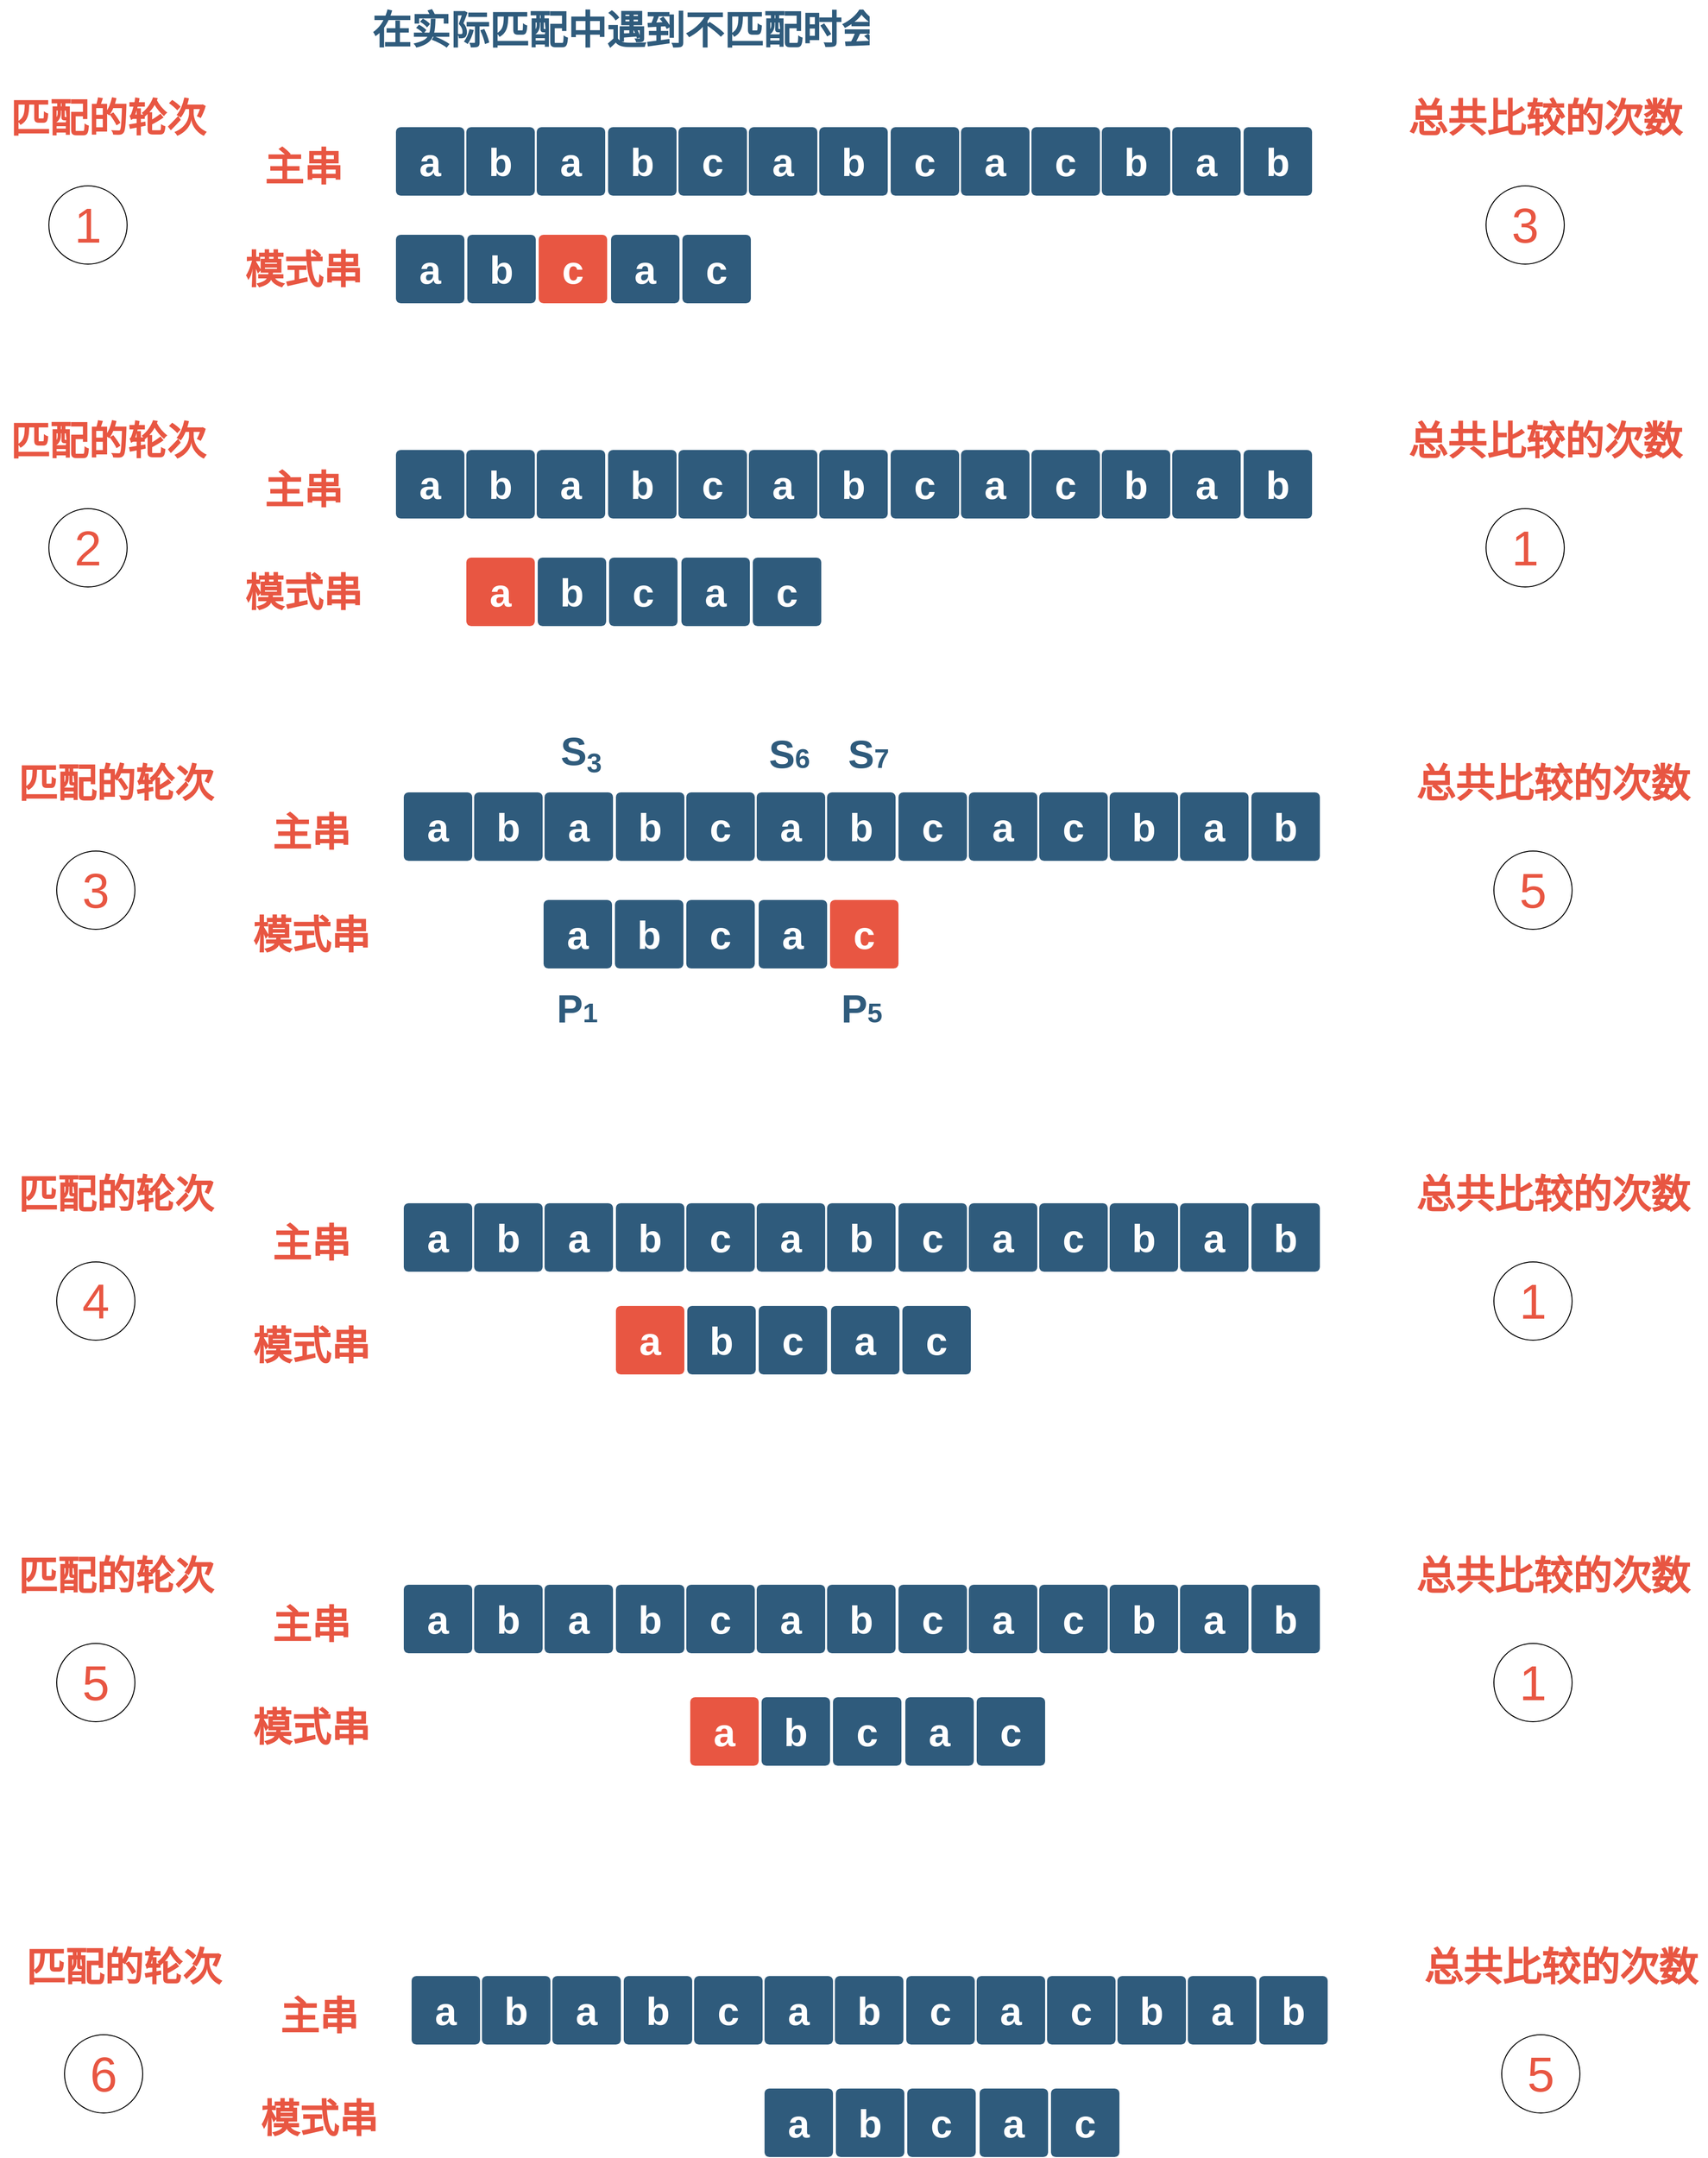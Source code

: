 <mxfile version="28.0.6" pages="8">
  <diagram id="6a731a19-8d31-9384-78a2-239565b7b9f0" name="Page-1">
    <mxGraphModel dx="2316" dy="1498" grid="1" gridSize="10" guides="1" tooltips="1" connect="1" arrows="1" fold="1" page="1" pageScale="1" pageWidth="1169" pageHeight="827" background="none" math="0" shadow="0">
      <root>
        <mxCell id="0" />
        <mxCell id="1" parent="0" />
        <mxCell id="1749" value="&lt;font style=&quot;font-size: 40px;&quot;&gt;b&lt;/font&gt;" style="rounded=1;whiteSpace=wrap;html=1;shadow=0;labelBackgroundColor=none;strokeColor=none;strokeWidth=3;fillColor=#2F5B7C;fontFamily=Helvetica;fontSize=16;fontColor=#FFFFFF;align=center;fontStyle=1;spacing=5;arcSize=7;perimeterSpacing=2;" parent="1" vertex="1">
          <mxGeometry x="517" y="250" width="70" height="70" as="geometry" />
        </mxCell>
        <mxCell id="nXlFydQbgwZirTthxtEN-1779" value="&lt;font style=&quot;font-size: 40px;&quot;&gt;a&lt;/font&gt;" style="rounded=1;whiteSpace=wrap;html=1;shadow=0;labelBackgroundColor=none;strokeColor=none;strokeWidth=3;fillColor=#2F5B7C;fontFamily=Helvetica;fontSize=16;fontColor=#FFFFFF;align=center;fontStyle=1;spacing=5;arcSize=7;perimeterSpacing=2;" parent="1" vertex="1">
          <mxGeometry x="1239" y="250" width="70" height="70" as="geometry" />
        </mxCell>
        <mxCell id="nXlFydQbgwZirTthxtEN-1780" value="&lt;font style=&quot;font-size: 40px;&quot;&gt;a&lt;/font&gt;" style="rounded=1;whiteSpace=wrap;html=1;shadow=0;labelBackgroundColor=none;strokeColor=none;strokeWidth=3;fillColor=#2f5b7c;fontFamily=Helvetica;fontSize=16;fontColor=#FFFFFF;align=center;fontStyle=1;spacing=5;arcSize=7;perimeterSpacing=2;" parent="1" vertex="1">
          <mxGeometry x="445" y="360" width="70" height="70" as="geometry" />
        </mxCell>
        <mxCell id="nXlFydQbgwZirTthxtEN-1781" value="&lt;font style=&quot;font-size: 40px;&quot;&gt;c&lt;/font&gt;" style="rounded=1;whiteSpace=wrap;html=1;shadow=0;labelBackgroundColor=none;strokeColor=none;strokeWidth=3;fillColor=#2F5B7C;fontFamily=Helvetica;fontSize=16;fontColor=#FFFFFF;align=center;fontStyle=1;spacing=5;arcSize=7;perimeterSpacing=2;" parent="1" vertex="1">
          <mxGeometry x="734" y="250" width="70" height="70" as="geometry" />
        </mxCell>
        <mxCell id="nXlFydQbgwZirTthxtEN-1782" value="&lt;font style=&quot;font-size: 40px;&quot;&gt;a&lt;/font&gt;" style="rounded=1;whiteSpace=wrap;html=1;shadow=0;labelBackgroundColor=none;strokeColor=none;strokeWidth=3;fillColor=#2F5B7C;fontFamily=Helvetica;fontSize=16;fontColor=#FFFFFF;align=center;fontStyle=1;spacing=5;arcSize=7;perimeterSpacing=2;" parent="1" vertex="1">
          <mxGeometry x="589" y="250" width="70" height="70" as="geometry" />
        </mxCell>
        <mxCell id="nXlFydQbgwZirTthxtEN-1783" value="&lt;font style=&quot;font-size: 40px;&quot;&gt;b&lt;/font&gt;" style="rounded=1;whiteSpace=wrap;html=1;shadow=0;labelBackgroundColor=none;strokeColor=none;strokeWidth=3;fillColor=#2F5B7C;fontFamily=Helvetica;fontSize=16;fontColor=#FFFFFF;align=center;fontStyle=1;spacing=5;arcSize=7;perimeterSpacing=2;" parent="1" vertex="1">
          <mxGeometry x="662" y="250" width="70" height="70" as="geometry" />
        </mxCell>
        <mxCell id="nXlFydQbgwZirTthxtEN-1784" value="&lt;font style=&quot;font-size: 40px;&quot;&gt;a&lt;/font&gt;" style="rounded=1;whiteSpace=wrap;html=1;shadow=0;labelBackgroundColor=none;strokeColor=none;strokeWidth=3;fillColor=#2F5B7C;fontFamily=Helvetica;fontSize=16;fontColor=#FFFFFF;align=center;fontStyle=1;spacing=5;arcSize=7;perimeterSpacing=2;" parent="1" vertex="1">
          <mxGeometry x="1023" y="250" width="70" height="70" as="geometry" />
        </mxCell>
        <mxCell id="nXlFydQbgwZirTthxtEN-1785" value="&lt;font style=&quot;font-size: 40px;&quot;&gt;a&lt;/font&gt;" style="rounded=1;whiteSpace=wrap;html=1;shadow=0;labelBackgroundColor=none;strokeColor=none;strokeWidth=3;fillColor=#2F5B7C;fontFamily=Helvetica;fontSize=16;fontColor=#FFFFFF;align=center;fontStyle=1;spacing=5;arcSize=7;perimeterSpacing=2;" parent="1" vertex="1">
          <mxGeometry x="445" y="250" width="70" height="70" as="geometry" />
        </mxCell>
        <mxCell id="nXlFydQbgwZirTthxtEN-1786" value="&lt;font style=&quot;font-size: 40px;&quot;&gt;b&lt;/font&gt;" style="rounded=1;whiteSpace=wrap;html=1;shadow=0;labelBackgroundColor=none;strokeColor=none;strokeWidth=3;fillColor=#2F5B7C;fontFamily=Helvetica;fontSize=16;fontColor=#FFFFFF;align=center;fontStyle=1;spacing=5;arcSize=7;perimeterSpacing=2;" parent="1" vertex="1">
          <mxGeometry x="878" y="250" width="70" height="70" as="geometry" />
        </mxCell>
        <mxCell id="nXlFydQbgwZirTthxtEN-1787" value="&lt;font style=&quot;font-size: 40px;&quot;&gt;b&lt;/font&gt;" style="rounded=1;whiteSpace=wrap;html=1;shadow=0;labelBackgroundColor=none;strokeColor=none;strokeWidth=3;fillColor=#2F5B7C;fontFamily=Helvetica;fontSize=16;fontColor=#FFFFFF;align=center;fontStyle=1;spacing=5;arcSize=7;perimeterSpacing=2;flipH=0;" parent="1" vertex="1">
          <mxGeometry x="1167" y="250" width="70" height="70" as="geometry" />
        </mxCell>
        <mxCell id="nXlFydQbgwZirTthxtEN-1788" value="&lt;font style=&quot;font-size: 40px;&quot;&gt;c&lt;/font&gt;" style="rounded=1;whiteSpace=wrap;html=1;shadow=0;labelBackgroundColor=none;strokeColor=none;strokeWidth=3;fillColor=#e85642;fontFamily=Helvetica;fontSize=16;fontColor=#FFFFFF;align=center;fontStyle=1;spacing=5;arcSize=7;perimeterSpacing=2;" parent="1" vertex="1">
          <mxGeometry x="591" y="360" width="70" height="70" as="geometry" />
        </mxCell>
        <mxCell id="nXlFydQbgwZirTthxtEN-1789" value="&lt;font style=&quot;font-size: 40px;&quot;&gt;c&lt;/font&gt;" style="rounded=1;whiteSpace=wrap;html=1;shadow=0;labelBackgroundColor=none;strokeColor=none;strokeWidth=3;fillColor=#2F5B7C;fontFamily=Helvetica;fontSize=16;fontColor=#FFFFFF;align=center;fontStyle=1;spacing=5;arcSize=7;perimeterSpacing=2;" parent="1" vertex="1">
          <mxGeometry x="951" y="250" width="70" height="70" as="geometry" />
        </mxCell>
        <mxCell id="nXlFydQbgwZirTthxtEN-1790" value="&lt;font style=&quot;font-size: 40px;&quot;&gt;c&lt;/font&gt;" style="rounded=1;whiteSpace=wrap;html=1;shadow=0;labelBackgroundColor=none;strokeColor=none;strokeWidth=3;fillColor=#2F5B7C;fontFamily=Helvetica;fontSize=16;fontColor=#FFFFFF;align=center;fontStyle=1;spacing=5;arcSize=7;perimeterSpacing=2;" parent="1" vertex="1">
          <mxGeometry x="1095" y="250" width="70" height="70" as="geometry" />
        </mxCell>
        <mxCell id="nXlFydQbgwZirTthxtEN-1791" value="&lt;span style=&quot;font-size: 40px;&quot;&gt;b&lt;/span&gt;" style="rounded=1;whiteSpace=wrap;html=1;shadow=0;labelBackgroundColor=none;strokeColor=none;strokeWidth=3;fillColor=#2F5B7C;fontFamily=Helvetica;fontSize=16;fontColor=#FFFFFF;align=center;fontStyle=1;spacing=5;arcSize=7;perimeterSpacing=2;" parent="1" vertex="1">
          <mxGeometry x="1312" y="250" width="70" height="70" as="geometry" />
        </mxCell>
        <mxCell id="nXlFydQbgwZirTthxtEN-1792" value="&lt;font style=&quot;font-size: 40px;&quot;&gt;b&lt;/font&gt;" style="rounded=1;whiteSpace=wrap;html=1;shadow=0;labelBackgroundColor=none;strokeColor=none;strokeWidth=3;fillColor=#2f5b7c;fontFamily=Helvetica;fontSize=16;fontColor=#FFFFFF;align=center;fontStyle=1;spacing=5;arcSize=7;perimeterSpacing=2;" parent="1" vertex="1">
          <mxGeometry x="518" y="360" width="70" height="70" as="geometry" />
        </mxCell>
        <mxCell id="nXlFydQbgwZirTthxtEN-1793" value="&lt;font style=&quot;font-size: 40px;&quot;&gt;a&lt;/font&gt;" style="rounded=1;whiteSpace=wrap;html=1;shadow=0;labelBackgroundColor=none;strokeColor=none;strokeWidth=3;fillColor=#2F5B7C;fontFamily=Helvetica;fontSize=16;fontColor=#FFFFFF;align=center;fontStyle=1;spacing=5;arcSize=7;perimeterSpacing=2;" parent="1" vertex="1">
          <mxGeometry x="806" y="250" width="70" height="70" as="geometry" />
        </mxCell>
        <mxCell id="nXlFydQbgwZirTthxtEN-1794" value="&lt;font style=&quot;font-size: 40px;&quot;&gt;a&lt;/font&gt;" style="rounded=1;whiteSpace=wrap;html=1;shadow=0;labelBackgroundColor=none;strokeColor=none;strokeWidth=3;fillColor=#2f5b7c;fontFamily=Helvetica;fontSize=16;fontColor=#FFFFFF;align=center;fontStyle=1;spacing=5;arcSize=7;perimeterSpacing=2;" parent="1" vertex="1">
          <mxGeometry x="665" y="360" width="70" height="70" as="geometry" />
        </mxCell>
        <mxCell id="nXlFydQbgwZirTthxtEN-1796" value="&lt;font style=&quot;font-size: 40px;&quot;&gt;c&lt;/font&gt;" style="rounded=1;whiteSpace=wrap;html=1;shadow=0;labelBackgroundColor=none;strokeColor=none;strokeWidth=3;fillColor=#2f5b7c;fontFamily=Helvetica;fontSize=16;fontColor=#FFFFFF;align=center;fontStyle=1;spacing=5;arcSize=7;perimeterSpacing=2;flipH=1;" parent="1" vertex="1">
          <mxGeometry x="738" y="360" width="70" height="70" as="geometry" />
        </mxCell>
        <mxCell id="nXlFydQbgwZirTthxtEN-1798" value="&lt;b&gt;&lt;font color=&quot;#e85642&quot; style=&quot;font-size: 40px;&quot;&gt;主串&lt;/font&gt;&lt;/b&gt;" style="text;html=1;align=center;verticalAlign=middle;resizable=0;points=[];autosize=1;strokeColor=none;fillColor=none;fontSize=16;" parent="1" vertex="1">
          <mxGeometry x="300" y="260" width="100" height="60" as="geometry" />
        </mxCell>
        <mxCell id="nXlFydQbgwZirTthxtEN-1799" value="&lt;b&gt;&lt;font color=&quot;#e85642&quot; style=&quot;font-size: 40px;&quot;&gt;模式串&lt;/font&gt;&lt;/b&gt;" style="text;html=1;align=center;verticalAlign=middle;resizable=0;points=[];autosize=1;strokeColor=none;fillColor=none;fontSize=16;" parent="1" vertex="1">
          <mxGeometry x="280" y="365" width="140" height="60" as="geometry" />
        </mxCell>
        <mxCell id="nXlFydQbgwZirTthxtEN-1800" value="&lt;b&gt;&lt;font color=&quot;#e85642&quot; style=&quot;font-size: 40px;&quot;&gt;匹配的轮次&lt;/font&gt;&lt;/b&gt;" style="text;html=1;align=center;verticalAlign=middle;resizable=0;points=[];autosize=1;strokeColor=none;fillColor=none;fontSize=16;" parent="1" vertex="1">
          <mxGeometry x="40" y="210" width="220" height="60" as="geometry" />
        </mxCell>
        <mxCell id="nXlFydQbgwZirTthxtEN-1801" value="&lt;font color=&quot;#e85642&quot; style=&quot;font-size: 50px;&quot;&gt;1&lt;/font&gt;" style="ellipse;whiteSpace=wrap;html=1;aspect=fixed;" parent="1" vertex="1">
          <mxGeometry x="90" y="310" width="80" height="80" as="geometry" />
        </mxCell>
        <mxCell id="nXlFydQbgwZirTthxtEN-1802" value="&lt;b&gt;&lt;font color=&quot;#e85642&quot; style=&quot;font-size: 40px;&quot;&gt;总共比较的次数&lt;/font&gt;&lt;/b&gt;" style="text;html=1;align=center;verticalAlign=middle;resizable=0;points=[];autosize=1;strokeColor=none;fillColor=none;fontSize=16;" parent="1" vertex="1">
          <mxGeometry x="1470" y="210" width="300" height="60" as="geometry" />
        </mxCell>
        <mxCell id="nXlFydQbgwZirTthxtEN-1803" value="&lt;font color=&quot;#e85642&quot; style=&quot;font-size: 50px;&quot;&gt;3&lt;/font&gt;" style="ellipse;whiteSpace=wrap;html=1;aspect=fixed;" parent="1" vertex="1">
          <mxGeometry x="1560" y="310" width="80" height="80" as="geometry" />
        </mxCell>
        <mxCell id="nXlFydQbgwZirTthxtEN-1804" value="&lt;font style=&quot;font-size: 40px;&quot;&gt;b&lt;/font&gt;" style="rounded=1;whiteSpace=wrap;html=1;shadow=0;labelBackgroundColor=none;strokeColor=none;strokeWidth=3;fillColor=#2F5B7C;fontFamily=Helvetica;fontSize=16;fontColor=#FFFFFF;align=center;fontStyle=1;spacing=5;arcSize=7;perimeterSpacing=2;" parent="1" vertex="1">
          <mxGeometry x="517" y="580" width="70" height="70" as="geometry" />
        </mxCell>
        <mxCell id="nXlFydQbgwZirTthxtEN-1805" value="&lt;font style=&quot;font-size: 40px;&quot;&gt;a&lt;/font&gt;" style="rounded=1;whiteSpace=wrap;html=1;shadow=0;labelBackgroundColor=none;strokeColor=none;strokeWidth=3;fillColor=#2F5B7C;fontFamily=Helvetica;fontSize=16;fontColor=#FFFFFF;align=center;fontStyle=1;spacing=5;arcSize=7;perimeterSpacing=2;" parent="1" vertex="1">
          <mxGeometry x="1239" y="580" width="70" height="70" as="geometry" />
        </mxCell>
        <mxCell id="nXlFydQbgwZirTthxtEN-1806" value="&lt;font style=&quot;font-size: 40px;&quot;&gt;a&lt;/font&gt;" style="rounded=1;whiteSpace=wrap;html=1;shadow=0;labelBackgroundColor=none;strokeColor=none;strokeWidth=3;fillColor=#e85642;fontFamily=Helvetica;fontSize=16;fontColor=#FFFFFF;align=center;fontStyle=1;spacing=5;arcSize=7;perimeterSpacing=2;" parent="1" vertex="1">
          <mxGeometry x="517" y="690" width="70" height="70" as="geometry" />
        </mxCell>
        <mxCell id="nXlFydQbgwZirTthxtEN-1807" value="&lt;font style=&quot;font-size: 40px;&quot;&gt;c&lt;/font&gt;" style="rounded=1;whiteSpace=wrap;html=1;shadow=0;labelBackgroundColor=none;strokeColor=none;strokeWidth=3;fillColor=#2F5B7C;fontFamily=Helvetica;fontSize=16;fontColor=#FFFFFF;align=center;fontStyle=1;spacing=5;arcSize=7;perimeterSpacing=2;" parent="1" vertex="1">
          <mxGeometry x="734" y="580" width="70" height="70" as="geometry" />
        </mxCell>
        <mxCell id="nXlFydQbgwZirTthxtEN-1808" value="&lt;font style=&quot;font-size: 40px;&quot;&gt;a&lt;/font&gt;" style="rounded=1;whiteSpace=wrap;html=1;shadow=0;labelBackgroundColor=none;strokeColor=none;strokeWidth=3;fillColor=#2F5B7C;fontFamily=Helvetica;fontSize=16;fontColor=#FFFFFF;align=center;fontStyle=1;spacing=5;arcSize=7;perimeterSpacing=2;" parent="1" vertex="1">
          <mxGeometry x="589" y="580" width="70" height="70" as="geometry" />
        </mxCell>
        <mxCell id="nXlFydQbgwZirTthxtEN-1809" value="&lt;font style=&quot;font-size: 40px;&quot;&gt;b&lt;/font&gt;" style="rounded=1;whiteSpace=wrap;html=1;shadow=0;labelBackgroundColor=none;strokeColor=none;strokeWidth=3;fillColor=#2F5B7C;fontFamily=Helvetica;fontSize=16;fontColor=#FFFFFF;align=center;fontStyle=1;spacing=5;arcSize=7;perimeterSpacing=2;" parent="1" vertex="1">
          <mxGeometry x="662" y="580" width="70" height="70" as="geometry" />
        </mxCell>
        <mxCell id="nXlFydQbgwZirTthxtEN-1810" value="&lt;font style=&quot;font-size: 40px;&quot;&gt;a&lt;/font&gt;" style="rounded=1;whiteSpace=wrap;html=1;shadow=0;labelBackgroundColor=none;strokeColor=none;strokeWidth=3;fillColor=#2F5B7C;fontFamily=Helvetica;fontSize=16;fontColor=#FFFFFF;align=center;fontStyle=1;spacing=5;arcSize=7;perimeterSpacing=2;" parent="1" vertex="1">
          <mxGeometry x="1023" y="580" width="70" height="70" as="geometry" />
        </mxCell>
        <mxCell id="nXlFydQbgwZirTthxtEN-1811" value="&lt;font style=&quot;font-size: 40px;&quot;&gt;a&lt;/font&gt;" style="rounded=1;whiteSpace=wrap;html=1;shadow=0;labelBackgroundColor=none;strokeColor=none;strokeWidth=3;fillColor=#2F5B7C;fontFamily=Helvetica;fontSize=16;fontColor=#FFFFFF;align=center;fontStyle=1;spacing=5;arcSize=7;perimeterSpacing=2;" parent="1" vertex="1">
          <mxGeometry x="445" y="580" width="70" height="70" as="geometry" />
        </mxCell>
        <mxCell id="nXlFydQbgwZirTthxtEN-1812" value="&lt;font style=&quot;font-size: 40px;&quot;&gt;b&lt;/font&gt;" style="rounded=1;whiteSpace=wrap;html=1;shadow=0;labelBackgroundColor=none;strokeColor=none;strokeWidth=3;fillColor=#2F5B7C;fontFamily=Helvetica;fontSize=16;fontColor=#FFFFFF;align=center;fontStyle=1;spacing=5;arcSize=7;perimeterSpacing=2;" parent="1" vertex="1">
          <mxGeometry x="878" y="580" width="70" height="70" as="geometry" />
        </mxCell>
        <mxCell id="nXlFydQbgwZirTthxtEN-1813" value="&lt;font style=&quot;font-size: 40px;&quot;&gt;b&lt;/font&gt;" style="rounded=1;whiteSpace=wrap;html=1;shadow=0;labelBackgroundColor=none;strokeColor=none;strokeWidth=3;fillColor=#2F5B7C;fontFamily=Helvetica;fontSize=16;fontColor=#FFFFFF;align=center;fontStyle=1;spacing=5;arcSize=7;perimeterSpacing=2;flipH=0;" parent="1" vertex="1">
          <mxGeometry x="1167" y="580" width="70" height="70" as="geometry" />
        </mxCell>
        <mxCell id="nXlFydQbgwZirTthxtEN-1814" value="&lt;font style=&quot;font-size: 40px;&quot;&gt;c&lt;/font&gt;" style="rounded=1;whiteSpace=wrap;html=1;shadow=0;labelBackgroundColor=none;strokeColor=none;strokeWidth=3;fillColor=#2f5b7c;fontFamily=Helvetica;fontSize=16;fontColor=#FFFFFF;align=center;fontStyle=1;spacing=5;arcSize=7;perimeterSpacing=2;" parent="1" vertex="1">
          <mxGeometry x="663" y="690" width="70" height="70" as="geometry" />
        </mxCell>
        <mxCell id="nXlFydQbgwZirTthxtEN-1815" value="&lt;font style=&quot;font-size: 40px;&quot;&gt;c&lt;/font&gt;" style="rounded=1;whiteSpace=wrap;html=1;shadow=0;labelBackgroundColor=none;strokeColor=none;strokeWidth=3;fillColor=#2F5B7C;fontFamily=Helvetica;fontSize=16;fontColor=#FFFFFF;align=center;fontStyle=1;spacing=5;arcSize=7;perimeterSpacing=2;" parent="1" vertex="1">
          <mxGeometry x="951" y="580" width="70" height="70" as="geometry" />
        </mxCell>
        <mxCell id="nXlFydQbgwZirTthxtEN-1816" value="&lt;font style=&quot;font-size: 40px;&quot;&gt;c&lt;/font&gt;" style="rounded=1;whiteSpace=wrap;html=1;shadow=0;labelBackgroundColor=none;strokeColor=none;strokeWidth=3;fillColor=#2F5B7C;fontFamily=Helvetica;fontSize=16;fontColor=#FFFFFF;align=center;fontStyle=1;spacing=5;arcSize=7;perimeterSpacing=2;" parent="1" vertex="1">
          <mxGeometry x="1095" y="580" width="70" height="70" as="geometry" />
        </mxCell>
        <mxCell id="nXlFydQbgwZirTthxtEN-1817" value="&lt;span style=&quot;font-size: 40px;&quot;&gt;b&lt;/span&gt;" style="rounded=1;whiteSpace=wrap;html=1;shadow=0;labelBackgroundColor=none;strokeColor=none;strokeWidth=3;fillColor=#2F5B7C;fontFamily=Helvetica;fontSize=16;fontColor=#FFFFFF;align=center;fontStyle=1;spacing=5;arcSize=7;perimeterSpacing=2;" parent="1" vertex="1">
          <mxGeometry x="1312" y="580" width="70" height="70" as="geometry" />
        </mxCell>
        <mxCell id="nXlFydQbgwZirTthxtEN-1818" value="&lt;font style=&quot;font-size: 40px;&quot;&gt;b&lt;/font&gt;" style="rounded=1;whiteSpace=wrap;html=1;shadow=0;labelBackgroundColor=none;strokeColor=none;strokeWidth=3;fillColor=#2f5b7c;fontFamily=Helvetica;fontSize=16;fontColor=#FFFFFF;align=center;fontStyle=1;spacing=5;arcSize=7;perimeterSpacing=2;" parent="1" vertex="1">
          <mxGeometry x="590" y="690" width="70" height="70" as="geometry" />
        </mxCell>
        <mxCell id="nXlFydQbgwZirTthxtEN-1819" value="&lt;font style=&quot;font-size: 40px;&quot;&gt;a&lt;/font&gt;" style="rounded=1;whiteSpace=wrap;html=1;shadow=0;labelBackgroundColor=none;strokeColor=none;strokeWidth=3;fillColor=#2F5B7C;fontFamily=Helvetica;fontSize=16;fontColor=#FFFFFF;align=center;fontStyle=1;spacing=5;arcSize=7;perimeterSpacing=2;" parent="1" vertex="1">
          <mxGeometry x="806" y="580" width="70" height="70" as="geometry" />
        </mxCell>
        <mxCell id="nXlFydQbgwZirTthxtEN-1820" value="&lt;font style=&quot;font-size: 40px;&quot;&gt;a&lt;/font&gt;" style="rounded=1;whiteSpace=wrap;html=1;shadow=0;labelBackgroundColor=none;strokeColor=none;strokeWidth=3;fillColor=#2f5b7c;fontFamily=Helvetica;fontSize=16;fontColor=#FFFFFF;align=center;fontStyle=1;spacing=5;arcSize=7;perimeterSpacing=2;" parent="1" vertex="1">
          <mxGeometry x="737" y="690" width="70" height="70" as="geometry" />
        </mxCell>
        <mxCell id="nXlFydQbgwZirTthxtEN-1821" value="&lt;font style=&quot;font-size: 40px;&quot;&gt;c&lt;/font&gt;" style="rounded=1;whiteSpace=wrap;html=1;shadow=0;labelBackgroundColor=none;strokeColor=none;strokeWidth=3;fillColor=#2f5b7c;fontFamily=Helvetica;fontSize=16;fontColor=#FFFFFF;align=center;fontStyle=1;spacing=5;arcSize=7;perimeterSpacing=2;flipH=1;" parent="1" vertex="1">
          <mxGeometry x="810" y="690" width="70" height="70" as="geometry" />
        </mxCell>
        <mxCell id="nXlFydQbgwZirTthxtEN-1822" value="&lt;b&gt;&lt;font color=&quot;#e85642&quot; style=&quot;font-size: 40px;&quot;&gt;主串&lt;/font&gt;&lt;/b&gt;" style="text;html=1;align=center;verticalAlign=middle;resizable=0;points=[];autosize=1;strokeColor=none;fillColor=none;fontSize=16;" parent="1" vertex="1">
          <mxGeometry x="300" y="590" width="100" height="60" as="geometry" />
        </mxCell>
        <mxCell id="nXlFydQbgwZirTthxtEN-1823" value="&lt;b&gt;&lt;font color=&quot;#e85642&quot; style=&quot;font-size: 40px;&quot;&gt;模式串&lt;/font&gt;&lt;/b&gt;" style="text;html=1;align=center;verticalAlign=middle;resizable=0;points=[];autosize=1;strokeColor=none;fillColor=none;fontSize=16;" parent="1" vertex="1">
          <mxGeometry x="280" y="695" width="140" height="60" as="geometry" />
        </mxCell>
        <mxCell id="nXlFydQbgwZirTthxtEN-1824" value="&lt;b&gt;&lt;font color=&quot;#e85642&quot; style=&quot;font-size: 40px;&quot;&gt;匹配的轮次&lt;/font&gt;&lt;/b&gt;" style="text;html=1;align=center;verticalAlign=middle;resizable=0;points=[];autosize=1;strokeColor=none;fillColor=none;fontSize=16;" parent="1" vertex="1">
          <mxGeometry x="40" y="540" width="220" height="60" as="geometry" />
        </mxCell>
        <mxCell id="nXlFydQbgwZirTthxtEN-1825" value="&lt;font color=&quot;#e85642&quot; style=&quot;font-size: 50px;&quot;&gt;2&lt;/font&gt;" style="ellipse;whiteSpace=wrap;html=1;aspect=fixed;" parent="1" vertex="1">
          <mxGeometry x="90" y="640" width="80" height="80" as="geometry" />
        </mxCell>
        <mxCell id="nXlFydQbgwZirTthxtEN-1826" value="&lt;b&gt;&lt;font color=&quot;#e85642&quot; style=&quot;font-size: 40px;&quot;&gt;总共比较的次数&lt;/font&gt;&lt;/b&gt;" style="text;html=1;align=center;verticalAlign=middle;resizable=0;points=[];autosize=1;strokeColor=none;fillColor=none;fontSize=16;" parent="1" vertex="1">
          <mxGeometry x="1470" y="540" width="300" height="60" as="geometry" />
        </mxCell>
        <mxCell id="nXlFydQbgwZirTthxtEN-1827" value="&lt;font color=&quot;#e85642&quot; style=&quot;font-size: 50px;&quot;&gt;1&lt;/font&gt;" style="ellipse;whiteSpace=wrap;html=1;aspect=fixed;" parent="1" vertex="1">
          <mxGeometry x="1560" y="640" width="80" height="80" as="geometry" />
        </mxCell>
        <mxCell id="nXlFydQbgwZirTthxtEN-1828" value="&lt;font style=&quot;font-size: 40px;&quot;&gt;b&lt;/font&gt;" style="rounded=1;whiteSpace=wrap;html=1;shadow=0;labelBackgroundColor=none;strokeColor=none;strokeWidth=3;fillColor=#2F5B7C;fontFamily=Helvetica;fontSize=16;fontColor=#FFFFFF;align=center;fontStyle=1;spacing=5;arcSize=7;perimeterSpacing=2;" parent="1" vertex="1">
          <mxGeometry x="525" y="930" width="70" height="70" as="geometry" />
        </mxCell>
        <mxCell id="nXlFydQbgwZirTthxtEN-1829" value="&lt;font style=&quot;font-size: 40px;&quot;&gt;a&lt;/font&gt;" style="rounded=1;whiteSpace=wrap;html=1;shadow=0;labelBackgroundColor=none;strokeColor=none;strokeWidth=3;fillColor=#2F5B7C;fontFamily=Helvetica;fontSize=16;fontColor=#FFFFFF;align=center;fontStyle=1;spacing=5;arcSize=7;perimeterSpacing=2;" parent="1" vertex="1">
          <mxGeometry x="1247" y="930" width="70" height="70" as="geometry" />
        </mxCell>
        <mxCell id="nXlFydQbgwZirTthxtEN-1830" value="&lt;font style=&quot;font-size: 40px;&quot;&gt;a&lt;/font&gt;" style="rounded=1;whiteSpace=wrap;html=1;shadow=0;labelBackgroundColor=none;strokeColor=none;strokeWidth=3;fillColor=#2f5b7c;fontFamily=Helvetica;fontSize=16;fontColor=#FFFFFF;align=center;fontStyle=1;spacing=5;arcSize=7;perimeterSpacing=2;" parent="1" vertex="1">
          <mxGeometry x="596" y="1040" width="70" height="70" as="geometry" />
        </mxCell>
        <mxCell id="nXlFydQbgwZirTthxtEN-1831" value="&lt;font style=&quot;font-size: 40px;&quot;&gt;c&lt;/font&gt;" style="rounded=1;whiteSpace=wrap;html=1;shadow=0;labelBackgroundColor=none;strokeColor=none;strokeWidth=3;fillColor=#2F5B7C;fontFamily=Helvetica;fontSize=16;fontColor=#FFFFFF;align=center;fontStyle=1;spacing=5;arcSize=7;perimeterSpacing=2;" parent="1" vertex="1">
          <mxGeometry x="742" y="930" width="70" height="70" as="geometry" />
        </mxCell>
        <mxCell id="nXlFydQbgwZirTthxtEN-1832" value="&lt;font style=&quot;font-size: 40px;&quot;&gt;a&lt;/font&gt;" style="rounded=1;whiteSpace=wrap;html=1;shadow=0;labelBackgroundColor=none;strokeColor=none;strokeWidth=3;fillColor=#2F5B7C;fontFamily=Helvetica;fontSize=16;fontColor=#FFFFFF;align=center;fontStyle=1;spacing=5;arcSize=7;perimeterSpacing=2;" parent="1" vertex="1">
          <mxGeometry x="597" y="930" width="70" height="70" as="geometry" />
        </mxCell>
        <mxCell id="nXlFydQbgwZirTthxtEN-1833" value="&lt;font style=&quot;font-size: 40px;&quot;&gt;b&lt;/font&gt;" style="rounded=1;whiteSpace=wrap;html=1;shadow=0;labelBackgroundColor=none;strokeColor=none;strokeWidth=3;fillColor=#2F5B7C;fontFamily=Helvetica;fontSize=16;fontColor=#FFFFFF;align=center;fontStyle=1;spacing=5;arcSize=7;perimeterSpacing=2;" parent="1" vertex="1">
          <mxGeometry x="670" y="930" width="70" height="70" as="geometry" />
        </mxCell>
        <mxCell id="nXlFydQbgwZirTthxtEN-1834" value="&lt;font style=&quot;font-size: 40px;&quot;&gt;a&lt;/font&gt;" style="rounded=1;whiteSpace=wrap;html=1;shadow=0;labelBackgroundColor=none;strokeColor=none;strokeWidth=3;fillColor=#2F5B7C;fontFamily=Helvetica;fontSize=16;fontColor=#FFFFFF;align=center;fontStyle=1;spacing=5;arcSize=7;perimeterSpacing=2;" parent="1" vertex="1">
          <mxGeometry x="1031" y="930" width="70" height="70" as="geometry" />
        </mxCell>
        <mxCell id="nXlFydQbgwZirTthxtEN-1835" value="&lt;font style=&quot;font-size: 40px;&quot;&gt;a&lt;/font&gt;" style="rounded=1;whiteSpace=wrap;html=1;shadow=0;labelBackgroundColor=none;strokeColor=none;strokeWidth=3;fillColor=#2F5B7C;fontFamily=Helvetica;fontSize=16;fontColor=#FFFFFF;align=center;fontStyle=1;spacing=5;arcSize=7;perimeterSpacing=2;" parent="1" vertex="1">
          <mxGeometry x="453" y="930" width="70" height="70" as="geometry" />
        </mxCell>
        <mxCell id="nXlFydQbgwZirTthxtEN-1836" value="&lt;font style=&quot;font-size: 40px;&quot;&gt;b&lt;/font&gt;" style="rounded=1;whiteSpace=wrap;html=1;shadow=0;labelBackgroundColor=none;strokeColor=none;strokeWidth=3;fillColor=#2F5B7C;fontFamily=Helvetica;fontSize=16;fontColor=#FFFFFF;align=center;fontStyle=1;spacing=5;arcSize=7;perimeterSpacing=2;" parent="1" vertex="1">
          <mxGeometry x="886" y="930" width="70" height="70" as="geometry" />
        </mxCell>
        <mxCell id="nXlFydQbgwZirTthxtEN-1837" value="&lt;font style=&quot;font-size: 40px;&quot;&gt;b&lt;/font&gt;" style="rounded=1;whiteSpace=wrap;html=1;shadow=0;labelBackgroundColor=none;strokeColor=none;strokeWidth=3;fillColor=#2F5B7C;fontFamily=Helvetica;fontSize=16;fontColor=#FFFFFF;align=center;fontStyle=1;spacing=5;arcSize=7;perimeterSpacing=2;flipH=0;" parent="1" vertex="1">
          <mxGeometry x="1175" y="930" width="70" height="70" as="geometry" />
        </mxCell>
        <mxCell id="nXlFydQbgwZirTthxtEN-1838" value="&lt;font style=&quot;font-size: 40px;&quot;&gt;c&lt;/font&gt;" style="rounded=1;whiteSpace=wrap;html=1;shadow=0;labelBackgroundColor=none;strokeColor=none;strokeWidth=3;fillColor=#2f5b7c;fontFamily=Helvetica;fontSize=16;fontColor=#FFFFFF;align=center;fontStyle=1;spacing=5;arcSize=7;perimeterSpacing=2;" parent="1" vertex="1">
          <mxGeometry x="742" y="1040" width="70" height="70" as="geometry" />
        </mxCell>
        <mxCell id="nXlFydQbgwZirTthxtEN-1839" value="&lt;font style=&quot;font-size: 40px;&quot;&gt;c&lt;/font&gt;" style="rounded=1;whiteSpace=wrap;html=1;shadow=0;labelBackgroundColor=none;strokeColor=none;strokeWidth=3;fillColor=#2F5B7C;fontFamily=Helvetica;fontSize=16;fontColor=#FFFFFF;align=center;fontStyle=1;spacing=5;arcSize=7;perimeterSpacing=2;" parent="1" vertex="1">
          <mxGeometry x="959" y="930" width="70" height="70" as="geometry" />
        </mxCell>
        <mxCell id="nXlFydQbgwZirTthxtEN-1840" value="&lt;font style=&quot;font-size: 40px;&quot;&gt;c&lt;/font&gt;" style="rounded=1;whiteSpace=wrap;html=1;shadow=0;labelBackgroundColor=none;strokeColor=none;strokeWidth=3;fillColor=#2F5B7C;fontFamily=Helvetica;fontSize=16;fontColor=#FFFFFF;align=center;fontStyle=1;spacing=5;arcSize=7;perimeterSpacing=2;" parent="1" vertex="1">
          <mxGeometry x="1103" y="930" width="70" height="70" as="geometry" />
        </mxCell>
        <mxCell id="nXlFydQbgwZirTthxtEN-1841" value="&lt;span style=&quot;font-size: 40px;&quot;&gt;b&lt;/span&gt;" style="rounded=1;whiteSpace=wrap;html=1;shadow=0;labelBackgroundColor=none;strokeColor=none;strokeWidth=3;fillColor=#2F5B7C;fontFamily=Helvetica;fontSize=16;fontColor=#FFFFFF;align=center;fontStyle=1;spacing=5;arcSize=7;perimeterSpacing=2;" parent="1" vertex="1">
          <mxGeometry x="1320" y="930" width="70" height="70" as="geometry" />
        </mxCell>
        <mxCell id="nXlFydQbgwZirTthxtEN-1842" value="&lt;font style=&quot;font-size: 40px;&quot;&gt;b&lt;/font&gt;" style="rounded=1;whiteSpace=wrap;html=1;shadow=0;labelBackgroundColor=none;strokeColor=none;strokeWidth=3;fillColor=#2f5b7c;fontFamily=Helvetica;fontSize=16;fontColor=#FFFFFF;align=center;fontStyle=1;spacing=5;arcSize=7;perimeterSpacing=2;" parent="1" vertex="1">
          <mxGeometry x="669" y="1040" width="70" height="70" as="geometry" />
        </mxCell>
        <mxCell id="nXlFydQbgwZirTthxtEN-1843" value="&lt;font style=&quot;font-size: 40px;&quot;&gt;a&lt;/font&gt;" style="rounded=1;whiteSpace=wrap;html=1;shadow=0;labelBackgroundColor=none;strokeColor=none;strokeWidth=3;fillColor=#2F5B7C;fontFamily=Helvetica;fontSize=16;fontColor=#FFFFFF;align=center;fontStyle=1;spacing=5;arcSize=7;perimeterSpacing=2;" parent="1" vertex="1">
          <mxGeometry x="814" y="930" width="70" height="70" as="geometry" />
        </mxCell>
        <mxCell id="nXlFydQbgwZirTthxtEN-1844" value="&lt;font style=&quot;font-size: 40px;&quot;&gt;a&lt;/font&gt;" style="rounded=1;whiteSpace=wrap;html=1;shadow=0;labelBackgroundColor=none;strokeColor=none;strokeWidth=3;fillColor=#2f5b7c;fontFamily=Helvetica;fontSize=16;fontColor=#FFFFFF;align=center;fontStyle=1;spacing=5;arcSize=7;perimeterSpacing=2;" parent="1" vertex="1">
          <mxGeometry x="816" y="1040" width="70" height="70" as="geometry" />
        </mxCell>
        <mxCell id="nXlFydQbgwZirTthxtEN-1845" value="&lt;font style=&quot;font-size: 40px;&quot;&gt;c&lt;/font&gt;" style="rounded=1;whiteSpace=wrap;html=1;shadow=0;labelBackgroundColor=none;strokeColor=none;strokeWidth=3;fillColor=#e85642;fontFamily=Helvetica;fontSize=16;fontColor=#FFFFFF;align=center;fontStyle=1;spacing=5;arcSize=7;perimeterSpacing=2;flipH=1;" parent="1" vertex="1">
          <mxGeometry x="889" y="1040" width="70" height="70" as="geometry" />
        </mxCell>
        <mxCell id="nXlFydQbgwZirTthxtEN-1846" value="&lt;b&gt;&lt;font color=&quot;#e85642&quot; style=&quot;font-size: 40px;&quot;&gt;主串&lt;/font&gt;&lt;/b&gt;" style="text;html=1;align=center;verticalAlign=middle;resizable=0;points=[];autosize=1;strokeColor=none;fillColor=none;fontSize=16;" parent="1" vertex="1">
          <mxGeometry x="308" y="940" width="100" height="60" as="geometry" />
        </mxCell>
        <mxCell id="nXlFydQbgwZirTthxtEN-1847" value="&lt;b&gt;&lt;font color=&quot;#e85642&quot; style=&quot;font-size: 40px;&quot;&gt;模式串&lt;/font&gt;&lt;/b&gt;" style="text;html=1;align=center;verticalAlign=middle;resizable=0;points=[];autosize=1;strokeColor=none;fillColor=none;fontSize=16;" parent="1" vertex="1">
          <mxGeometry x="288" y="1045" width="140" height="60" as="geometry" />
        </mxCell>
        <mxCell id="nXlFydQbgwZirTthxtEN-1848" value="&lt;b&gt;&lt;font color=&quot;#e85642&quot; style=&quot;font-size: 40px;&quot;&gt;匹配的轮次&lt;/font&gt;&lt;/b&gt;" style="text;html=1;align=center;verticalAlign=middle;resizable=0;points=[];autosize=1;strokeColor=none;fillColor=none;fontSize=16;" parent="1" vertex="1">
          <mxGeometry x="48" y="890" width="220" height="60" as="geometry" />
        </mxCell>
        <mxCell id="nXlFydQbgwZirTthxtEN-1849" value="&lt;font color=&quot;#e85642&quot; style=&quot;font-size: 50px;&quot;&gt;3&lt;/font&gt;" style="ellipse;whiteSpace=wrap;html=1;aspect=fixed;" parent="1" vertex="1">
          <mxGeometry x="98" y="990" width="80" height="80" as="geometry" />
        </mxCell>
        <mxCell id="nXlFydQbgwZirTthxtEN-1850" value="&lt;b&gt;&lt;font color=&quot;#e85642&quot; style=&quot;font-size: 40px;&quot;&gt;总共比较的次数&lt;/font&gt;&lt;/b&gt;" style="text;html=1;align=center;verticalAlign=middle;resizable=0;points=[];autosize=1;strokeColor=none;fillColor=none;fontSize=16;" parent="1" vertex="1">
          <mxGeometry x="1478" y="890" width="300" height="60" as="geometry" />
        </mxCell>
        <mxCell id="nXlFydQbgwZirTthxtEN-1851" value="&lt;font color=&quot;#e85642&quot; style=&quot;font-size: 50px;&quot;&gt;5&lt;/font&gt;" style="ellipse;whiteSpace=wrap;html=1;aspect=fixed;" parent="1" vertex="1">
          <mxGeometry x="1568" y="990" width="80" height="80" as="geometry" />
        </mxCell>
        <mxCell id="nXlFydQbgwZirTthxtEN-1852" value="&lt;font style=&quot;font-size: 40px;&quot;&gt;b&lt;/font&gt;" style="rounded=1;whiteSpace=wrap;html=1;shadow=0;labelBackgroundColor=none;strokeColor=none;strokeWidth=3;fillColor=#2F5B7C;fontFamily=Helvetica;fontSize=16;fontColor=#FFFFFF;align=center;fontStyle=1;spacing=5;arcSize=7;perimeterSpacing=2;" parent="1" vertex="1">
          <mxGeometry x="525" y="1350" width="70" height="70" as="geometry" />
        </mxCell>
        <mxCell id="nXlFydQbgwZirTthxtEN-1853" value="&lt;font style=&quot;font-size: 40px;&quot;&gt;a&lt;/font&gt;" style="rounded=1;whiteSpace=wrap;html=1;shadow=0;labelBackgroundColor=none;strokeColor=none;strokeWidth=3;fillColor=#2F5B7C;fontFamily=Helvetica;fontSize=16;fontColor=#FFFFFF;align=center;fontStyle=1;spacing=5;arcSize=7;perimeterSpacing=2;" parent="1" vertex="1">
          <mxGeometry x="1247" y="1350" width="70" height="70" as="geometry" />
        </mxCell>
        <mxCell id="nXlFydQbgwZirTthxtEN-1854" value="&lt;font style=&quot;font-size: 40px;&quot;&gt;a&lt;/font&gt;" style="rounded=1;whiteSpace=wrap;html=1;shadow=0;labelBackgroundColor=none;strokeColor=none;strokeWidth=3;fillColor=#e85642;fontFamily=Helvetica;fontSize=16;fontColor=#FFFFFF;align=center;fontStyle=1;spacing=5;arcSize=7;perimeterSpacing=2;" parent="1" vertex="1">
          <mxGeometry x="670" y="1455" width="70" height="70" as="geometry" />
        </mxCell>
        <mxCell id="nXlFydQbgwZirTthxtEN-1855" value="&lt;font style=&quot;font-size: 40px;&quot;&gt;c&lt;/font&gt;" style="rounded=1;whiteSpace=wrap;html=1;shadow=0;labelBackgroundColor=none;strokeColor=none;strokeWidth=3;fillColor=#2F5B7C;fontFamily=Helvetica;fontSize=16;fontColor=#FFFFFF;align=center;fontStyle=1;spacing=5;arcSize=7;perimeterSpacing=2;" parent="1" vertex="1">
          <mxGeometry x="742" y="1350" width="70" height="70" as="geometry" />
        </mxCell>
        <mxCell id="nXlFydQbgwZirTthxtEN-1856" value="&lt;font style=&quot;font-size: 40px;&quot;&gt;a&lt;/font&gt;" style="rounded=1;whiteSpace=wrap;html=1;shadow=0;labelBackgroundColor=none;strokeColor=none;strokeWidth=3;fillColor=#2F5B7C;fontFamily=Helvetica;fontSize=16;fontColor=#FFFFFF;align=center;fontStyle=1;spacing=5;arcSize=7;perimeterSpacing=2;" parent="1" vertex="1">
          <mxGeometry x="597" y="1350" width="70" height="70" as="geometry" />
        </mxCell>
        <mxCell id="nXlFydQbgwZirTthxtEN-1857" value="&lt;font style=&quot;font-size: 40px;&quot;&gt;b&lt;/font&gt;" style="rounded=1;whiteSpace=wrap;html=1;shadow=0;labelBackgroundColor=none;strokeColor=none;strokeWidth=3;fillColor=#2F5B7C;fontFamily=Helvetica;fontSize=16;fontColor=#FFFFFF;align=center;fontStyle=1;spacing=5;arcSize=7;perimeterSpacing=2;" parent="1" vertex="1">
          <mxGeometry x="670" y="1350" width="70" height="70" as="geometry" />
        </mxCell>
        <mxCell id="nXlFydQbgwZirTthxtEN-1858" value="&lt;font style=&quot;font-size: 40px;&quot;&gt;a&lt;/font&gt;" style="rounded=1;whiteSpace=wrap;html=1;shadow=0;labelBackgroundColor=none;strokeColor=none;strokeWidth=3;fillColor=#2F5B7C;fontFamily=Helvetica;fontSize=16;fontColor=#FFFFFF;align=center;fontStyle=1;spacing=5;arcSize=7;perimeterSpacing=2;" parent="1" vertex="1">
          <mxGeometry x="1031" y="1350" width="70" height="70" as="geometry" />
        </mxCell>
        <mxCell id="nXlFydQbgwZirTthxtEN-1859" value="&lt;font style=&quot;font-size: 40px;&quot;&gt;a&lt;/font&gt;" style="rounded=1;whiteSpace=wrap;html=1;shadow=0;labelBackgroundColor=none;strokeColor=none;strokeWidth=3;fillColor=#2F5B7C;fontFamily=Helvetica;fontSize=16;fontColor=#FFFFFF;align=center;fontStyle=1;spacing=5;arcSize=7;perimeterSpacing=2;" parent="1" vertex="1">
          <mxGeometry x="453" y="1350" width="70" height="70" as="geometry" />
        </mxCell>
        <mxCell id="nXlFydQbgwZirTthxtEN-1860" value="&lt;font style=&quot;font-size: 40px;&quot;&gt;b&lt;/font&gt;" style="rounded=1;whiteSpace=wrap;html=1;shadow=0;labelBackgroundColor=none;strokeColor=none;strokeWidth=3;fillColor=#2F5B7C;fontFamily=Helvetica;fontSize=16;fontColor=#FFFFFF;align=center;fontStyle=1;spacing=5;arcSize=7;perimeterSpacing=2;" parent="1" vertex="1">
          <mxGeometry x="886" y="1350" width="70" height="70" as="geometry" />
        </mxCell>
        <mxCell id="nXlFydQbgwZirTthxtEN-1861" value="&lt;font style=&quot;font-size: 40px;&quot;&gt;b&lt;/font&gt;" style="rounded=1;whiteSpace=wrap;html=1;shadow=0;labelBackgroundColor=none;strokeColor=none;strokeWidth=3;fillColor=#2F5B7C;fontFamily=Helvetica;fontSize=16;fontColor=#FFFFFF;align=center;fontStyle=1;spacing=5;arcSize=7;perimeterSpacing=2;flipH=0;" parent="1" vertex="1">
          <mxGeometry x="1175" y="1350" width="70" height="70" as="geometry" />
        </mxCell>
        <mxCell id="nXlFydQbgwZirTthxtEN-1862" value="&lt;font style=&quot;font-size: 40px;&quot;&gt;c&lt;/font&gt;" style="rounded=1;whiteSpace=wrap;html=1;shadow=0;labelBackgroundColor=none;strokeColor=none;strokeWidth=3;fillColor=#2f5b7c;fontFamily=Helvetica;fontSize=16;fontColor=#FFFFFF;align=center;fontStyle=1;spacing=5;arcSize=7;perimeterSpacing=2;" parent="1" vertex="1">
          <mxGeometry x="816" y="1455" width="70" height="70" as="geometry" />
        </mxCell>
        <mxCell id="nXlFydQbgwZirTthxtEN-1863" value="&lt;font style=&quot;font-size: 40px;&quot;&gt;c&lt;/font&gt;" style="rounded=1;whiteSpace=wrap;html=1;shadow=0;labelBackgroundColor=none;strokeColor=none;strokeWidth=3;fillColor=#2F5B7C;fontFamily=Helvetica;fontSize=16;fontColor=#FFFFFF;align=center;fontStyle=1;spacing=5;arcSize=7;perimeterSpacing=2;" parent="1" vertex="1">
          <mxGeometry x="959" y="1350" width="70" height="70" as="geometry" />
        </mxCell>
        <mxCell id="nXlFydQbgwZirTthxtEN-1864" value="&lt;font style=&quot;font-size: 40px;&quot;&gt;c&lt;/font&gt;" style="rounded=1;whiteSpace=wrap;html=1;shadow=0;labelBackgroundColor=none;strokeColor=none;strokeWidth=3;fillColor=#2F5B7C;fontFamily=Helvetica;fontSize=16;fontColor=#FFFFFF;align=center;fontStyle=1;spacing=5;arcSize=7;perimeterSpacing=2;" parent="1" vertex="1">
          <mxGeometry x="1103" y="1350" width="70" height="70" as="geometry" />
        </mxCell>
        <mxCell id="nXlFydQbgwZirTthxtEN-1865" value="&lt;span style=&quot;font-size: 40px;&quot;&gt;b&lt;/span&gt;" style="rounded=1;whiteSpace=wrap;html=1;shadow=0;labelBackgroundColor=none;strokeColor=none;strokeWidth=3;fillColor=#2F5B7C;fontFamily=Helvetica;fontSize=16;fontColor=#FFFFFF;align=center;fontStyle=1;spacing=5;arcSize=7;perimeterSpacing=2;" parent="1" vertex="1">
          <mxGeometry x="1320" y="1350" width="70" height="70" as="geometry" />
        </mxCell>
        <mxCell id="nXlFydQbgwZirTthxtEN-1866" value="&lt;font style=&quot;font-size: 40px;&quot;&gt;b&lt;/font&gt;" style="rounded=1;whiteSpace=wrap;html=1;shadow=0;labelBackgroundColor=none;strokeColor=none;strokeWidth=3;fillColor=#2f5b7c;fontFamily=Helvetica;fontSize=16;fontColor=#FFFFFF;align=center;fontStyle=1;spacing=5;arcSize=7;perimeterSpacing=2;" parent="1" vertex="1">
          <mxGeometry x="743" y="1455" width="70" height="70" as="geometry" />
        </mxCell>
        <mxCell id="nXlFydQbgwZirTthxtEN-1867" value="&lt;font style=&quot;font-size: 40px;&quot;&gt;a&lt;/font&gt;" style="rounded=1;whiteSpace=wrap;html=1;shadow=0;labelBackgroundColor=none;strokeColor=none;strokeWidth=3;fillColor=#2F5B7C;fontFamily=Helvetica;fontSize=16;fontColor=#FFFFFF;align=center;fontStyle=1;spacing=5;arcSize=7;perimeterSpacing=2;" parent="1" vertex="1">
          <mxGeometry x="814" y="1350" width="70" height="70" as="geometry" />
        </mxCell>
        <mxCell id="nXlFydQbgwZirTthxtEN-1868" value="&lt;font style=&quot;font-size: 40px;&quot;&gt;a&lt;/font&gt;" style="rounded=1;whiteSpace=wrap;html=1;shadow=0;labelBackgroundColor=none;strokeColor=none;strokeWidth=3;fillColor=#2f5b7c;fontFamily=Helvetica;fontSize=16;fontColor=#FFFFFF;align=center;fontStyle=1;spacing=5;arcSize=7;perimeterSpacing=2;" parent="1" vertex="1">
          <mxGeometry x="890" y="1455" width="70" height="70" as="geometry" />
        </mxCell>
        <mxCell id="nXlFydQbgwZirTthxtEN-1869" value="&lt;font style=&quot;font-size: 40px;&quot;&gt;c&lt;/font&gt;" style="rounded=1;whiteSpace=wrap;html=1;shadow=0;labelBackgroundColor=none;strokeColor=none;strokeWidth=3;fillColor=#2f5b7c;fontFamily=Helvetica;fontSize=16;fontColor=#FFFFFF;align=center;fontStyle=1;spacing=5;arcSize=7;perimeterSpacing=2;flipH=1;" parent="1" vertex="1">
          <mxGeometry x="963" y="1455" width="70" height="70" as="geometry" />
        </mxCell>
        <mxCell id="nXlFydQbgwZirTthxtEN-1870" value="&lt;b&gt;&lt;font color=&quot;#e85642&quot; style=&quot;font-size: 40px;&quot;&gt;主串&lt;/font&gt;&lt;/b&gt;" style="text;html=1;align=center;verticalAlign=middle;resizable=0;points=[];autosize=1;strokeColor=none;fillColor=none;fontSize=16;" parent="1" vertex="1">
          <mxGeometry x="308" y="1360" width="100" height="60" as="geometry" />
        </mxCell>
        <mxCell id="nXlFydQbgwZirTthxtEN-1871" value="&lt;b&gt;&lt;font color=&quot;#e85642&quot; style=&quot;font-size: 40px;&quot;&gt;模式串&lt;/font&gt;&lt;/b&gt;" style="text;html=1;align=center;verticalAlign=middle;resizable=0;points=[];autosize=1;strokeColor=none;fillColor=none;fontSize=16;" parent="1" vertex="1">
          <mxGeometry x="288" y="1465" width="140" height="60" as="geometry" />
        </mxCell>
        <mxCell id="nXlFydQbgwZirTthxtEN-1872" value="&lt;b&gt;&lt;font color=&quot;#e85642&quot; style=&quot;font-size: 40px;&quot;&gt;匹配的轮次&lt;/font&gt;&lt;/b&gt;" style="text;html=1;align=center;verticalAlign=middle;resizable=0;points=[];autosize=1;strokeColor=none;fillColor=none;fontSize=16;" parent="1" vertex="1">
          <mxGeometry x="48" y="1310" width="220" height="60" as="geometry" />
        </mxCell>
        <mxCell id="nXlFydQbgwZirTthxtEN-1873" value="&lt;font color=&quot;#e85642&quot; style=&quot;font-size: 50px;&quot;&gt;4&lt;/font&gt;" style="ellipse;whiteSpace=wrap;html=1;aspect=fixed;" parent="1" vertex="1">
          <mxGeometry x="98" y="1410" width="80" height="80" as="geometry" />
        </mxCell>
        <mxCell id="nXlFydQbgwZirTthxtEN-1874" value="&lt;b&gt;&lt;font color=&quot;#e85642&quot; style=&quot;font-size: 40px;&quot;&gt;总共比较的次数&lt;/font&gt;&lt;/b&gt;" style="text;html=1;align=center;verticalAlign=middle;resizable=0;points=[];autosize=1;strokeColor=none;fillColor=none;fontSize=16;" parent="1" vertex="1">
          <mxGeometry x="1478" y="1310" width="300" height="60" as="geometry" />
        </mxCell>
        <mxCell id="nXlFydQbgwZirTthxtEN-1875" value="&lt;font color=&quot;#e85642&quot; style=&quot;font-size: 50px;&quot;&gt;1&lt;/font&gt;" style="ellipse;whiteSpace=wrap;html=1;aspect=fixed;" parent="1" vertex="1">
          <mxGeometry x="1568" y="1410" width="80" height="80" as="geometry" />
        </mxCell>
        <mxCell id="nXlFydQbgwZirTthxtEN-1876" value="&lt;font style=&quot;font-size: 40px;&quot;&gt;b&lt;/font&gt;" style="rounded=1;whiteSpace=wrap;html=1;shadow=0;labelBackgroundColor=none;strokeColor=none;strokeWidth=3;fillColor=#2F5B7C;fontFamily=Helvetica;fontSize=16;fontColor=#FFFFFF;align=center;fontStyle=1;spacing=5;arcSize=7;perimeterSpacing=2;" parent="1" vertex="1">
          <mxGeometry x="525" y="1740" width="70" height="70" as="geometry" />
        </mxCell>
        <mxCell id="nXlFydQbgwZirTthxtEN-1877" value="&lt;font style=&quot;font-size: 40px;&quot;&gt;a&lt;/font&gt;" style="rounded=1;whiteSpace=wrap;html=1;shadow=0;labelBackgroundColor=none;strokeColor=none;strokeWidth=3;fillColor=#2F5B7C;fontFamily=Helvetica;fontSize=16;fontColor=#FFFFFF;align=center;fontStyle=1;spacing=5;arcSize=7;perimeterSpacing=2;" parent="1" vertex="1">
          <mxGeometry x="1247" y="1740" width="70" height="70" as="geometry" />
        </mxCell>
        <mxCell id="nXlFydQbgwZirTthxtEN-1878" value="&lt;font style=&quot;font-size: 40px;&quot;&gt;a&lt;/font&gt;" style="rounded=1;whiteSpace=wrap;html=1;shadow=0;labelBackgroundColor=none;strokeColor=none;strokeWidth=3;fillColor=#e85642;fontFamily=Helvetica;fontSize=16;fontColor=#FFFFFF;align=center;fontStyle=1;spacing=5;arcSize=7;perimeterSpacing=2;" parent="1" vertex="1">
          <mxGeometry x="746" y="1855" width="70" height="70" as="geometry" />
        </mxCell>
        <mxCell id="nXlFydQbgwZirTthxtEN-1879" value="&lt;font style=&quot;font-size: 40px;&quot;&gt;c&lt;/font&gt;" style="rounded=1;whiteSpace=wrap;html=1;shadow=0;labelBackgroundColor=none;strokeColor=none;strokeWidth=3;fillColor=#2F5B7C;fontFamily=Helvetica;fontSize=16;fontColor=#FFFFFF;align=center;fontStyle=1;spacing=5;arcSize=7;perimeterSpacing=2;" parent="1" vertex="1">
          <mxGeometry x="742" y="1740" width="70" height="70" as="geometry" />
        </mxCell>
        <mxCell id="nXlFydQbgwZirTthxtEN-1880" value="&lt;font style=&quot;font-size: 40px;&quot;&gt;a&lt;/font&gt;" style="rounded=1;whiteSpace=wrap;html=1;shadow=0;labelBackgroundColor=none;strokeColor=none;strokeWidth=3;fillColor=#2F5B7C;fontFamily=Helvetica;fontSize=16;fontColor=#FFFFFF;align=center;fontStyle=1;spacing=5;arcSize=7;perimeterSpacing=2;" parent="1" vertex="1">
          <mxGeometry x="597" y="1740" width="70" height="70" as="geometry" />
        </mxCell>
        <mxCell id="nXlFydQbgwZirTthxtEN-1881" value="&lt;font style=&quot;font-size: 40px;&quot;&gt;b&lt;/font&gt;" style="rounded=1;whiteSpace=wrap;html=1;shadow=0;labelBackgroundColor=none;strokeColor=none;strokeWidth=3;fillColor=#2F5B7C;fontFamily=Helvetica;fontSize=16;fontColor=#FFFFFF;align=center;fontStyle=1;spacing=5;arcSize=7;perimeterSpacing=2;" parent="1" vertex="1">
          <mxGeometry x="670" y="1740" width="70" height="70" as="geometry" />
        </mxCell>
        <mxCell id="nXlFydQbgwZirTthxtEN-1882" value="&lt;font style=&quot;font-size: 40px;&quot;&gt;a&lt;/font&gt;" style="rounded=1;whiteSpace=wrap;html=1;shadow=0;labelBackgroundColor=none;strokeColor=none;strokeWidth=3;fillColor=#2F5B7C;fontFamily=Helvetica;fontSize=16;fontColor=#FFFFFF;align=center;fontStyle=1;spacing=5;arcSize=7;perimeterSpacing=2;" parent="1" vertex="1">
          <mxGeometry x="1031" y="1740" width="70" height="70" as="geometry" />
        </mxCell>
        <mxCell id="nXlFydQbgwZirTthxtEN-1883" value="&lt;font style=&quot;font-size: 40px;&quot;&gt;a&lt;/font&gt;" style="rounded=1;whiteSpace=wrap;html=1;shadow=0;labelBackgroundColor=none;strokeColor=none;strokeWidth=3;fillColor=#2F5B7C;fontFamily=Helvetica;fontSize=16;fontColor=#FFFFFF;align=center;fontStyle=1;spacing=5;arcSize=7;perimeterSpacing=2;" parent="1" vertex="1">
          <mxGeometry x="453" y="1740" width="70" height="70" as="geometry" />
        </mxCell>
        <mxCell id="nXlFydQbgwZirTthxtEN-1884" value="&lt;font style=&quot;font-size: 40px;&quot;&gt;b&lt;/font&gt;" style="rounded=1;whiteSpace=wrap;html=1;shadow=0;labelBackgroundColor=none;strokeColor=none;strokeWidth=3;fillColor=#2F5B7C;fontFamily=Helvetica;fontSize=16;fontColor=#FFFFFF;align=center;fontStyle=1;spacing=5;arcSize=7;perimeterSpacing=2;" parent="1" vertex="1">
          <mxGeometry x="886" y="1740" width="70" height="70" as="geometry" />
        </mxCell>
        <mxCell id="nXlFydQbgwZirTthxtEN-1885" value="&lt;font style=&quot;font-size: 40px;&quot;&gt;b&lt;/font&gt;" style="rounded=1;whiteSpace=wrap;html=1;shadow=0;labelBackgroundColor=none;strokeColor=none;strokeWidth=3;fillColor=#2F5B7C;fontFamily=Helvetica;fontSize=16;fontColor=#FFFFFF;align=center;fontStyle=1;spacing=5;arcSize=7;perimeterSpacing=2;flipH=0;" parent="1" vertex="1">
          <mxGeometry x="1175" y="1740" width="70" height="70" as="geometry" />
        </mxCell>
        <mxCell id="nXlFydQbgwZirTthxtEN-1886" value="&lt;font style=&quot;font-size: 40px;&quot;&gt;c&lt;/font&gt;" style="rounded=1;whiteSpace=wrap;html=1;shadow=0;labelBackgroundColor=none;strokeColor=none;strokeWidth=3;fillColor=#2f5b7c;fontFamily=Helvetica;fontSize=16;fontColor=#FFFFFF;align=center;fontStyle=1;spacing=5;arcSize=7;perimeterSpacing=2;" parent="1" vertex="1">
          <mxGeometry x="892" y="1855" width="70" height="70" as="geometry" />
        </mxCell>
        <mxCell id="nXlFydQbgwZirTthxtEN-1887" value="&lt;font style=&quot;font-size: 40px;&quot;&gt;c&lt;/font&gt;" style="rounded=1;whiteSpace=wrap;html=1;shadow=0;labelBackgroundColor=none;strokeColor=none;strokeWidth=3;fillColor=#2F5B7C;fontFamily=Helvetica;fontSize=16;fontColor=#FFFFFF;align=center;fontStyle=1;spacing=5;arcSize=7;perimeterSpacing=2;" parent="1" vertex="1">
          <mxGeometry x="959" y="1740" width="70" height="70" as="geometry" />
        </mxCell>
        <mxCell id="nXlFydQbgwZirTthxtEN-1888" value="&lt;font style=&quot;font-size: 40px;&quot;&gt;c&lt;/font&gt;" style="rounded=1;whiteSpace=wrap;html=1;shadow=0;labelBackgroundColor=none;strokeColor=none;strokeWidth=3;fillColor=#2F5B7C;fontFamily=Helvetica;fontSize=16;fontColor=#FFFFFF;align=center;fontStyle=1;spacing=5;arcSize=7;perimeterSpacing=2;" parent="1" vertex="1">
          <mxGeometry x="1103" y="1740" width="70" height="70" as="geometry" />
        </mxCell>
        <mxCell id="nXlFydQbgwZirTthxtEN-1889" value="&lt;span style=&quot;font-size: 40px;&quot;&gt;b&lt;/span&gt;" style="rounded=1;whiteSpace=wrap;html=1;shadow=0;labelBackgroundColor=none;strokeColor=none;strokeWidth=3;fillColor=#2F5B7C;fontFamily=Helvetica;fontSize=16;fontColor=#FFFFFF;align=center;fontStyle=1;spacing=5;arcSize=7;perimeterSpacing=2;" parent="1" vertex="1">
          <mxGeometry x="1320" y="1740" width="70" height="70" as="geometry" />
        </mxCell>
        <mxCell id="nXlFydQbgwZirTthxtEN-1890" value="&lt;font style=&quot;font-size: 40px;&quot;&gt;b&lt;/font&gt;" style="rounded=1;whiteSpace=wrap;html=1;shadow=0;labelBackgroundColor=none;strokeColor=none;strokeWidth=3;fillColor=#2f5b7c;fontFamily=Helvetica;fontSize=16;fontColor=#FFFFFF;align=center;fontStyle=1;spacing=5;arcSize=7;perimeterSpacing=2;" parent="1" vertex="1">
          <mxGeometry x="819" y="1855" width="70" height="70" as="geometry" />
        </mxCell>
        <mxCell id="nXlFydQbgwZirTthxtEN-1891" value="&lt;font style=&quot;font-size: 40px;&quot;&gt;a&lt;/font&gt;" style="rounded=1;whiteSpace=wrap;html=1;shadow=0;labelBackgroundColor=none;strokeColor=none;strokeWidth=3;fillColor=#2F5B7C;fontFamily=Helvetica;fontSize=16;fontColor=#FFFFFF;align=center;fontStyle=1;spacing=5;arcSize=7;perimeterSpacing=2;" parent="1" vertex="1">
          <mxGeometry x="814" y="1740" width="70" height="70" as="geometry" />
        </mxCell>
        <mxCell id="nXlFydQbgwZirTthxtEN-1892" value="&lt;font style=&quot;font-size: 40px;&quot;&gt;a&lt;/font&gt;" style="rounded=1;whiteSpace=wrap;html=1;shadow=0;labelBackgroundColor=none;strokeColor=none;strokeWidth=3;fillColor=#2f5b7c;fontFamily=Helvetica;fontSize=16;fontColor=#FFFFFF;align=center;fontStyle=1;spacing=5;arcSize=7;perimeterSpacing=2;" parent="1" vertex="1">
          <mxGeometry x="966" y="1855" width="70" height="70" as="geometry" />
        </mxCell>
        <mxCell id="nXlFydQbgwZirTthxtEN-1893" value="&lt;font style=&quot;font-size: 40px;&quot;&gt;c&lt;/font&gt;" style="rounded=1;whiteSpace=wrap;html=1;shadow=0;labelBackgroundColor=none;strokeColor=none;strokeWidth=3;fillColor=#2f5b7c;fontFamily=Helvetica;fontSize=16;fontColor=#FFFFFF;align=center;fontStyle=1;spacing=5;arcSize=7;perimeterSpacing=2;flipH=1;" parent="1" vertex="1">
          <mxGeometry x="1039" y="1855" width="70" height="70" as="geometry" />
        </mxCell>
        <mxCell id="nXlFydQbgwZirTthxtEN-1894" value="&lt;b&gt;&lt;font color=&quot;#e85642&quot; style=&quot;font-size: 40px;&quot;&gt;主串&lt;/font&gt;&lt;/b&gt;" style="text;html=1;align=center;verticalAlign=middle;resizable=0;points=[];autosize=1;strokeColor=none;fillColor=none;fontSize=16;" parent="1" vertex="1">
          <mxGeometry x="308" y="1750" width="100" height="60" as="geometry" />
        </mxCell>
        <mxCell id="nXlFydQbgwZirTthxtEN-1895" value="&lt;b&gt;&lt;font color=&quot;#e85642&quot; style=&quot;font-size: 40px;&quot;&gt;模式串&lt;/font&gt;&lt;/b&gt;" style="text;html=1;align=center;verticalAlign=middle;resizable=0;points=[];autosize=1;strokeColor=none;fillColor=none;fontSize=16;" parent="1" vertex="1">
          <mxGeometry x="288" y="1855" width="140" height="60" as="geometry" />
        </mxCell>
        <mxCell id="nXlFydQbgwZirTthxtEN-1896" value="&lt;b&gt;&lt;font color=&quot;#e85642&quot; style=&quot;font-size: 40px;&quot;&gt;匹配的轮次&lt;/font&gt;&lt;/b&gt;" style="text;html=1;align=center;verticalAlign=middle;resizable=0;points=[];autosize=1;strokeColor=none;fillColor=none;fontSize=16;" parent="1" vertex="1">
          <mxGeometry x="48" y="1700" width="220" height="60" as="geometry" />
        </mxCell>
        <mxCell id="nXlFydQbgwZirTthxtEN-1897" value="&lt;font color=&quot;#e85642&quot; style=&quot;font-size: 50px;&quot;&gt;5&lt;/font&gt;" style="ellipse;whiteSpace=wrap;html=1;aspect=fixed;" parent="1" vertex="1">
          <mxGeometry x="98" y="1800" width="80" height="80" as="geometry" />
        </mxCell>
        <mxCell id="nXlFydQbgwZirTthxtEN-1898" value="&lt;b&gt;&lt;font color=&quot;#e85642&quot; style=&quot;font-size: 40px;&quot;&gt;总共比较的次数&lt;/font&gt;&lt;/b&gt;" style="text;html=1;align=center;verticalAlign=middle;resizable=0;points=[];autosize=1;strokeColor=none;fillColor=none;fontSize=16;" parent="1" vertex="1">
          <mxGeometry x="1478" y="1700" width="300" height="60" as="geometry" />
        </mxCell>
        <mxCell id="nXlFydQbgwZirTthxtEN-1899" value="&lt;font color=&quot;#e85642&quot; style=&quot;font-size: 50px;&quot;&gt;1&lt;/font&gt;" style="ellipse;whiteSpace=wrap;html=1;aspect=fixed;" parent="1" vertex="1">
          <mxGeometry x="1568" y="1800" width="80" height="80" as="geometry" />
        </mxCell>
        <mxCell id="nXlFydQbgwZirTthxtEN-1900" value="&lt;font style=&quot;font-size: 40px;&quot;&gt;b&lt;/font&gt;" style="rounded=1;whiteSpace=wrap;html=1;shadow=0;labelBackgroundColor=none;strokeColor=none;strokeWidth=3;fillColor=#2F5B7C;fontFamily=Helvetica;fontSize=16;fontColor=#FFFFFF;align=center;fontStyle=1;spacing=5;arcSize=7;perimeterSpacing=2;" parent="1" vertex="1">
          <mxGeometry x="533" y="2140" width="70" height="70" as="geometry" />
        </mxCell>
        <mxCell id="nXlFydQbgwZirTthxtEN-1901" value="&lt;font style=&quot;font-size: 40px;&quot;&gt;a&lt;/font&gt;" style="rounded=1;whiteSpace=wrap;html=1;shadow=0;labelBackgroundColor=none;strokeColor=none;strokeWidth=3;fillColor=#2F5B7C;fontFamily=Helvetica;fontSize=16;fontColor=#FFFFFF;align=center;fontStyle=1;spacing=5;arcSize=7;perimeterSpacing=2;" parent="1" vertex="1">
          <mxGeometry x="1255" y="2140" width="70" height="70" as="geometry" />
        </mxCell>
        <mxCell id="nXlFydQbgwZirTthxtEN-1902" value="&lt;font style=&quot;font-size: 40px;&quot;&gt;a&lt;/font&gt;" style="rounded=1;whiteSpace=wrap;html=1;shadow=0;labelBackgroundColor=none;strokeColor=none;strokeWidth=3;fillColor=#2f5b7c;fontFamily=Helvetica;fontSize=16;fontColor=#FFFFFF;align=center;fontStyle=1;spacing=5;arcSize=7;perimeterSpacing=2;" parent="1" vertex="1">
          <mxGeometry x="822" y="2255" width="70" height="70" as="geometry" />
        </mxCell>
        <mxCell id="nXlFydQbgwZirTthxtEN-1903" value="&lt;font style=&quot;font-size: 40px;&quot;&gt;c&lt;/font&gt;" style="rounded=1;whiteSpace=wrap;html=1;shadow=0;labelBackgroundColor=none;strokeColor=none;strokeWidth=3;fillColor=#2F5B7C;fontFamily=Helvetica;fontSize=16;fontColor=#FFFFFF;align=center;fontStyle=1;spacing=5;arcSize=7;perimeterSpacing=2;" parent="1" vertex="1">
          <mxGeometry x="750" y="2140" width="70" height="70" as="geometry" />
        </mxCell>
        <mxCell id="nXlFydQbgwZirTthxtEN-1904" value="&lt;font style=&quot;font-size: 40px;&quot;&gt;a&lt;/font&gt;" style="rounded=1;whiteSpace=wrap;html=1;shadow=0;labelBackgroundColor=none;strokeColor=none;strokeWidth=3;fillColor=#2F5B7C;fontFamily=Helvetica;fontSize=16;fontColor=#FFFFFF;align=center;fontStyle=1;spacing=5;arcSize=7;perimeterSpacing=2;" parent="1" vertex="1">
          <mxGeometry x="605" y="2140" width="70" height="70" as="geometry" />
        </mxCell>
        <mxCell id="nXlFydQbgwZirTthxtEN-1905" value="&lt;font style=&quot;font-size: 40px;&quot;&gt;b&lt;/font&gt;" style="rounded=1;whiteSpace=wrap;html=1;shadow=0;labelBackgroundColor=none;strokeColor=none;strokeWidth=3;fillColor=#2F5B7C;fontFamily=Helvetica;fontSize=16;fontColor=#FFFFFF;align=center;fontStyle=1;spacing=5;arcSize=7;perimeterSpacing=2;" parent="1" vertex="1">
          <mxGeometry x="678" y="2140" width="70" height="70" as="geometry" />
        </mxCell>
        <mxCell id="nXlFydQbgwZirTthxtEN-1906" value="&lt;font style=&quot;font-size: 40px;&quot;&gt;a&lt;/font&gt;" style="rounded=1;whiteSpace=wrap;html=1;shadow=0;labelBackgroundColor=none;strokeColor=none;strokeWidth=3;fillColor=#2F5B7C;fontFamily=Helvetica;fontSize=16;fontColor=#FFFFFF;align=center;fontStyle=1;spacing=5;arcSize=7;perimeterSpacing=2;" parent="1" vertex="1">
          <mxGeometry x="1039" y="2140" width="70" height="70" as="geometry" />
        </mxCell>
        <mxCell id="nXlFydQbgwZirTthxtEN-1907" value="&lt;font style=&quot;font-size: 40px;&quot;&gt;a&lt;/font&gt;" style="rounded=1;whiteSpace=wrap;html=1;shadow=0;labelBackgroundColor=none;strokeColor=none;strokeWidth=3;fillColor=#2F5B7C;fontFamily=Helvetica;fontSize=16;fontColor=#FFFFFF;align=center;fontStyle=1;spacing=5;arcSize=7;perimeterSpacing=2;" parent="1" vertex="1">
          <mxGeometry x="461" y="2140" width="70" height="70" as="geometry" />
        </mxCell>
        <mxCell id="nXlFydQbgwZirTthxtEN-1908" value="&lt;font style=&quot;font-size: 40px;&quot;&gt;b&lt;/font&gt;" style="rounded=1;whiteSpace=wrap;html=1;shadow=0;labelBackgroundColor=none;strokeColor=none;strokeWidth=3;fillColor=#2F5B7C;fontFamily=Helvetica;fontSize=16;fontColor=#FFFFFF;align=center;fontStyle=1;spacing=5;arcSize=7;perimeterSpacing=2;" parent="1" vertex="1">
          <mxGeometry x="894" y="2140" width="70" height="70" as="geometry" />
        </mxCell>
        <mxCell id="nXlFydQbgwZirTthxtEN-1909" value="&lt;font style=&quot;font-size: 40px;&quot;&gt;b&lt;/font&gt;" style="rounded=1;whiteSpace=wrap;html=1;shadow=0;labelBackgroundColor=none;strokeColor=none;strokeWidth=3;fillColor=#2F5B7C;fontFamily=Helvetica;fontSize=16;fontColor=#FFFFFF;align=center;fontStyle=1;spacing=5;arcSize=7;perimeterSpacing=2;flipH=0;" parent="1" vertex="1">
          <mxGeometry x="1183" y="2140" width="70" height="70" as="geometry" />
        </mxCell>
        <mxCell id="nXlFydQbgwZirTthxtEN-1910" value="&lt;font style=&quot;font-size: 40px;&quot;&gt;c&lt;/font&gt;" style="rounded=1;whiteSpace=wrap;html=1;shadow=0;labelBackgroundColor=none;strokeColor=none;strokeWidth=3;fillColor=#2f5b7c;fontFamily=Helvetica;fontSize=16;fontColor=#FFFFFF;align=center;fontStyle=1;spacing=5;arcSize=7;perimeterSpacing=2;" parent="1" vertex="1">
          <mxGeometry x="968" y="2255" width="70" height="70" as="geometry" />
        </mxCell>
        <mxCell id="nXlFydQbgwZirTthxtEN-1911" value="&lt;font style=&quot;font-size: 40px;&quot;&gt;c&lt;/font&gt;" style="rounded=1;whiteSpace=wrap;html=1;shadow=0;labelBackgroundColor=none;strokeColor=none;strokeWidth=3;fillColor=#2F5B7C;fontFamily=Helvetica;fontSize=16;fontColor=#FFFFFF;align=center;fontStyle=1;spacing=5;arcSize=7;perimeterSpacing=2;" parent="1" vertex="1">
          <mxGeometry x="967" y="2140" width="70" height="70" as="geometry" />
        </mxCell>
        <mxCell id="nXlFydQbgwZirTthxtEN-1912" value="&lt;font style=&quot;font-size: 40px;&quot;&gt;c&lt;/font&gt;" style="rounded=1;whiteSpace=wrap;html=1;shadow=0;labelBackgroundColor=none;strokeColor=none;strokeWidth=3;fillColor=#2F5B7C;fontFamily=Helvetica;fontSize=16;fontColor=#FFFFFF;align=center;fontStyle=1;spacing=5;arcSize=7;perimeterSpacing=2;" parent="1" vertex="1">
          <mxGeometry x="1111" y="2140" width="70" height="70" as="geometry" />
        </mxCell>
        <mxCell id="nXlFydQbgwZirTthxtEN-1913" value="&lt;span style=&quot;font-size: 40px;&quot;&gt;b&lt;/span&gt;" style="rounded=1;whiteSpace=wrap;html=1;shadow=0;labelBackgroundColor=none;strokeColor=none;strokeWidth=3;fillColor=#2F5B7C;fontFamily=Helvetica;fontSize=16;fontColor=#FFFFFF;align=center;fontStyle=1;spacing=5;arcSize=7;perimeterSpacing=2;" parent="1" vertex="1">
          <mxGeometry x="1328" y="2140" width="70" height="70" as="geometry" />
        </mxCell>
        <mxCell id="nXlFydQbgwZirTthxtEN-1914" value="&lt;font style=&quot;font-size: 40px;&quot;&gt;b&lt;/font&gt;" style="rounded=1;whiteSpace=wrap;html=1;shadow=0;labelBackgroundColor=none;strokeColor=none;strokeWidth=3;fillColor=#2f5b7c;fontFamily=Helvetica;fontSize=16;fontColor=#FFFFFF;align=center;fontStyle=1;spacing=5;arcSize=7;perimeterSpacing=2;" parent="1" vertex="1">
          <mxGeometry x="895" y="2255" width="70" height="70" as="geometry" />
        </mxCell>
        <mxCell id="nXlFydQbgwZirTthxtEN-1915" value="&lt;font style=&quot;font-size: 40px;&quot;&gt;a&lt;/font&gt;" style="rounded=1;whiteSpace=wrap;html=1;shadow=0;labelBackgroundColor=none;strokeColor=none;strokeWidth=3;fillColor=#2F5B7C;fontFamily=Helvetica;fontSize=16;fontColor=#FFFFFF;align=center;fontStyle=1;spacing=5;arcSize=7;perimeterSpacing=2;" parent="1" vertex="1">
          <mxGeometry x="822" y="2140" width="70" height="70" as="geometry" />
        </mxCell>
        <mxCell id="nXlFydQbgwZirTthxtEN-1916" value="&lt;font style=&quot;font-size: 40px;&quot;&gt;a&lt;/font&gt;" style="rounded=1;whiteSpace=wrap;html=1;shadow=0;labelBackgroundColor=none;strokeColor=none;strokeWidth=3;fillColor=#2f5b7c;fontFamily=Helvetica;fontSize=16;fontColor=#FFFFFF;align=center;fontStyle=1;spacing=5;arcSize=7;perimeterSpacing=2;" parent="1" vertex="1">
          <mxGeometry x="1042" y="2255" width="70" height="70" as="geometry" />
        </mxCell>
        <mxCell id="nXlFydQbgwZirTthxtEN-1917" value="&lt;font style=&quot;font-size: 40px;&quot;&gt;c&lt;/font&gt;" style="rounded=1;whiteSpace=wrap;html=1;shadow=0;labelBackgroundColor=none;strokeColor=none;strokeWidth=3;fillColor=#2f5b7c;fontFamily=Helvetica;fontSize=16;fontColor=#FFFFFF;align=center;fontStyle=1;spacing=5;arcSize=7;perimeterSpacing=2;flipH=1;" parent="1" vertex="1">
          <mxGeometry x="1115" y="2255" width="70" height="70" as="geometry" />
        </mxCell>
        <mxCell id="nXlFydQbgwZirTthxtEN-1918" value="&lt;b&gt;&lt;font color=&quot;#e85642&quot; style=&quot;font-size: 40px;&quot;&gt;主串&lt;/font&gt;&lt;/b&gt;" style="text;html=1;align=center;verticalAlign=middle;resizable=0;points=[];autosize=1;strokeColor=none;fillColor=none;fontSize=16;" parent="1" vertex="1">
          <mxGeometry x="316" y="2150" width="100" height="60" as="geometry" />
        </mxCell>
        <mxCell id="nXlFydQbgwZirTthxtEN-1919" value="&lt;b&gt;&lt;font color=&quot;#e85642&quot; style=&quot;font-size: 40px;&quot;&gt;模式串&lt;/font&gt;&lt;/b&gt;" style="text;html=1;align=center;verticalAlign=middle;resizable=0;points=[];autosize=1;strokeColor=none;fillColor=none;fontSize=16;" parent="1" vertex="1">
          <mxGeometry x="296" y="2255" width="140" height="60" as="geometry" />
        </mxCell>
        <mxCell id="nXlFydQbgwZirTthxtEN-1920" value="&lt;b&gt;&lt;font color=&quot;#e85642&quot; style=&quot;font-size: 40px;&quot;&gt;匹配的轮次&lt;/font&gt;&lt;/b&gt;" style="text;html=1;align=center;verticalAlign=middle;resizable=0;points=[];autosize=1;strokeColor=none;fillColor=none;fontSize=16;" parent="1" vertex="1">
          <mxGeometry x="56" y="2100" width="220" height="60" as="geometry" />
        </mxCell>
        <mxCell id="nXlFydQbgwZirTthxtEN-1921" value="&lt;font color=&quot;#e85642&quot; style=&quot;font-size: 50px;&quot;&gt;6&lt;/font&gt;" style="ellipse;whiteSpace=wrap;html=1;aspect=fixed;" parent="1" vertex="1">
          <mxGeometry x="106" y="2200" width="80" height="80" as="geometry" />
        </mxCell>
        <mxCell id="nXlFydQbgwZirTthxtEN-1922" value="&lt;b&gt;&lt;font color=&quot;#e85642&quot; style=&quot;font-size: 40px;&quot;&gt;总共比较的次数&lt;/font&gt;&lt;/b&gt;" style="text;html=1;align=center;verticalAlign=middle;resizable=0;points=[];autosize=1;strokeColor=none;fillColor=none;fontSize=16;" parent="1" vertex="1">
          <mxGeometry x="1486" y="2100" width="300" height="60" as="geometry" />
        </mxCell>
        <mxCell id="nXlFydQbgwZirTthxtEN-1923" value="&lt;font color=&quot;#e85642&quot; style=&quot;font-size: 50px;&quot;&gt;5&lt;/font&gt;" style="ellipse;whiteSpace=wrap;html=1;aspect=fixed;" parent="1" vertex="1">
          <mxGeometry x="1576" y="2200" width="80" height="80" as="geometry" />
        </mxCell>
        <mxCell id="Tq8pfnPl5lkZ9CUlW5WG-1749" value="&lt;b&gt;&lt;font color=&quot;#2f5b7c&quot; style=&quot;font-size: 40px;&quot;&gt;在实际匹配中遇到不匹配时会中断之后字符的匹配过程&lt;/font&gt;&lt;/b&gt;" style="text;html=1;align=center;verticalAlign=middle;resizable=0;points=[];autosize=1;strokeColor=none;fillColor=none;fontSize=16;" parent="1" vertex="1">
          <mxGeometry x="410" y="120" width="980" height="60" as="geometry" />
        </mxCell>
        <mxCell id="Tq8pfnPl5lkZ9CUlW5WG-1753" value="&lt;b&gt;&lt;font color=&quot;#2f5b7c&quot;&gt;&lt;font style=&quot;font-size: 40px;&quot;&gt;S&lt;/font&gt;&lt;font style=&quot;font-size: 33.333px;&quot;&gt;&lt;sub style=&quot;&quot;&gt;3&lt;/sub&gt;&lt;/font&gt;&lt;/font&gt;&lt;/b&gt;" style="text;html=1;align=center;verticalAlign=middle;resizable=0;points=[];autosize=1;strokeColor=none;fillColor=none;fontSize=16;" parent="1" vertex="1">
          <mxGeometry x="599" y="855" width="70" height="70" as="geometry" />
        </mxCell>
        <mxCell id="Tq8pfnPl5lkZ9CUlW5WG-1754" value="&lt;b&gt;&lt;font color=&quot;#2f5b7c&quot;&gt;&lt;font style=&quot;font-size: 40px;&quot;&gt;S&lt;/font&gt;&lt;font style=&quot;font-size: 27.778px;&quot;&gt;6&lt;/font&gt;&lt;/font&gt;&lt;/b&gt;" style="text;html=1;align=center;verticalAlign=middle;resizable=0;points=[];autosize=1;strokeColor=none;fillColor=none;fontSize=16;" parent="1" vertex="1">
          <mxGeometry x="812" y="860" width="70" height="60" as="geometry" />
        </mxCell>
        <mxCell id="Tq8pfnPl5lkZ9CUlW5WG-1755" value="&lt;b&gt;&lt;font color=&quot;#2f5b7c&quot;&gt;&lt;font style=&quot;font-size: 40px;&quot;&gt;S&lt;/font&gt;&lt;font style=&quot;font-size: 27.778px;&quot;&gt;7&lt;/font&gt;&lt;/font&gt;&lt;/b&gt;" style="text;html=1;align=center;verticalAlign=middle;resizable=0;points=[];autosize=1;strokeColor=none;fillColor=none;fontSize=16;" parent="1" vertex="1">
          <mxGeometry x="893" y="860" width="70" height="60" as="geometry" />
        </mxCell>
        <mxCell id="Tq8pfnPl5lkZ9CUlW5WG-1756" value="&lt;b&gt;&lt;font color=&quot;#2f5b7c&quot;&gt;&lt;font style=&quot;font-size: 40px;&quot;&gt;P&lt;/font&gt;&lt;font style=&quot;font-size: 27.778px;&quot;&gt;1&lt;/font&gt;&lt;/font&gt;&lt;/b&gt;" style="text;html=1;align=center;verticalAlign=middle;resizable=0;points=[];autosize=1;strokeColor=none;fillColor=none;fontSize=16;" parent="1" vertex="1">
          <mxGeometry x="595" y="1120" width="70" height="60" as="geometry" />
        </mxCell>
        <mxCell id="Tq8pfnPl5lkZ9CUlW5WG-1757" value="&lt;b&gt;&lt;font color=&quot;#2f5b7c&quot;&gt;&lt;font style=&quot;font-size: 40px;&quot;&gt;P&lt;/font&gt;&lt;font style=&quot;font-size: 27.778px;&quot;&gt;5&lt;/font&gt;&lt;/font&gt;&lt;/b&gt;" style="text;html=1;align=center;verticalAlign=middle;resizable=0;points=[];autosize=1;strokeColor=none;fillColor=none;fontSize=16;" parent="1" vertex="1">
          <mxGeometry x="886" y="1120" width="70" height="60" as="geometry" />
        </mxCell>
      </root>
    </mxGraphModel>
  </diagram>
  <diagram id="7v30-vg1HOW4NbKJMbkm" name="Page-2">
    <mxGraphModel dx="3005" dy="1285" grid="0" gridSize="10" guides="1" tooltips="1" connect="1" arrows="1" fold="1" page="0" pageScale="1" pageWidth="1169" pageHeight="827" math="0" shadow="0">
      <root>
        <mxCell id="0" />
        <mxCell id="1" parent="0" />
        <mxCell id="OmgdSKYZMy9-VVnhPIeE-1" value="&lt;span style=&quot;font-size: 30px;&quot;&gt;S&lt;sub&gt;2&lt;/sub&gt;&lt;/span&gt;" style="rounded=1;whiteSpace=wrap;html=1;shadow=0;labelBackgroundColor=none;strokeColor=none;strokeWidth=3;fillColor=#2F5B7C;fontFamily=Helvetica;fontSize=30;fontColor=#FFFFFF;align=center;fontStyle=1;spacing=5;arcSize=7;perimeterSpacing=2;" parent="1" vertex="1">
          <mxGeometry x="553" y="930" width="120" height="120" as="geometry" />
        </mxCell>
        <mxCell id="OmgdSKYZMy9-VVnhPIeE-2" value="&lt;font style=&quot;font-size: 30px;&quot;&gt;...&lt;/font&gt;" style="rounded=1;whiteSpace=wrap;html=1;shadow=0;labelBackgroundColor=none;strokeColor=none;strokeWidth=3;fillColor=#2F5B7C;fontFamily=Helvetica;fontSize=30;fontColor=#FFFFFF;align=center;fontStyle=1;spacing=5;arcSize=7;perimeterSpacing=2;" parent="1" vertex="1">
          <mxGeometry x="1993" y="930" width="120" height="120" as="geometry" />
        </mxCell>
        <mxCell id="OmgdSKYZMy9-VVnhPIeE-3" value="&lt;font style=&quot;font-size: 30px;&quot;&gt;P&lt;sub&gt;1&lt;/sub&gt;&lt;/font&gt;" style="rounded=1;whiteSpace=wrap;html=1;shadow=0;labelBackgroundColor=none;strokeColor=none;strokeWidth=3;fillColor=#2f5b7c;fontFamily=Helvetica;fontSize=30;fontColor=#FFFFFF;align=center;fontStyle=1;spacing=5;arcSize=7;perimeterSpacing=2;" parent="1" vertex="1">
          <mxGeometry x="818" y="1079" width="120" height="120" as="geometry" />
        </mxCell>
        <mxCell id="OmgdSKYZMy9-VVnhPIeE-4" value="&lt;font style=&quot;font-size: 30px;&quot;&gt;S&lt;sub&gt;k+1&lt;/sub&gt;&lt;/font&gt;" style="rounded=1;whiteSpace=wrap;html=1;shadow=0;labelBackgroundColor=none;strokeColor=none;strokeWidth=3;fillColor=#2F5B7C;fontFamily=Helvetica;fontSize=30;fontColor=#FFFFFF;align=center;fontStyle=1;spacing=5;arcSize=7;perimeterSpacing=2;" parent="1" vertex="1">
          <mxGeometry x="946" y="930" width="120" height="120" as="geometry" />
        </mxCell>
        <mxCell id="OmgdSKYZMy9-VVnhPIeE-5" value="&lt;span style=&quot;font-size: 30px;&quot;&gt;...&lt;/span&gt;" style="rounded=1;whiteSpace=wrap;html=1;shadow=0;labelBackgroundColor=none;strokeColor=none;strokeWidth=3;fillColor=#2F5B7C;fontFamily=Helvetica;fontSize=30;fontColor=#FFFFFF;align=center;fontStyle=1;spacing=5;arcSize=7;perimeterSpacing=2;" parent="1" vertex="1">
          <mxGeometry x="684" y="930" width="120" height="120" as="geometry" />
        </mxCell>
        <mxCell id="OmgdSKYZMy9-VVnhPIeE-6" value="&lt;font style=&quot;font-size: 30px;&quot;&gt;S&lt;sub&gt;k&lt;/sub&gt;&lt;/font&gt;" style="rounded=1;whiteSpace=wrap;html=1;shadow=0;labelBackgroundColor=none;strokeColor=none;strokeWidth=3;fillColor=#2F5B7C;fontFamily=Helvetica;fontSize=30;fontColor=#FFFFFF;align=center;fontStyle=1;spacing=5;arcSize=7;perimeterSpacing=2;" parent="1" vertex="1">
          <mxGeometry x="815" y="930" width="120" height="120" as="geometry" />
        </mxCell>
        <mxCell id="OmgdSKYZMy9-VVnhPIeE-7" value="&lt;font style=&quot;font-size: 30px;&quot;&gt;S&lt;sub&gt;k+m-1&lt;/sub&gt;&lt;/font&gt;" style="rounded=1;whiteSpace=wrap;html=1;shadow=0;labelBackgroundColor=none;strokeColor=none;strokeWidth=3;fillColor=#2F5B7C;fontFamily=Helvetica;fontSize=30;fontColor=#FFFFFF;align=center;fontStyle=1;spacing=5;arcSize=7;perimeterSpacing=2;" parent="1" vertex="1">
          <mxGeometry x="1600" y="930" width="120" height="120" as="geometry" />
        </mxCell>
        <mxCell id="OmgdSKYZMy9-VVnhPIeE-8" value="&lt;font style=&quot;font-size: 30px;&quot;&gt;S&lt;sub&gt;1&lt;/sub&gt;&lt;/font&gt;" style="rounded=1;whiteSpace=wrap;html=1;shadow=0;labelBackgroundColor=none;strokeColor=none;strokeWidth=3;fillColor=#2F5B7C;fontFamily=Helvetica;fontSize=30;fontColor=#FFFFFF;align=center;fontStyle=1;spacing=5;arcSize=7;perimeterSpacing=2;" parent="1" vertex="1">
          <mxGeometry x="422" y="930" width="120" height="120" as="geometry" />
        </mxCell>
        <mxCell id="OmgdSKYZMy9-VVnhPIeE-9" value="&lt;font style=&quot;font-size: 30px;&quot;&gt;...&lt;/font&gt;" style="rounded=1;whiteSpace=wrap;html=1;shadow=0;labelBackgroundColor=none;strokeColor=none;strokeWidth=3;fillColor=#2F5B7C;fontFamily=Helvetica;fontSize=30;fontColor=#FFFFFF;align=center;fontStyle=1;spacing=5;arcSize=7;perimeterSpacing=2;" parent="1" vertex="1">
          <mxGeometry x="1077" y="930" width="120" height="120" as="geometry" />
        </mxCell>
        <mxCell id="OmgdSKYZMy9-VVnhPIeE-10" value="&lt;font style=&quot;font-size: 30px;&quot;&gt;S&lt;sub&gt;k+m+1&lt;/sub&gt;&lt;/font&gt;" style="rounded=1;whiteSpace=wrap;html=1;shadow=0;labelBackgroundColor=none;strokeColor=none;strokeWidth=3;fillColor=#2F5B7C;fontFamily=Helvetica;fontSize=30;fontColor=#FFFFFF;align=center;fontStyle=1;spacing=5;arcSize=7;perimeterSpacing=2;flipH=0;" parent="1" vertex="1">
          <mxGeometry x="1862" y="930" width="120" height="120" as="geometry" />
        </mxCell>
        <mxCell id="OmgdSKYZMy9-VVnhPIeE-11" value="&lt;font style=&quot;font-size: 30px;&quot;&gt;...&lt;/font&gt;" style="rounded=1;whiteSpace=wrap;html=1;shadow=0;labelBackgroundColor=none;strokeColor=none;strokeWidth=3;fillColor=#2f5b7c;fontFamily=Helvetica;fontSize=30;fontColor=#FFFFFF;align=center;fontStyle=1;spacing=5;arcSize=7;perimeterSpacing=2;" parent="1" vertex="1">
          <mxGeometry x="1076" y="1079" width="120" height="120" as="geometry" />
        </mxCell>
        <mxCell id="OmgdSKYZMy9-VVnhPIeE-12" value="&lt;span style=&quot;font-size: 30px;&quot;&gt;...&lt;/span&gt;" style="rounded=1;whiteSpace=wrap;html=1;shadow=0;labelBackgroundColor=none;strokeColor=none;strokeWidth=3;fillColor=#2F5B7C;fontFamily=Helvetica;fontSize=30;fontColor=#FFFFFF;align=center;fontStyle=1;spacing=5;arcSize=7;perimeterSpacing=2;" parent="1" vertex="1">
          <mxGeometry x="1338" y="930" width="120" height="120" as="geometry" />
        </mxCell>
        <mxCell id="OmgdSKYZMy9-VVnhPIeE-13" value="&lt;font style=&quot;font-size: 30px;&quot;&gt;S&lt;sub&gt;k+m&lt;/sub&gt;&lt;/font&gt;" style="rounded=1;whiteSpace=wrap;html=1;shadow=0;labelBackgroundColor=none;strokeColor=none;strokeWidth=3;fillColor=#e85642;fontFamily=Helvetica;fontSize=30;fontColor=#FFFFFF;align=center;fontStyle=1;spacing=5;arcSize=7;perimeterSpacing=2;" parent="1" vertex="1">
          <mxGeometry x="1731" y="930" width="120" height="120" as="geometry" />
        </mxCell>
        <mxCell id="OmgdSKYZMy9-VVnhPIeE-14" value="&lt;span style=&quot;font-size: 30px;&quot;&gt;...&lt;/span&gt;" style="rounded=1;whiteSpace=wrap;html=1;shadow=0;labelBackgroundColor=none;strokeColor=none;strokeWidth=3;fillColor=#2F5B7C;fontFamily=Helvetica;fontSize=30;fontColor=#FFFFFF;align=center;fontStyle=1;spacing=5;arcSize=7;perimeterSpacing=2;" parent="1" vertex="1">
          <mxGeometry x="2124" y="930" width="120" height="120" as="geometry" />
        </mxCell>
        <mxCell id="OmgdSKYZMy9-VVnhPIeE-15" value="&lt;font style=&quot;font-size: 30px;&quot;&gt;P&lt;sub&gt;2&lt;/sub&gt;&lt;/font&gt;" style="rounded=1;whiteSpace=wrap;html=1;shadow=0;labelBackgroundColor=none;strokeColor=none;strokeWidth=3;fillColor=#2f5b7c;fontFamily=Helvetica;fontSize=30;fontColor=#FFFFFF;align=center;fontStyle=1;spacing=5;arcSize=7;perimeterSpacing=2;" parent="1" vertex="1">
          <mxGeometry x="947" y="1079" width="120" height="120" as="geometry" />
        </mxCell>
        <mxCell id="OmgdSKYZMy9-VVnhPIeE-16" value="&lt;font style=&quot;font-size: 30px;&quot;&gt;S&lt;sub&gt;k+n&lt;/sub&gt;&lt;/font&gt;" style="rounded=1;whiteSpace=wrap;html=1;shadow=0;labelBackgroundColor=none;strokeColor=none;strokeWidth=3;fillColor=#2F5B7C;fontFamily=Helvetica;fontSize=30;fontColor=#FFFFFF;align=center;fontStyle=1;spacing=5;arcSize=7;perimeterSpacing=2;" parent="1" vertex="1">
          <mxGeometry x="1208" y="930" width="120" height="120" as="geometry" />
        </mxCell>
        <mxCell id="OmgdSKYZMy9-VVnhPIeE-17" value="&lt;font style=&quot;font-size: 30px;&quot;&gt;P&lt;sub&gt;m&lt;/sub&gt;&lt;/font&gt;" style="rounded=1;whiteSpace=wrap;html=1;shadow=0;labelBackgroundColor=none;strokeColor=none;strokeWidth=3;fillColor=#2f5b7c;fontFamily=Helvetica;fontSize=30;fontColor=#FFFFFF;align=center;fontStyle=1;spacing=5;arcSize=7;perimeterSpacing=2;" parent="1" vertex="1">
          <mxGeometry x="1591" y="1079" width="120" height="120" as="geometry" />
        </mxCell>
        <mxCell id="OmgdSKYZMy9-VVnhPIeE-18" value="&lt;font style=&quot;font-size: 30px;&quot;&gt;P&lt;sub&gt;m+1&lt;/sub&gt;&lt;/font&gt;" style="rounded=1;whiteSpace=wrap;html=1;shadow=0;labelBackgroundColor=none;strokeColor=none;strokeWidth=3;fillColor=#e85642;fontFamily=Helvetica;fontSize=30;fontColor=#FFFFFF;align=center;fontStyle=1;spacing=5;arcSize=7;perimeterSpacing=2;flipH=1;" parent="1" vertex="1">
          <mxGeometry x="1719" y="1079" width="120" height="120" as="geometry" />
        </mxCell>
        <mxCell id="OmgdSKYZMy9-VVnhPIeE-19" value="&lt;b style=&quot;font-size: 60px;&quot;&gt;&lt;font color=&quot;#e85642&quot; style=&quot;font-size: 60px;&quot;&gt;主串&lt;/font&gt;&lt;/b&gt;" style="text;html=1;align=center;verticalAlign=middle;resizable=0;points=[];autosize=1;strokeColor=none;fillColor=none;fontSize=60;" parent="1" vertex="1">
          <mxGeometry x="146" y="951" width="138" height="84" as="geometry" />
        </mxCell>
        <mxCell id="OmgdSKYZMy9-VVnhPIeE-20" value="&lt;b style=&quot;font-size: 60px;&quot;&gt;&lt;font color=&quot;#e85642&quot; style=&quot;font-size: 60px;&quot;&gt;模式串&lt;/font&gt;&lt;/b&gt;" style="text;html=1;align=center;verticalAlign=middle;resizable=0;points=[];autosize=1;strokeColor=none;fillColor=none;fontSize=60;" parent="1" vertex="1">
          <mxGeometry x="116" y="1101" width="198" height="84" as="geometry" />
        </mxCell>
        <mxCell id="WfMqE5tw_bbvc_jhAauX-1" value="&lt;span style=&quot;font-size: 30px;&quot;&gt;...&lt;/span&gt;" style="rounded=1;whiteSpace=wrap;html=1;shadow=0;labelBackgroundColor=none;strokeColor=none;strokeWidth=3;fillColor=#2F5B7C;fontFamily=Helvetica;fontSize=30;fontColor=#FFFFFF;align=center;fontStyle=1;spacing=5;arcSize=7;perimeterSpacing=2;" parent="1" vertex="1">
          <mxGeometry x="1204" y="1079" width="120" height="120" as="geometry" />
        </mxCell>
        <mxCell id="WfMqE5tw_bbvc_jhAauX-2" value="&lt;span style=&quot;font-size: 30px;&quot;&gt;...&lt;/span&gt;" style="rounded=1;whiteSpace=wrap;html=1;shadow=0;labelBackgroundColor=none;strokeColor=none;strokeWidth=3;fillColor=#2F5B7C;fontFamily=Helvetica;fontSize=30;fontColor=#FFFFFF;align=center;fontStyle=1;spacing=5;arcSize=7;perimeterSpacing=2;" parent="1" vertex="1">
          <mxGeometry x="1333" y="1079" width="120" height="120" as="geometry" />
        </mxCell>
        <mxCell id="WfMqE5tw_bbvc_jhAauX-4" value="&lt;font style=&quot;font-size: 30px;&quot;&gt;P&lt;sub&gt;1&lt;/sub&gt;&lt;/font&gt;" style="rounded=1;whiteSpace=wrap;html=1;shadow=0;labelBackgroundColor=none;strokeColor=none;strokeWidth=3;fillColor=#2f5b7c;fontFamily=Helvetica;fontSize=30;fontColor=#FFFFFF;align=center;fontStyle=1;spacing=5;arcSize=7;perimeterSpacing=2;" parent="1" vertex="1">
          <mxGeometry x="1204" y="1233" width="120" height="120" as="geometry" />
        </mxCell>
        <mxCell id="WfMqE5tw_bbvc_jhAauX-5" value="&lt;font style=&quot;font-size: 30px;&quot;&gt;...&lt;/font&gt;" style="rounded=1;whiteSpace=wrap;html=1;shadow=0;labelBackgroundColor=none;strokeColor=none;strokeWidth=3;fillColor=#2f5b7c;fontFamily=Helvetica;fontSize=30;fontColor=#FFFFFF;align=center;fontStyle=1;spacing=5;arcSize=7;perimeterSpacing=2;" parent="1" vertex="1">
          <mxGeometry x="1461" y="1233" width="120" height="120" as="geometry" />
        </mxCell>
        <mxCell id="WfMqE5tw_bbvc_jhAauX-6" value="&lt;font style=&quot;font-size: 30px;&quot;&gt;P&lt;sub&gt;2&lt;/sub&gt;&lt;/font&gt;" style="rounded=1;whiteSpace=wrap;html=1;shadow=0;labelBackgroundColor=none;strokeColor=none;strokeWidth=3;fillColor=#2f5b7c;fontFamily=Helvetica;fontSize=30;fontColor=#FFFFFF;align=center;fontStyle=1;spacing=5;arcSize=7;perimeterSpacing=2;" parent="1" vertex="1">
          <mxGeometry x="1332" y="1233" width="120" height="120" as="geometry" />
        </mxCell>
        <mxCell id="WfMqE5tw_bbvc_jhAauX-7" value="&lt;font style=&quot;font-size: 30px;&quot;&gt;P&lt;sub&gt;m&lt;/sub&gt;&lt;/font&gt;" style="rounded=1;whiteSpace=wrap;html=1;shadow=0;labelBackgroundColor=none;strokeColor=none;strokeWidth=3;fillColor=#2f5b7c;fontFamily=Helvetica;fontSize=30;fontColor=#FFFFFF;align=center;fontStyle=1;spacing=5;arcSize=7;perimeterSpacing=2;" parent="1" vertex="1">
          <mxGeometry x="1975" y="1233" width="120" height="120" as="geometry" />
        </mxCell>
        <mxCell id="WfMqE5tw_bbvc_jhAauX-8" value="&lt;font style=&quot;font-size: 30px;&quot;&gt;P&lt;sub&gt;m+1&lt;/sub&gt;&lt;/font&gt;" style="rounded=1;whiteSpace=wrap;html=1;shadow=0;labelBackgroundColor=none;strokeColor=none;strokeWidth=3;fillColor=#2f5b7c;fontFamily=Helvetica;fontSize=30;fontColor=#FFFFFF;align=center;fontStyle=1;spacing=5;arcSize=7;perimeterSpacing=2;flipH=1;" parent="1" vertex="1">
          <mxGeometry x="2103" y="1233" width="120" height="120" as="geometry" />
        </mxCell>
        <mxCell id="WfMqE5tw_bbvc_jhAauX-10" value="&lt;span style=&quot;font-size: 30px;&quot;&gt;...&lt;/span&gt;" style="rounded=1;whiteSpace=wrap;html=1;shadow=0;labelBackgroundColor=none;strokeColor=none;strokeWidth=3;fillColor=#2F5B7C;fontFamily=Helvetica;fontSize=30;fontColor=#FFFFFF;align=center;fontStyle=1;spacing=5;arcSize=7;perimeterSpacing=2;" parent="1" vertex="1">
          <mxGeometry x="1846" y="1233" width="120" height="120" as="geometry" />
        </mxCell>
        <mxCell id="WfMqE5tw_bbvc_jhAauX-12" value="P&lt;sub&gt;m-n&lt;/sub&gt;" style="rounded=1;whiteSpace=wrap;html=1;shadow=0;labelBackgroundColor=none;strokeColor=none;strokeWidth=3;fillColor=light-dark(#2f5b7c, #ed705f);fontFamily=Helvetica;fontSize=30;fontColor=#FFFFFF;align=center;fontStyle=1;spacing=5;arcSize=7;perimeterSpacing=2;" parent="1" vertex="1">
          <mxGeometry x="1589" y="1233" width="120" height="120" as="geometry" />
        </mxCell>
        <mxCell id="WfMqE5tw_bbvc_jhAauX-13" value="&lt;span style=&quot;font-size: 30px;&quot;&gt;...&lt;/span&gt;" style="rounded=1;whiteSpace=wrap;html=1;shadow=0;labelBackgroundColor=none;strokeColor=none;strokeWidth=3;fillColor=#2F5B7C;fontFamily=Helvetica;fontSize=30;fontColor=#FFFFFF;align=center;fontStyle=1;spacing=5;arcSize=7;perimeterSpacing=2;" parent="1" vertex="1">
          <mxGeometry x="1469" y="930" width="120" height="120" as="geometry" />
        </mxCell>
        <mxCell id="WfMqE5tw_bbvc_jhAauX-14" value="&lt;span style=&quot;font-size: 30px;&quot;&gt;...&lt;/span&gt;" style="rounded=1;whiteSpace=wrap;html=1;shadow=0;labelBackgroundColor=none;strokeColor=none;strokeWidth=3;fillColor=#2F5B7C;fontFamily=Helvetica;fontSize=30;fontColor=#FFFFFF;align=center;fontStyle=1;spacing=5;arcSize=7;perimeterSpacing=2;" parent="1" vertex="1">
          <mxGeometry x="1462" y="1079" width="120" height="120" as="geometry" />
        </mxCell>
        <mxCell id="WfMqE5tw_bbvc_jhAauX-16" value="&lt;span style=&quot;font-size: 60px;&quot;&gt;&lt;font style=&quot;font-size: 60px;&quot; color=&quot;#e85642&quot;&gt;移动后的模式串&lt;/font&gt;&lt;/span&gt;" style="text;html=1;align=center;verticalAlign=middle;resizable=0;points=[];autosize=1;strokeColor=none;fillColor=none;fontSize=60;fontStyle=1" parent="1" vertex="1">
          <mxGeometry x="-2" y="1256" width="438" height="84" as="geometry" />
        </mxCell>
        <mxCell id="WfMqE5tw_bbvc_jhAauX-17" value="" style="endArrow=classic;html=1;rounded=0;fontSize=12;startSize=8;endSize=8;curved=1;strokeWidth=6;strokeColor=#2f5b7c;exitX=0.5;exitY=1;exitDx=0;exitDy=0;entryX=0;entryY=0.5;entryDx=0;entryDy=0;" parent="1" source="OmgdSKYZMy9-VVnhPIeE-3" target="WfMqE5tw_bbvc_jhAauX-4" edge="1">
          <mxGeometry width="50" height="50" relative="1" as="geometry">
            <mxPoint x="356" y="1148" as="sourcePoint" />
            <mxPoint x="1136" y="1350" as="targetPoint" />
          </mxGeometry>
        </mxCell>
        <mxCell id="WfMqE5tw_bbvc_jhAauX-18" value="&lt;font color=&quot;#2f5b7c&quot;&gt;&lt;span style=&quot;font-size: 60px;&quot;&gt;&lt;b&gt;移动n个位置&lt;/b&gt;&lt;/span&gt;&lt;/font&gt;" style="edgeLabel;html=1;align=center;verticalAlign=middle;resizable=0;points=[];fontSize=12;" parent="WfMqE5tw_bbvc_jhAauX-17" vertex="1" connectable="0">
          <mxGeometry x="-0.092" y="-5" relative="1" as="geometry">
            <mxPoint x="-116" y="24" as="offset" />
          </mxGeometry>
        </mxCell>
        <mxCell id="WfMqE5tw_bbvc_jhAauX-21" value="" style="endArrow=classic;html=1;rounded=0;fontSize=12;startSize=8;endSize=8;curved=1;strokeWidth=6;strokeColor=#2f5b7c;" parent="1" edge="1">
          <mxGeometry width="50" height="50" relative="1" as="geometry">
            <mxPoint x="1606" y="1674" as="sourcePoint" />
            <mxPoint x="1776" y="1380" as="targetPoint" />
          </mxGeometry>
        </mxCell>
        <mxCell id="WfMqE5tw_bbvc_jhAauX-22" value="&lt;font color=&quot;#2f5b7c&quot;&gt;&lt;span style=&quot;font-size: 60px;&quot;&gt;&lt;b&gt;回退后的指针位置&lt;/b&gt;&lt;/span&gt;&lt;/font&gt;" style="edgeLabel;html=1;align=center;verticalAlign=middle;resizable=0;points=[];fontSize=12;" parent="WfMqE5tw_bbvc_jhAauX-21" vertex="1" connectable="0">
          <mxGeometry x="-0.092" y="-5" relative="1" as="geometry">
            <mxPoint as="offset" />
          </mxGeometry>
        </mxCell>
        <mxCell id="WfMqE5tw_bbvc_jhAauX-25" value="" style="endArrow=classic;html=1;rounded=0;fontSize=12;startSize=8;endSize=8;curved=1;strokeWidth=6;strokeColor=#e85642;" parent="1" edge="1">
          <mxGeometry width="50" height="50" relative="1" as="geometry">
            <mxPoint x="1780" y="632" as="sourcePoint" />
            <mxPoint x="1780" y="904" as="targetPoint" />
          </mxGeometry>
        </mxCell>
        <mxCell id="WfMqE5tw_bbvc_jhAauX-26" value="&lt;b style=&quot;font-size: 60px;&quot;&gt;&lt;font color=&quot;#e85642&quot;&gt;不匹配的位置&lt;/font&gt;&lt;/b&gt;" style="edgeLabel;html=1;align=center;verticalAlign=middle;resizable=0;points=[];fontSize=12;" parent="WfMqE5tw_bbvc_jhAauX-25" vertex="1" connectable="0">
          <mxGeometry x="-0.092" y="-5" relative="1" as="geometry">
            <mxPoint x="16" y="25" as="offset" />
          </mxGeometry>
        </mxCell>
        <mxCell id="WfMqE5tw_bbvc_jhAauX-27" value="" style="endArrow=classic;html=1;rounded=0;fontSize=12;startSize=8;endSize=8;curved=1;strokeWidth=6;strokeColor=#2f5b7c;" parent="1" edge="1">
          <mxGeometry width="50" height="50" relative="1" as="geometry">
            <mxPoint x="2344" y="1640" as="sourcePoint" />
            <mxPoint x="2043" y="1388" as="targetPoint" />
          </mxGeometry>
        </mxCell>
        <mxCell id="WfMqE5tw_bbvc_jhAauX-28" value="&lt;font color=&quot;#2f5b7c&quot;&gt;&lt;span style=&quot;font-size: 60px;&quot;&gt;&lt;b&gt;原本的指针位置&lt;/b&gt;&lt;/span&gt;&lt;/font&gt;" style="edgeLabel;html=1;align=center;verticalAlign=middle;resizable=0;points=[];fontSize=12;" parent="WfMqE5tw_bbvc_jhAauX-27" vertex="1" connectable="0">
          <mxGeometry x="-0.092" y="-5" relative="1" as="geometry">
            <mxPoint x="-10" y="-8" as="offset" />
          </mxGeometry>
        </mxCell>
        <mxCell id="WfMqE5tw_bbvc_jhAauX-30" value="&lt;font color=&quot;#2f5b7c&quot;&gt;&lt;span style=&quot;font-size: 60px;&quot;&gt;&lt;b&gt;移动后模式P的前缀[P&lt;sub&gt;1...&lt;/sub&gt;P&lt;sub&gt;m-n&lt;/sub&gt;]=主串S的匹配子串的后缀[S&lt;sub&gt;k+n&lt;/sub&gt;&lt;sub&gt;...&lt;/sub&gt;S&lt;sub&gt;k+m-1&lt;/sub&gt;]&lt;/b&gt;&lt;/span&gt;&lt;/font&gt;" style="edgeLabel;html=1;align=center;verticalAlign=middle;resizable=0;points=[];fontSize=12;" parent="1" vertex="1" connectable="0">
          <mxGeometry x="1229.997" y="1842.0" as="geometry" />
        </mxCell>
        <mxCell id="CSUCK7Fzkrg_Fzxcpv4T-1" value="&lt;font style=&quot;font-size: 30px;&quot;&gt;...&lt;/font&gt;" style="rounded=1;whiteSpace=wrap;html=1;shadow=0;labelBackgroundColor=none;strokeColor=none;strokeWidth=3;fillColor=#2F5B7C;fontFamily=Helvetica;fontSize=30;fontColor=#FFFFFF;align=center;fontStyle=1;spacing=5;arcSize=7;perimeterSpacing=2;" parent="1" vertex="1">
          <mxGeometry x="1848" y="1079" width="120" height="120" as="geometry" />
        </mxCell>
        <mxCell id="cQLeB_ki4TkMkdXMkh3L-1" value="&lt;font style=&quot;font-size: 30px;&quot;&gt;P&lt;sub&gt;m-n+1&lt;/sub&gt;&lt;/font&gt;" style="rounded=1;whiteSpace=wrap;html=1;shadow=0;labelBackgroundColor=none;strokeColor=none;strokeWidth=3;fillColor=light-dark(#e85642, #ed705f);fontFamily=Helvetica;fontSize=30;fontColor=#FFFFFF;align=center;fontStyle=1;spacing=5;arcSize=7;perimeterSpacing=2;flipH=1;" vertex="1" parent="1">
          <mxGeometry x="1718" y="1233" width="120" height="120" as="geometry" />
        </mxCell>
      </root>
    </mxGraphModel>
  </diagram>
  <diagram id="-POw-2OytlyaLGRcQa6m" name="Page-3">
    <mxGraphModel dx="695" dy="49" grid="0" gridSize="10" guides="1" tooltips="1" connect="1" arrows="1" fold="1" page="0" pageScale="1" pageWidth="1169" pageHeight="827" math="0" shadow="0">
      <root>
        <mxCell id="0" />
        <mxCell id="1" parent="0" />
        <mxCell id="14PvGltqAcCu90h4m5-l-26" value="" style="rounded=1;whiteSpace=wrap;html=1;fillColor=none;strokeWidth=5;strokeColor=#e85642;dashed=1;" parent="1" vertex="1">
          <mxGeometry x="3364" y="828" width="128" height="428" as="geometry" />
        </mxCell>
        <mxCell id="Hl4D5EGoHDQN6p8ilbQY-1" value="&lt;span style=&quot;font-size: 30px;&quot;&gt;S&lt;sub&gt;2&lt;/sub&gt;&lt;/span&gt;" style="rounded=1;whiteSpace=wrap;html=1;shadow=0;labelBackgroundColor=none;strokeColor=none;strokeWidth=3;fillColor=#2F5B7C;fontFamily=Helvetica;fontSize=30;fontColor=#FFFFFF;align=center;fontStyle=1;spacing=5;arcSize=7;perimeterSpacing=2;" parent="1" vertex="1">
          <mxGeometry x="553" y="930" width="120" height="120" as="geometry" />
        </mxCell>
        <mxCell id="Hl4D5EGoHDQN6p8ilbQY-3" value="&lt;font style=&quot;font-size: 30px;&quot;&gt;P&lt;sub&gt;1&lt;/sub&gt;&lt;/font&gt;" style="rounded=1;whiteSpace=wrap;html=1;shadow=0;labelBackgroundColor=none;strokeColor=none;strokeWidth=3;fillColor=#2f5b7c;fontFamily=Helvetica;fontSize=30;fontColor=#FFFFFF;align=center;fontStyle=1;spacing=5;arcSize=7;perimeterSpacing=2;" parent="1" vertex="1">
          <mxGeometry x="818" y="1079" width="120" height="120" as="geometry" />
        </mxCell>
        <mxCell id="Hl4D5EGoHDQN6p8ilbQY-4" value="&lt;font style=&quot;font-size: 30px;&quot;&gt;S&lt;/font&gt;&lt;font style=&quot;font-size: 25px;&quot;&gt;&lt;sub&gt;i-j+1&lt;/sub&gt;&lt;/font&gt;" style="rounded=1;whiteSpace=wrap;html=1;shadow=0;labelBackgroundColor=none;strokeColor=none;strokeWidth=3;fillColor=#2F5B7C;fontFamily=Helvetica;fontSize=30;fontColor=#FFFFFF;align=center;fontStyle=1;spacing=5;arcSize=7;perimeterSpacing=2;" parent="1" vertex="1">
          <mxGeometry x="946" y="930" width="120" height="120" as="geometry" />
        </mxCell>
        <mxCell id="Hl4D5EGoHDQN6p8ilbQY-5" value="&lt;span style=&quot;font-size: 30px;&quot;&gt;...&lt;/span&gt;" style="rounded=1;whiteSpace=wrap;html=1;shadow=0;labelBackgroundColor=none;strokeColor=none;strokeWidth=3;fillColor=#2F5B7C;fontFamily=Helvetica;fontSize=30;fontColor=#FFFFFF;align=center;fontStyle=1;spacing=5;arcSize=7;perimeterSpacing=2;" parent="1" vertex="1">
          <mxGeometry x="684" y="930" width="120" height="120" as="geometry" />
        </mxCell>
        <mxCell id="Hl4D5EGoHDQN6p8ilbQY-6" value="&lt;font style=&quot;font-size: 30px;&quot;&gt;S&lt;/font&gt;&lt;font style=&quot;font-size: 25px;&quot;&gt;&lt;sub&gt;i-j&lt;/sub&gt;&lt;/font&gt;" style="rounded=1;whiteSpace=wrap;html=1;shadow=0;labelBackgroundColor=none;strokeColor=none;strokeWidth=3;fillColor=#2F5B7C;fontFamily=Helvetica;fontSize=30;fontColor=#FFFFFF;align=center;fontStyle=1;spacing=5;arcSize=7;perimeterSpacing=2;" parent="1" vertex="1">
          <mxGeometry x="815" y="930" width="120" height="120" as="geometry" />
        </mxCell>
        <mxCell id="Hl4D5EGoHDQN6p8ilbQY-8" value="&lt;font style=&quot;font-size: 30px;&quot;&gt;S&lt;sub&gt;1&lt;/sub&gt;&lt;/font&gt;" style="rounded=1;whiteSpace=wrap;html=1;shadow=0;labelBackgroundColor=none;strokeColor=none;strokeWidth=3;fillColor=#2F5B7C;fontFamily=Helvetica;fontSize=30;fontColor=#FFFFFF;align=center;fontStyle=1;spacing=5;arcSize=7;perimeterSpacing=2;" parent="1" vertex="1">
          <mxGeometry x="422" y="930" width="120" height="120" as="geometry" />
        </mxCell>
        <mxCell id="Hl4D5EGoHDQN6p8ilbQY-9" value="&lt;font style=&quot;font-size: 30px;&quot;&gt;...&lt;/font&gt;" style="rounded=1;whiteSpace=wrap;html=1;shadow=0;labelBackgroundColor=none;strokeColor=none;strokeWidth=3;fillColor=#2F5B7C;fontFamily=Helvetica;fontSize=30;fontColor=#FFFFFF;align=center;fontStyle=1;spacing=5;arcSize=7;perimeterSpacing=2;" parent="1" vertex="1">
          <mxGeometry x="1077" y="930" width="120" height="120" as="geometry" />
        </mxCell>
        <mxCell id="Hl4D5EGoHDQN6p8ilbQY-11" value="&lt;font style=&quot;font-size: 30px;&quot;&gt;...&lt;/font&gt;" style="rounded=1;whiteSpace=wrap;html=1;shadow=0;labelBackgroundColor=none;strokeColor=none;strokeWidth=3;fillColor=#2f5b7c;fontFamily=Helvetica;fontSize=30;fontColor=#FFFFFF;align=center;fontStyle=1;spacing=5;arcSize=7;perimeterSpacing=2;" parent="1" vertex="1">
          <mxGeometry x="1076" y="1079" width="120" height="120" as="geometry" />
        </mxCell>
        <mxCell id="Hl4D5EGoHDQN6p8ilbQY-12" value="&lt;span style=&quot;font-size: 30px;&quot;&gt;S&lt;sub&gt;i+1&lt;/sub&gt;&lt;/span&gt;" style="rounded=1;whiteSpace=wrap;html=1;shadow=0;labelBackgroundColor=none;strokeColor=none;strokeWidth=3;fillColor=#2F5B7C;fontFamily=Helvetica;fontSize=30;fontColor=#FFFFFF;align=center;fontStyle=1;spacing=5;arcSize=7;perimeterSpacing=2;" parent="1" vertex="1">
          <mxGeometry x="1338" y="930" width="120" height="120" as="geometry" />
        </mxCell>
        <mxCell id="Hl4D5EGoHDQN6p8ilbQY-15" value="&lt;font style=&quot;font-size: 30px;&quot;&gt;P&lt;sub&gt;2&lt;/sub&gt;&lt;/font&gt;" style="rounded=1;whiteSpace=wrap;html=1;shadow=0;labelBackgroundColor=none;strokeColor=none;strokeWidth=3;fillColor=#2f5b7c;fontFamily=Helvetica;fontSize=30;fontColor=#FFFFFF;align=center;fontStyle=1;spacing=5;arcSize=7;perimeterSpacing=2;" parent="1" vertex="1">
          <mxGeometry x="947" y="1079" width="120" height="120" as="geometry" />
        </mxCell>
        <mxCell id="Hl4D5EGoHDQN6p8ilbQY-16" value="&lt;font style=&quot;font-size: 30px;&quot;&gt;S&lt;/font&gt;&lt;font style=&quot;font-size: 25px;&quot;&gt;&lt;sub&gt;i&lt;/sub&gt;&lt;/font&gt;" style="rounded=1;whiteSpace=wrap;html=1;shadow=0;labelBackgroundColor=none;strokeColor=none;strokeWidth=3;fillColor=#e85642;fontFamily=Helvetica;fontSize=30;fontColor=#FFFFFF;align=center;fontStyle=1;spacing=5;arcSize=7;perimeterSpacing=2;" parent="1" vertex="1">
          <mxGeometry x="1208" y="930" width="120" height="120" as="geometry" />
        </mxCell>
        <mxCell id="Hl4D5EGoHDQN6p8ilbQY-19" value="&lt;b style=&quot;font-size: 60px;&quot;&gt;&lt;font color=&quot;#e85642&quot; style=&quot;font-size: 60px;&quot;&gt;主串&lt;/font&gt;&lt;/b&gt;" style="text;html=1;align=center;verticalAlign=middle;resizable=0;points=[];autosize=1;strokeColor=none;fillColor=none;fontSize=60;" parent="1" vertex="1">
          <mxGeometry x="146" y="951" width="138" height="84" as="geometry" />
        </mxCell>
        <mxCell id="Hl4D5EGoHDQN6p8ilbQY-20" value="&lt;b style=&quot;font-size: 60px;&quot;&gt;&lt;font color=&quot;#e85642&quot; style=&quot;font-size: 60px;&quot;&gt;模式串&lt;/font&gt;&lt;/b&gt;" style="text;html=1;align=center;verticalAlign=middle;resizable=0;points=[];autosize=1;strokeColor=none;fillColor=none;fontSize=60;" parent="1" vertex="1">
          <mxGeometry x="116" y="1101" width="198" height="84" as="geometry" />
        </mxCell>
        <mxCell id="Hl4D5EGoHDQN6p8ilbQY-21" value="&lt;span style=&quot;font-size: 30px;&quot;&gt;P&lt;sub&gt;j&lt;/sub&gt;&lt;/span&gt;" style="rounded=1;whiteSpace=wrap;html=1;shadow=0;labelBackgroundColor=none;strokeColor=none;strokeWidth=3;fillColor=#e85642;fontFamily=Helvetica;fontSize=30;fontColor=#FFFFFF;align=center;fontStyle=1;spacing=5;arcSize=7;perimeterSpacing=2;" parent="1" vertex="1">
          <mxGeometry x="1204" y="1079" width="120" height="120" as="geometry" />
        </mxCell>
        <mxCell id="Hl4D5EGoHDQN6p8ilbQY-22" value="&lt;span style=&quot;font-size: 30px;&quot;&gt;...&lt;/span&gt;" style="rounded=1;whiteSpace=wrap;html=1;shadow=0;labelBackgroundColor=none;strokeColor=none;strokeWidth=3;fillColor=#2F5B7C;fontFamily=Helvetica;fontSize=30;fontColor=#FFFFFF;align=center;fontStyle=1;spacing=5;arcSize=7;perimeterSpacing=2;" parent="1" vertex="1">
          <mxGeometry x="1333" y="1079" width="120" height="120" as="geometry" />
        </mxCell>
        <mxCell id="Hl4D5EGoHDQN6p8ilbQY-30" value="&lt;span style=&quot;font-size: 30px;&quot;&gt;...&lt;/span&gt;" style="rounded=1;whiteSpace=wrap;html=1;shadow=0;labelBackgroundColor=none;strokeColor=none;strokeWidth=3;fillColor=#2F5B7C;fontFamily=Helvetica;fontSize=30;fontColor=#FFFFFF;align=center;fontStyle=1;spacing=5;arcSize=7;perimeterSpacing=2;" parent="1" vertex="1">
          <mxGeometry x="1469" y="930" width="120" height="120" as="geometry" />
        </mxCell>
        <mxCell id="Hl4D5EGoHDQN6p8ilbQY-31" value="&lt;span style=&quot;font-size: 30px;&quot;&gt;...&lt;/span&gt;" style="rounded=1;whiteSpace=wrap;html=1;shadow=0;labelBackgroundColor=none;strokeColor=none;strokeWidth=3;fillColor=#2F5B7C;fontFamily=Helvetica;fontSize=30;fontColor=#FFFFFF;align=center;fontStyle=1;spacing=5;arcSize=7;perimeterSpacing=2;" parent="1" vertex="1">
          <mxGeometry x="1462" y="1079" width="120" height="120" as="geometry" />
        </mxCell>
        <mxCell id="Hl4D5EGoHDQN6p8ilbQY-37" value="" style="endArrow=classic;html=1;rounded=0;fontSize=12;startSize=8;endSize=8;curved=1;strokeWidth=6;strokeColor=#e85642;" parent="1" edge="1">
          <mxGeometry width="50" height="50" relative="1" as="geometry">
            <mxPoint x="1266.57" y="629" as="sourcePoint" />
            <mxPoint x="1266.57" y="901" as="targetPoint" />
          </mxGeometry>
        </mxCell>
        <mxCell id="Hl4D5EGoHDQN6p8ilbQY-38" value="&lt;font color=&quot;#e85642&quot;&gt;&lt;span style=&quot;font-size: 60px;&quot;&gt;&lt;b&gt;指针i&lt;/b&gt;&lt;/span&gt;&lt;/font&gt;" style="edgeLabel;html=1;align=center;verticalAlign=middle;resizable=0;points=[];fontSize=12;" parent="Hl4D5EGoHDQN6p8ilbQY-37" vertex="1" connectable="0">
          <mxGeometry x="-0.092" y="-5" relative="1" as="geometry">
            <mxPoint x="16" y="25" as="offset" />
          </mxGeometry>
        </mxCell>
        <mxCell id="Hl4D5EGoHDQN6p8ilbQY-42" value="&lt;font color=&quot;#2f5b7c&quot;&gt;&lt;span style=&quot;font-size: 60px;&quot;&gt;&lt;b&gt;i和j指针失配&lt;/b&gt;&lt;/span&gt;&lt;/font&gt;" style="edgeLabel;html=1;align=center;verticalAlign=middle;resizable=0;points=[];fontSize=12;" parent="1" vertex="1" connectable="0">
          <mxGeometry x="707.997" y="841.0" as="geometry" />
        </mxCell>
        <mxCell id="Hl4D5EGoHDQN6p8ilbQY-44" value="" style="endArrow=classic;html=1;rounded=0;fontSize=12;startSize=8;endSize=8;curved=1;strokeWidth=6;strokeColor=#e85642;" parent="1" edge="1">
          <mxGeometry width="50" height="50" relative="1" as="geometry">
            <mxPoint x="1253" y="1541" as="sourcePoint" />
            <mxPoint x="1253" y="1228" as="targetPoint" />
          </mxGeometry>
        </mxCell>
        <mxCell id="Hl4D5EGoHDQN6p8ilbQY-45" value="&lt;font color=&quot;#e85642&quot;&gt;&lt;span style=&quot;font-size: 60px;&quot;&gt;&lt;b&gt;指针j&lt;/b&gt;&lt;/span&gt;&lt;/font&gt;" style="edgeLabel;html=1;align=center;verticalAlign=middle;resizable=0;points=[];fontSize=12;" parent="Hl4D5EGoHDQN6p8ilbQY-44" vertex="1" connectable="0">
          <mxGeometry x="-0.092" y="-5" relative="1" as="geometry">
            <mxPoint x="5" as="offset" />
          </mxGeometry>
        </mxCell>
        <mxCell id="Hl4D5EGoHDQN6p8ilbQY-48" value="&lt;b style=&quot;color: rgb(47, 91, 124); font-size: 60px;&quot;&gt;第一个不匹配的位置&lt;/b&gt;" style="text;html=1;align=center;verticalAlign=middle;resizable=0;points=[];autosize=1;strokeColor=none;fillColor=none;fontSize=16;" parent="1" vertex="1">
          <mxGeometry x="1404" y="733" width="558" height="84" as="geometry" />
        </mxCell>
        <mxCell id="14PvGltqAcCu90h4m5-l-1" value="&lt;span style=&quot;font-size: 30px;&quot;&gt;S&lt;sub&gt;2&lt;/sub&gt;&lt;/span&gt;" style="rounded=1;whiteSpace=wrap;html=1;shadow=0;labelBackgroundColor=none;strokeColor=none;strokeWidth=3;fillColor=#2F5B7C;fontFamily=Helvetica;fontSize=30;fontColor=#FFFFFF;align=center;fontStyle=1;spacing=5;arcSize=7;perimeterSpacing=2;" parent="1" vertex="1">
          <mxGeometry x="2710" y="910" width="120" height="120" as="geometry" />
        </mxCell>
        <mxCell id="14PvGltqAcCu90h4m5-l-2" value="&lt;font style=&quot;font-size: 30px;&quot;&gt;P&lt;sub&gt;1&lt;/sub&gt;&lt;/font&gt;" style="rounded=1;whiteSpace=wrap;html=1;shadow=0;labelBackgroundColor=none;strokeColor=none;strokeWidth=3;fillColor=#2f5b7c;fontFamily=Helvetica;fontSize=30;fontColor=#FFFFFF;align=center;fontStyle=1;spacing=5;arcSize=7;perimeterSpacing=2;" parent="1" vertex="1">
          <mxGeometry x="3498" y="1095" width="120" height="120" as="geometry" />
        </mxCell>
        <mxCell id="14PvGltqAcCu90h4m5-l-3" value="&lt;font style=&quot;font-size: 30px;&quot;&gt;S&lt;/font&gt;&lt;font style=&quot;font-size: 25px;&quot;&gt;&lt;sub&gt;i-j+1&lt;/sub&gt;&lt;/font&gt;" style="rounded=1;whiteSpace=wrap;html=1;shadow=0;labelBackgroundColor=none;strokeColor=none;strokeWidth=3;fillColor=#2F5B7C;fontFamily=Helvetica;fontSize=30;fontColor=#FFFFFF;align=center;fontStyle=1;spacing=5;arcSize=7;perimeterSpacing=2;" parent="1" vertex="1">
          <mxGeometry x="3103" y="910" width="120" height="120" as="geometry" />
        </mxCell>
        <mxCell id="14PvGltqAcCu90h4m5-l-4" value="&lt;span style=&quot;font-size: 30px;&quot;&gt;...&lt;/span&gt;" style="rounded=1;whiteSpace=wrap;html=1;shadow=0;labelBackgroundColor=none;strokeColor=none;strokeWidth=3;fillColor=#2F5B7C;fontFamily=Helvetica;fontSize=30;fontColor=#FFFFFF;align=center;fontStyle=1;spacing=5;arcSize=7;perimeterSpacing=2;" parent="1" vertex="1">
          <mxGeometry x="2841" y="910" width="120" height="120" as="geometry" />
        </mxCell>
        <mxCell id="14PvGltqAcCu90h4m5-l-5" value="&lt;font style=&quot;font-size: 30px;&quot;&gt;S&lt;/font&gt;&lt;font style=&quot;font-size: 25px;&quot;&gt;&lt;sub&gt;i-j&lt;/sub&gt;&lt;/font&gt;" style="rounded=1;whiteSpace=wrap;html=1;shadow=0;labelBackgroundColor=none;strokeColor=none;strokeWidth=3;fillColor=#2F5B7C;fontFamily=Helvetica;fontSize=30;fontColor=#FFFFFF;align=center;fontStyle=1;spacing=5;arcSize=7;perimeterSpacing=2;" parent="1" vertex="1">
          <mxGeometry x="2972" y="910" width="120" height="120" as="geometry" />
        </mxCell>
        <mxCell id="14PvGltqAcCu90h4m5-l-6" value="&lt;font style=&quot;font-size: 30px;&quot;&gt;S&lt;sub&gt;1&lt;/sub&gt;&lt;/font&gt;" style="rounded=1;whiteSpace=wrap;html=1;shadow=0;labelBackgroundColor=none;strokeColor=none;strokeWidth=3;fillColor=#2F5B7C;fontFamily=Helvetica;fontSize=30;fontColor=#FFFFFF;align=center;fontStyle=1;spacing=5;arcSize=7;perimeterSpacing=2;" parent="1" vertex="1">
          <mxGeometry x="2579" y="910" width="120" height="120" as="geometry" />
        </mxCell>
        <mxCell id="14PvGltqAcCu90h4m5-l-7" value="&lt;font style=&quot;font-size: 30px;&quot;&gt;...&lt;/font&gt;" style="rounded=1;whiteSpace=wrap;html=1;shadow=0;labelBackgroundColor=none;strokeColor=none;strokeWidth=3;fillColor=#2F5B7C;fontFamily=Helvetica;fontSize=30;fontColor=#FFFFFF;align=center;fontStyle=1;spacing=5;arcSize=7;perimeterSpacing=2;" parent="1" vertex="1">
          <mxGeometry x="3234" y="910" width="120" height="120" as="geometry" />
        </mxCell>
        <mxCell id="14PvGltqAcCu90h4m5-l-8" value="&lt;font style=&quot;font-size: 30px;&quot;&gt;...&lt;/font&gt;" style="rounded=1;whiteSpace=wrap;html=1;shadow=0;labelBackgroundColor=none;strokeColor=none;strokeWidth=3;fillColor=#2f5b7c;fontFamily=Helvetica;fontSize=30;fontColor=#FFFFFF;align=center;fontStyle=1;spacing=5;arcSize=7;perimeterSpacing=2;" parent="1" vertex="1">
          <mxGeometry x="3756" y="1095" width="120" height="120" as="geometry" />
        </mxCell>
        <mxCell id="14PvGltqAcCu90h4m5-l-9" value="&lt;span style=&quot;font-size: 30px;&quot;&gt;S&lt;sub&gt;i+1&lt;/sub&gt;&lt;/span&gt;" style="rounded=1;whiteSpace=wrap;html=1;shadow=0;labelBackgroundColor=none;strokeColor=none;strokeWidth=3;fillColor=#2F5B7C;fontFamily=Helvetica;fontSize=30;fontColor=#FFFFFF;align=center;fontStyle=1;spacing=5;arcSize=7;perimeterSpacing=2;" parent="1" vertex="1">
          <mxGeometry x="3495" y="910" width="120" height="120" as="geometry" />
        </mxCell>
        <mxCell id="14PvGltqAcCu90h4m5-l-10" value="&lt;font style=&quot;font-size: 30px;&quot;&gt;P&lt;sub&gt;2&lt;/sub&gt;&lt;/font&gt;" style="rounded=1;whiteSpace=wrap;html=1;shadow=0;labelBackgroundColor=none;strokeColor=none;strokeWidth=3;fillColor=#2f5b7c;fontFamily=Helvetica;fontSize=30;fontColor=#FFFFFF;align=center;fontStyle=1;spacing=5;arcSize=7;perimeterSpacing=2;" parent="1" vertex="1">
          <mxGeometry x="3627" y="1095" width="120" height="120" as="geometry" />
        </mxCell>
        <mxCell id="14PvGltqAcCu90h4m5-l-11" value="&lt;font style=&quot;font-size: 30px;&quot;&gt;S&lt;/font&gt;&lt;font style=&quot;font-size: 25px;&quot;&gt;&lt;sub&gt;i&lt;/sub&gt;&lt;/font&gt;" style="rounded=1;whiteSpace=wrap;html=1;shadow=0;labelBackgroundColor=none;strokeColor=none;strokeWidth=3;fillColor=#e85642;fontFamily=Helvetica;fontSize=30;fontColor=#FFFFFF;align=center;fontStyle=1;spacing=5;arcSize=7;perimeterSpacing=2;" parent="1" vertex="1">
          <mxGeometry x="3365" y="910" width="120" height="120" as="geometry" />
        </mxCell>
        <mxCell id="14PvGltqAcCu90h4m5-l-14" value="&lt;span style=&quot;font-size: 30px;&quot;&gt;P&lt;sub&gt;j&lt;/sub&gt;&lt;/span&gt;" style="rounded=1;whiteSpace=wrap;html=1;shadow=0;labelBackgroundColor=none;strokeColor=none;strokeWidth=3;fillColor=#2f5b7c;fontFamily=Helvetica;fontSize=30;fontColor=#FFFFFF;align=center;fontStyle=1;spacing=5;arcSize=7;perimeterSpacing=2;" parent="1" vertex="1">
          <mxGeometry x="3884" y="1095" width="120" height="120" as="geometry" />
        </mxCell>
        <mxCell id="14PvGltqAcCu90h4m5-l-15" value="&lt;span style=&quot;font-size: 30px;&quot;&gt;...&lt;/span&gt;" style="rounded=1;whiteSpace=wrap;html=1;shadow=0;labelBackgroundColor=none;strokeColor=none;strokeWidth=3;fillColor=#2F5B7C;fontFamily=Helvetica;fontSize=30;fontColor=#FFFFFF;align=center;fontStyle=1;spacing=5;arcSize=7;perimeterSpacing=2;" parent="1" vertex="1">
          <mxGeometry x="4013" y="1095" width="120" height="120" as="geometry" />
        </mxCell>
        <mxCell id="14PvGltqAcCu90h4m5-l-16" value="&lt;span style=&quot;font-size: 30px;&quot;&gt;...&lt;/span&gt;" style="rounded=1;whiteSpace=wrap;html=1;shadow=0;labelBackgroundColor=none;strokeColor=none;strokeWidth=3;fillColor=#2F5B7C;fontFamily=Helvetica;fontSize=30;fontColor=#FFFFFF;align=center;fontStyle=1;spacing=5;arcSize=7;perimeterSpacing=2;" parent="1" vertex="1">
          <mxGeometry x="3626" y="910" width="120" height="120" as="geometry" />
        </mxCell>
        <mxCell id="14PvGltqAcCu90h4m5-l-17" value="&lt;span style=&quot;font-size: 30px;&quot;&gt;...&lt;/span&gt;" style="rounded=1;whiteSpace=wrap;html=1;shadow=0;labelBackgroundColor=none;strokeColor=none;strokeWidth=3;fillColor=#2F5B7C;fontFamily=Helvetica;fontSize=30;fontColor=#FFFFFF;align=center;fontStyle=1;spacing=5;arcSize=7;perimeterSpacing=2;" parent="1" vertex="1">
          <mxGeometry x="4142" y="1095" width="120" height="120" as="geometry" />
        </mxCell>
        <mxCell id="14PvGltqAcCu90h4m5-l-21" value="" style="endArrow=classic;html=1;rounded=0;fontSize=12;startSize=8;endSize=8;curved=1;strokeWidth=6;strokeColor=#e85642;" parent="1" edge="1">
          <mxGeometry width="50" height="50" relative="1" as="geometry">
            <mxPoint x="3421" y="1554" as="sourcePoint" />
            <mxPoint x="3421" y="1307" as="targetPoint" />
          </mxGeometry>
        </mxCell>
        <mxCell id="14PvGltqAcCu90h4m5-l-22" value="&lt;font color=&quot;#e85642&quot;&gt;&lt;span style=&quot;font-size: 60px;&quot;&gt;&lt;b&gt;对齐&lt;/b&gt;&lt;/span&gt;&lt;/font&gt;" style="edgeLabel;html=1;align=center;verticalAlign=middle;resizable=0;points=[];fontSize=12;" parent="14PvGltqAcCu90h4m5-l-21" vertex="1" connectable="0">
          <mxGeometry x="-0.092" y="-5" relative="1" as="geometry">
            <mxPoint x="10" y="-8" as="offset" />
          </mxGeometry>
        </mxCell>
        <mxCell id="14PvGltqAcCu90h4m5-l-28" value="" style="endArrow=classic;html=1;rounded=0;fontSize=12;startSize=8;endSize=8;curved=1;strokeWidth=6;strokeColor=#e85642;" parent="1" edge="1">
          <mxGeometry width="50" height="50" relative="1" as="geometry">
            <mxPoint x="1712" y="1069" as="sourcePoint" />
            <mxPoint x="2534" y="1069" as="targetPoint" />
          </mxGeometry>
        </mxCell>
      </root>
    </mxGraphModel>
  </diagram>
  <diagram id="FxDkXlQg90nJIPpeLRIw" name="Page-4">
    <mxGraphModel dx="3293" dy="1597" grid="0" gridSize="10" guides="1" tooltips="1" connect="1" arrows="1" fold="1" page="0" pageScale="1" pageWidth="1169" pageHeight="827" math="0" shadow="0">
      <root>
        <mxCell id="0" />
        <mxCell id="1" parent="0" />
        <mxCell id="u9ZBaT6CHN69zu-9vyHv-1" value="&lt;span style=&quot;font-size: 30px;&quot;&gt;S&lt;sub&gt;2&lt;/sub&gt;&lt;/span&gt;" style="rounded=1;whiteSpace=wrap;html=1;shadow=0;labelBackgroundColor=none;strokeColor=none;strokeWidth=3;fillColor=#2F5B7C;fontFamily=Helvetica;fontSize=30;fontColor=#FFFFFF;align=center;fontStyle=1;spacing=5;arcSize=7;perimeterSpacing=2;" parent="1" vertex="1">
          <mxGeometry x="553" y="930" width="120" height="120" as="geometry" />
        </mxCell>
        <mxCell id="u9ZBaT6CHN69zu-9vyHv-2" value="&lt;font style=&quot;font-size: 30px;&quot;&gt;P&lt;sub&gt;1&lt;/sub&gt;&lt;/font&gt;" style="rounded=1;whiteSpace=wrap;html=1;shadow=0;labelBackgroundColor=none;strokeColor=none;strokeWidth=3;fillColor=#2f5b7c;fontFamily=Helvetica;fontSize=30;fontColor=#FFFFFF;align=center;fontStyle=1;spacing=5;arcSize=7;perimeterSpacing=2;" parent="1" vertex="1">
          <mxGeometry x="812" y="1093" width="120" height="120" as="geometry" />
        </mxCell>
        <mxCell id="u9ZBaT6CHN69zu-9vyHv-3" value="&lt;font style=&quot;font-size: 30px;&quot;&gt;S&lt;/font&gt;&lt;font style=&quot;font-size: 20.833px;&quot;&gt;j-k+2&lt;/font&gt;" style="rounded=1;whiteSpace=wrap;html=1;shadow=0;labelBackgroundColor=none;strokeColor=none;strokeWidth=3;fillColor=#2F5B7C;fontFamily=Helvetica;fontSize=30;fontColor=#FFFFFF;align=center;fontStyle=1;spacing=5;arcSize=7;perimeterSpacing=2;" parent="1" vertex="1">
          <mxGeometry x="946" y="930" width="120" height="120" as="geometry" />
        </mxCell>
        <mxCell id="u9ZBaT6CHN69zu-9vyHv-4" value="&lt;span style=&quot;font-size: 30px;&quot;&gt;...&lt;/span&gt;" style="rounded=1;whiteSpace=wrap;html=1;shadow=0;labelBackgroundColor=none;strokeColor=none;strokeWidth=3;fillColor=#2F5B7C;fontFamily=Helvetica;fontSize=30;fontColor=#FFFFFF;align=center;fontStyle=1;spacing=5;arcSize=7;perimeterSpacing=2;" parent="1" vertex="1">
          <mxGeometry x="684" y="930" width="120" height="120" as="geometry" />
        </mxCell>
        <mxCell id="u9ZBaT6CHN69zu-9vyHv-5" value="&lt;font style=&quot;font-size: 30px;&quot;&gt;S&lt;/font&gt;&lt;font style=&quot;font-size: 25px;&quot;&gt;&lt;sub&gt;j-k+1&lt;/sub&gt;&lt;/font&gt;" style="rounded=1;whiteSpace=wrap;html=1;shadow=0;labelBackgroundColor=none;strokeColor=none;strokeWidth=3;fillColor=#2F5B7C;fontFamily=Helvetica;fontSize=30;fontColor=#FFFFFF;align=center;fontStyle=1;spacing=5;arcSize=7;perimeterSpacing=2;" parent="1" vertex="1">
          <mxGeometry x="815" y="930" width="120" height="120" as="geometry" />
        </mxCell>
        <mxCell id="u9ZBaT6CHN69zu-9vyHv-6" value="&lt;font style=&quot;font-size: 30px;&quot;&gt;S&lt;sub&gt;1&lt;/sub&gt;&lt;/font&gt;" style="rounded=1;whiteSpace=wrap;html=1;shadow=0;labelBackgroundColor=none;strokeColor=none;strokeWidth=3;fillColor=#2F5B7C;fontFamily=Helvetica;fontSize=30;fontColor=#FFFFFF;align=center;fontStyle=1;spacing=5;arcSize=7;perimeterSpacing=2;" parent="1" vertex="1">
          <mxGeometry x="422" y="930" width="120" height="120" as="geometry" />
        </mxCell>
        <mxCell id="u9ZBaT6CHN69zu-9vyHv-7" value="&lt;font style=&quot;font-size: 30px;&quot;&gt;...&lt;/font&gt;" style="rounded=1;whiteSpace=wrap;html=1;shadow=0;labelBackgroundColor=none;strokeColor=none;strokeWidth=3;fillColor=#2F5B7C;fontFamily=Helvetica;fontSize=30;fontColor=#FFFFFF;align=center;fontStyle=1;spacing=5;arcSize=7;perimeterSpacing=2;" parent="1" vertex="1">
          <mxGeometry x="1077" y="930" width="120" height="120" as="geometry" />
        </mxCell>
        <mxCell id="u9ZBaT6CHN69zu-9vyHv-8" value="&lt;font style=&quot;font-size: 30px;&quot;&gt;...&lt;/font&gt;" style="rounded=1;whiteSpace=wrap;html=1;shadow=0;labelBackgroundColor=none;strokeColor=none;strokeWidth=3;fillColor=#2f5b7c;fontFamily=Helvetica;fontSize=30;fontColor=#FFFFFF;align=center;fontStyle=1;spacing=5;arcSize=7;perimeterSpacing=2;" parent="1" vertex="1">
          <mxGeometry x="1079" y="1093" width="120" height="120" as="geometry" />
        </mxCell>
        <mxCell id="u9ZBaT6CHN69zu-9vyHv-9" value="&lt;span style=&quot;font-size: 30px;&quot;&gt;S&lt;/span&gt;&lt;span style=&quot;font-size: 25px;&quot;&gt;&lt;sub&gt;j&lt;/sub&gt;&lt;/span&gt;" style="rounded=1;whiteSpace=wrap;html=1;shadow=0;labelBackgroundColor=none;strokeColor=none;strokeWidth=3;fillColor=#e85642;fontFamily=Helvetica;fontSize=30;fontColor=#FFFFFF;align=center;fontStyle=1;spacing=5;arcSize=7;perimeterSpacing=2;" parent="1" vertex="1">
          <mxGeometry x="1338" y="930" width="120" height="120" as="geometry" />
        </mxCell>
        <mxCell id="u9ZBaT6CHN69zu-9vyHv-10" value="&lt;font style=&quot;font-size: 30px;&quot;&gt;P&lt;sub&gt;2&lt;/sub&gt;&lt;/font&gt;" style="rounded=1;whiteSpace=wrap;html=1;shadow=0;labelBackgroundColor=none;strokeColor=none;strokeWidth=3;fillColor=#2f5b7c;fontFamily=Helvetica;fontSize=30;fontColor=#FFFFFF;align=center;fontStyle=1;spacing=5;arcSize=7;perimeterSpacing=2;" parent="1" vertex="1">
          <mxGeometry x="946" y="1093" width="120" height="120" as="geometry" />
        </mxCell>
        <mxCell id="u9ZBaT6CHN69zu-9vyHv-11" value="&lt;font style=&quot;font-size: 30px;&quot;&gt;S&lt;sub&gt;j-1&lt;/sub&gt;&lt;/font&gt;" style="rounded=1;whiteSpace=wrap;html=1;shadow=0;labelBackgroundColor=none;strokeColor=none;strokeWidth=3;fillColor=#2f5b7c;fontFamily=Helvetica;fontSize=30;fontColor=#FFFFFF;align=center;fontStyle=1;spacing=5;arcSize=7;perimeterSpacing=2;" parent="1" vertex="1">
          <mxGeometry x="1208" y="930" width="120" height="120" as="geometry" />
        </mxCell>
        <mxCell id="u9ZBaT6CHN69zu-9vyHv-12" value="&lt;b style=&quot;font-size: 60px;&quot;&gt;&lt;font color=&quot;#e85642&quot; style=&quot;font-size: 60px;&quot;&gt;主串&lt;/font&gt;&lt;/b&gt;" style="text;html=1;align=center;verticalAlign=middle;resizable=0;points=[];autosize=1;strokeColor=none;fillColor=none;fontSize=60;" parent="1" vertex="1">
          <mxGeometry x="146" y="951" width="138" height="84" as="geometry" />
        </mxCell>
        <mxCell id="u9ZBaT6CHN69zu-9vyHv-13" value="&lt;b style=&quot;font-size: 60px;&quot;&gt;&lt;font color=&quot;#e85642&quot; style=&quot;font-size: 60px;&quot;&gt;模式串&lt;/font&gt;&lt;/b&gt;" style="text;html=1;align=center;verticalAlign=middle;resizable=0;points=[];autosize=1;strokeColor=none;fillColor=none;fontSize=60;" parent="1" vertex="1">
          <mxGeometry x="116" y="1117" width="198" height="84" as="geometry" />
        </mxCell>
        <mxCell id="u9ZBaT6CHN69zu-9vyHv-14" value="&lt;span style=&quot;font-size: 30px;&quot;&gt;P&lt;/span&gt;&lt;span style=&quot;font-size: 25px;&quot;&gt;&lt;sub&gt;k-1&lt;/sub&gt;&lt;/span&gt;" style="rounded=1;whiteSpace=wrap;html=1;shadow=0;labelBackgroundColor=none;strokeColor=none;strokeWidth=3;fillColor=#2f5b7c;fontFamily=Helvetica;fontSize=30;fontColor=#FFFFFF;align=center;fontStyle=1;spacing=5;arcSize=7;perimeterSpacing=2;" parent="1" vertex="1">
          <mxGeometry x="1213" y="1093" width="120" height="120" as="geometry" />
        </mxCell>
        <mxCell id="u9ZBaT6CHN69zu-9vyHv-15" value="&lt;span style=&quot;font-size: 30px;&quot;&gt;P&lt;sub&gt;k&lt;/sub&gt;&lt;/span&gt;" style="rounded=1;whiteSpace=wrap;html=1;shadow=0;labelBackgroundColor=none;strokeColor=none;strokeWidth=3;fillColor=#e85642;fontFamily=Helvetica;fontSize=30;fontColor=#FFFFFF;align=center;fontStyle=1;spacing=5;arcSize=7;perimeterSpacing=2;" parent="1" vertex="1">
          <mxGeometry x="1346" y="1093" width="120" height="120" as="geometry" />
        </mxCell>
        <mxCell id="u9ZBaT6CHN69zu-9vyHv-16" value="&lt;span style=&quot;font-size: 30px;&quot;&gt;...&lt;/span&gt;" style="rounded=1;whiteSpace=wrap;html=1;shadow=0;labelBackgroundColor=none;strokeColor=none;strokeWidth=3;fillColor=#2F5B7C;fontFamily=Helvetica;fontSize=30;fontColor=#FFFFFF;align=center;fontStyle=1;spacing=5;arcSize=7;perimeterSpacing=2;" parent="1" vertex="1">
          <mxGeometry x="1469" y="930" width="120" height="120" as="geometry" />
        </mxCell>
        <mxCell id="u9ZBaT6CHN69zu-9vyHv-17" value="&lt;span style=&quot;font-size: 30px;&quot;&gt;...&lt;/span&gt;" style="rounded=1;whiteSpace=wrap;html=1;shadow=0;labelBackgroundColor=none;strokeColor=none;strokeWidth=3;fillColor=#2F5B7C;fontFamily=Helvetica;fontSize=30;fontColor=#FFFFFF;align=center;fontStyle=1;spacing=5;arcSize=7;perimeterSpacing=2;" parent="1" vertex="1">
          <mxGeometry x="1479" y="1093" width="122" height="120" as="geometry" />
        </mxCell>
        <mxCell id="u9ZBaT6CHN69zu-9vyHv-24" value="&lt;b style=&quot;color: rgb(47, 91, 124); font-size: 60px;&quot;&gt;是否匹配&lt;/b&gt;" style="text;html=1;align=center;verticalAlign=middle;resizable=0;points=[];autosize=1;strokeColor=none;fillColor=none;fontSize=16;" parent="1" vertex="1">
          <mxGeometry x="1282" y="820" width="258" height="84" as="geometry" />
        </mxCell>
        <mxCell id="yJxAyqG0GXTp2dPrYoN1-1" value="P&lt;sub&gt;j&lt;/sub&gt;" style="rounded=1;whiteSpace=wrap;html=1;shadow=0;labelBackgroundColor=none;strokeColor=none;strokeWidth=3;fillColor=#2F5B7C;fontFamily=Helvetica;fontSize=30;fontColor=#FFFFFF;align=center;fontStyle=1;spacing=5;arcSize=7;perimeterSpacing=2;" parent="1" vertex="1">
          <mxGeometry x="1612" y="1093" width="122" height="120" as="geometry" />
        </mxCell>
        <mxCell id="yJxAyqG0GXTp2dPrYoN1-2" value="&lt;span style=&quot;font-size: 30px;&quot;&gt;...&lt;/span&gt;" style="rounded=1;whiteSpace=wrap;html=1;shadow=0;labelBackgroundColor=none;strokeColor=none;strokeWidth=3;fillColor=#2F5B7C;fontFamily=Helvetica;fontSize=30;fontColor=#FFFFFF;align=center;fontStyle=1;spacing=5;arcSize=7;perimeterSpacing=2;" parent="1" vertex="1">
          <mxGeometry x="1746" y="1093" width="122" height="120" as="geometry" />
        </mxCell>
      </root>
    </mxGraphModel>
  </diagram>
  <diagram id="W0PGwIPYTcjLTuT_6ofV" name="Page-5">
    <mxGraphModel dx="2605" dy="1285" grid="0" gridSize="10" guides="1" tooltips="1" connect="1" arrows="1" fold="1" page="0" pageScale="1" pageWidth="1169" pageHeight="827" math="0" shadow="0">
      <root>
        <mxCell id="0" />
        <mxCell id="1" parent="0" />
        <mxCell id="wPWs09Ot6usrZyUkpKTr-1" value="B" style="rounded=1;whiteSpace=wrap;html=1;shadow=0;labelBackgroundColor=none;strokeColor=none;strokeWidth=3;fillColor=#2F5B7C;fontFamily=Helvetica;fontSize=30;fontColor=#FFFFFF;align=center;fontStyle=1;spacing=5;arcSize=7;perimeterSpacing=2;" parent="1" vertex="1">
          <mxGeometry x="553" y="930" width="120" height="120" as="geometry" />
        </mxCell>
        <mxCell id="wPWs09Ot6usrZyUkpKTr-4" value="A" style="rounded=1;whiteSpace=wrap;html=1;shadow=0;labelBackgroundColor=none;strokeColor=none;strokeWidth=3;fillColor=#e85642;fontFamily=Helvetica;fontSize=30;fontColor=#FFFFFF;align=center;fontStyle=1;spacing=5;arcSize=7;perimeterSpacing=2;" parent="1" vertex="1">
          <mxGeometry x="684" y="930" width="120" height="120" as="geometry" />
        </mxCell>
        <mxCell id="wPWs09Ot6usrZyUkpKTr-5" value="B" style="rounded=1;whiteSpace=wrap;html=1;shadow=0;labelBackgroundColor=none;strokeColor=none;strokeWidth=3;fillColor=#e85642;fontFamily=Helvetica;fontSize=30;fontColor=#FFFFFF;align=center;fontStyle=1;spacing=5;arcSize=7;perimeterSpacing=2;" parent="1" vertex="1">
          <mxGeometry x="815" y="930" width="120" height="120" as="geometry" />
        </mxCell>
        <mxCell id="wPWs09Ot6usrZyUkpKTr-6" value="A" style="rounded=1;whiteSpace=wrap;html=1;shadow=0;labelBackgroundColor=none;strokeColor=none;strokeWidth=3;fillColor=#2F5B7C;fontFamily=Helvetica;fontSize=30;fontColor=#FFFFFF;align=center;fontStyle=1;spacing=5;arcSize=7;perimeterSpacing=2;" parent="1" vertex="1">
          <mxGeometry x="422" y="930" width="120" height="120" as="geometry" />
        </mxCell>
        <mxCell id="wPWs09Ot6usrZyUkpKTr-12" value="&lt;b style=&quot;font-size: 60px;&quot;&gt;&lt;font color=&quot;#e85642&quot; style=&quot;font-size: 60px;&quot;&gt;j=4&lt;/font&gt;&lt;/b&gt;" style="text;html=1;align=center;verticalAlign=middle;resizable=0;points=[];autosize=1;strokeColor=none;fillColor=none;fontSize=60;" parent="1" vertex="1">
          <mxGeometry x="164" y="951" width="103" height="84" as="geometry" />
        </mxCell>
        <mxCell id="wPWs09Ot6usrZyUkpKTr-13" value="&lt;b style=&quot;font-size: 60px;&quot;&gt;&lt;font color=&quot;#e85642&quot; style=&quot;font-size: 60px;&quot;&gt;j=5&lt;/font&gt;&lt;/b&gt;" style="text;html=1;align=center;verticalAlign=middle;resizable=0;points=[];autosize=1;strokeColor=none;fillColor=none;fontSize=60;" parent="1" vertex="1">
          <mxGeometry x="164" y="1435" width="103" height="84" as="geometry" />
        </mxCell>
        <mxCell id="wPWs09Ot6usrZyUkpKTr-18" value="&lt;b style=&quot;color: rgb(47, 91, 124); font-size: 60px;&quot;&gt;PM值 = 2&lt;/b&gt;" style="text;html=1;align=center;verticalAlign=middle;resizable=0;points=[];autosize=1;strokeColor=none;fillColor=none;fontSize=16;" parent="1" vertex="1">
          <mxGeometry x="1088" y="795" width="270" height="84" as="geometry" />
        </mxCell>
        <mxCell id="wPWs09Ot6usrZyUkpKTr-22" value="B" style="rounded=1;whiteSpace=wrap;html=1;shadow=0;labelBackgroundColor=none;strokeColor=none;strokeWidth=3;fillColor=#2F5B7C;fontFamily=Helvetica;fontSize=30;fontColor=#FFFFFF;align=center;fontStyle=1;spacing=5;arcSize=7;perimeterSpacing=2;flipH=1;" parent="1" vertex="1">
          <mxGeometry x="1090" y="1086" width="120" height="120" as="geometry" />
        </mxCell>
        <mxCell id="wPWs09Ot6usrZyUkpKTr-23" value="A" style="rounded=1;whiteSpace=wrap;html=1;shadow=0;labelBackgroundColor=none;strokeColor=none;strokeWidth=3;fillColor=#e85642;fontFamily=Helvetica;fontSize=30;fontColor=#FFFFFF;align=center;fontStyle=1;spacing=5;arcSize=7;perimeterSpacing=2;flipH=1;" parent="1" vertex="1">
          <mxGeometry x="684" y="1086" width="120" height="120" as="geometry" />
        </mxCell>
        <mxCell id="wPWs09Ot6usrZyUkpKTr-24" value="B" style="rounded=1;whiteSpace=wrap;html=1;shadow=0;labelBackgroundColor=none;strokeColor=none;strokeWidth=3;fillColor=#e85642;fontFamily=Helvetica;fontSize=30;fontColor=#FFFFFF;align=center;fontStyle=1;spacing=5;arcSize=7;perimeterSpacing=2;flipH=1;" parent="1" vertex="1">
          <mxGeometry x="819" y="1086" width="120" height="120" as="geometry" />
        </mxCell>
        <mxCell id="wPWs09Ot6usrZyUkpKTr-25" value="A" style="rounded=1;whiteSpace=wrap;html=1;shadow=0;labelBackgroundColor=none;strokeColor=none;strokeWidth=3;fillColor=#2F5B7C;fontFamily=Helvetica;fontSize=30;fontColor=#FFFFFF;align=center;fontStyle=1;spacing=5;arcSize=7;perimeterSpacing=2;flipH=1;" parent="1" vertex="1">
          <mxGeometry x="955" y="1086" width="120" height="120" as="geometry" />
        </mxCell>
        <mxCell id="wPWs09Ot6usrZyUkpKTr-26" value="&lt;b style=&quot;color: rgb(47, 91, 124); font-size: 60px;&quot;&gt;判断是否相等&lt;/b&gt;" style="text;html=1;align=center;verticalAlign=middle;resizable=0;points=[];autosize=1;strokeColor=none;fillColor=none;fontSize=16;" parent="1" vertex="1">
          <mxGeometry x="1103" y="1399" width="378" height="84" as="geometry" />
        </mxCell>
        <mxCell id="wPWs09Ot6usrZyUkpKTr-27" value="B" style="rounded=1;whiteSpace=wrap;html=1;shadow=0;labelBackgroundColor=none;strokeColor=none;strokeWidth=3;fillColor=#2F5B7C;fontFamily=Helvetica;fontSize=30;fontColor=#FFFFFF;align=center;fontStyle=1;spacing=5;arcSize=7;perimeterSpacing=2;" parent="1" vertex="1">
          <mxGeometry x="554" y="1440" width="120" height="120" as="geometry" />
        </mxCell>
        <mxCell id="wPWs09Ot6usrZyUkpKTr-28" value="A" style="rounded=1;whiteSpace=wrap;html=1;shadow=0;labelBackgroundColor=none;strokeColor=none;strokeWidth=3;fillColor=#2f5b7c;fontFamily=Helvetica;fontSize=30;fontColor=#FFFFFF;align=center;fontStyle=1;spacing=5;arcSize=7;perimeterSpacing=2;" parent="1" vertex="1">
          <mxGeometry x="687" y="1440" width="120" height="120" as="geometry" />
        </mxCell>
        <mxCell id="wPWs09Ot6usrZyUkpKTr-29" value="B" style="rounded=1;whiteSpace=wrap;html=1;shadow=0;labelBackgroundColor=none;strokeColor=none;strokeWidth=3;fillColor=#2f5b7c;fontFamily=Helvetica;fontSize=30;fontColor=#FFFFFF;align=center;fontStyle=1;spacing=5;arcSize=7;perimeterSpacing=2;" parent="1" vertex="1">
          <mxGeometry x="819" y="1440" width="120" height="120" as="geometry" />
        </mxCell>
        <mxCell id="wPWs09Ot6usrZyUkpKTr-30" value="A" style="rounded=1;whiteSpace=wrap;html=1;shadow=0;labelBackgroundColor=none;strokeColor=none;strokeWidth=3;fillColor=#2F5B7C;fontFamily=Helvetica;fontSize=30;fontColor=#FFFFFF;align=center;fontStyle=1;spacing=5;arcSize=7;perimeterSpacing=2;" parent="1" vertex="1">
          <mxGeometry x="422" y="1440" width="120" height="120" as="geometry" />
        </mxCell>
        <mxCell id="wPWs09Ot6usrZyUkpKTr-31" value="B" style="rounded=1;whiteSpace=wrap;html=1;shadow=0;labelBackgroundColor=none;strokeColor=none;strokeWidth=3;fillColor=#2F5B7C;fontFamily=Helvetica;fontSize=30;fontColor=#FFFFFF;align=center;fontStyle=1;spacing=5;arcSize=7;perimeterSpacing=2;flipH=1;" parent="1" vertex="1">
          <mxGeometry x="1095" y="1596" width="120" height="120" as="geometry" />
        </mxCell>
        <mxCell id="wPWs09Ot6usrZyUkpKTr-32" value="A" style="rounded=1;whiteSpace=wrap;html=1;shadow=0;labelBackgroundColor=none;strokeColor=none;strokeWidth=3;fillColor=#2f5b7c;fontFamily=Helvetica;fontSize=30;fontColor=#FFFFFF;align=center;fontStyle=1;spacing=5;arcSize=7;perimeterSpacing=2;flipH=1;" parent="1" vertex="1">
          <mxGeometry x="684" y="1596" width="120" height="120" as="geometry" />
        </mxCell>
        <mxCell id="wPWs09Ot6usrZyUkpKTr-33" value="B" style="rounded=1;whiteSpace=wrap;html=1;shadow=0;labelBackgroundColor=none;strokeColor=none;strokeWidth=3;fillColor=#2f5b7c;fontFamily=Helvetica;fontSize=30;fontColor=#FFFFFF;align=center;fontStyle=1;spacing=5;arcSize=7;perimeterSpacing=2;flipH=1;" parent="1" vertex="1">
          <mxGeometry x="821" y="1596" width="120" height="120" as="geometry" />
        </mxCell>
        <mxCell id="wPWs09Ot6usrZyUkpKTr-34" value="A" style="rounded=1;whiteSpace=wrap;html=1;shadow=0;labelBackgroundColor=none;strokeColor=none;strokeWidth=3;fillColor=#e85642;fontFamily=Helvetica;fontSize=30;fontColor=#FFFFFF;align=center;fontStyle=1;spacing=5;arcSize=7;perimeterSpacing=2;flipH=1;" parent="1" vertex="1">
          <mxGeometry x="958" y="1596" width="120" height="120" as="geometry" />
        </mxCell>
        <mxCell id="wPWs09Ot6usrZyUkpKTr-35" value="_" style="rounded=1;whiteSpace=wrap;html=1;shadow=0;labelBackgroundColor=none;strokeColor=none;strokeWidth=3;fillColor=#e85642;fontFamily=Helvetica;fontSize=30;fontColor=#FFFFFF;align=center;fontStyle=1;spacing=5;arcSize=7;perimeterSpacing=2;flipH=1;" parent="1" vertex="1">
          <mxGeometry x="951" y="1440" width="120" height="120" as="geometry" />
        </mxCell>
        <mxCell id="wPWs09Ot6usrZyUkpKTr-36" value="&lt;font color=&quot;#2f5b7c&quot;&gt;&lt;span style=&quot;font-size: 60px;&quot;&gt;&lt;b&gt;如果模式串为ABABABC&lt;/b&gt;&lt;/span&gt;&lt;/font&gt;" style="text;html=1;align=center;verticalAlign=middle;resizable=0;points=[];autosize=1;strokeColor=none;fillColor=none;fontSize=16;" parent="1" vertex="1">
          <mxGeometry x="680.5" y="1992" width="681" height="84" as="geometry" />
        </mxCell>
        <mxCell id="wPWs09Ot6usrZyUkpKTr-37" value="&lt;b style=&quot;font-size: 60px;&quot;&gt;&lt;font color=&quot;#e85642&quot; style=&quot;font-size: 60px;&quot;&gt;j=5&lt;/font&gt;&lt;/b&gt;" style="text;html=1;align=center;verticalAlign=middle;resizable=0;points=[];autosize=1;strokeColor=none;fillColor=none;fontSize=60;" parent="1" vertex="1">
          <mxGeometry x="174" y="2151" width="103" height="84" as="geometry" />
        </mxCell>
        <mxCell id="wPWs09Ot6usrZyUkpKTr-39" value="B" style="rounded=1;whiteSpace=wrap;html=1;shadow=0;labelBackgroundColor=none;strokeColor=none;strokeWidth=3;fillColor=#2F5B7C;fontFamily=Helvetica;fontSize=30;fontColor=#FFFFFF;align=center;fontStyle=1;spacing=5;arcSize=7;perimeterSpacing=2;" parent="1" vertex="1">
          <mxGeometry x="564" y="2156" width="120" height="120" as="geometry" />
        </mxCell>
        <mxCell id="wPWs09Ot6usrZyUkpKTr-40" value="A" style="rounded=1;whiteSpace=wrap;html=1;shadow=0;labelBackgroundColor=none;strokeColor=none;strokeWidth=3;fillColor=#2f5b7c;fontFamily=Helvetica;fontSize=30;fontColor=#FFFFFF;align=center;fontStyle=1;spacing=5;arcSize=7;perimeterSpacing=2;" parent="1" vertex="1">
          <mxGeometry x="697" y="2156" width="120" height="120" as="geometry" />
        </mxCell>
        <mxCell id="wPWs09Ot6usrZyUkpKTr-41" value="B" style="rounded=1;whiteSpace=wrap;html=1;shadow=0;labelBackgroundColor=none;strokeColor=none;strokeWidth=3;fillColor=#2f5b7c;fontFamily=Helvetica;fontSize=30;fontColor=#FFFFFF;align=center;fontStyle=1;spacing=5;arcSize=7;perimeterSpacing=2;" parent="1" vertex="1">
          <mxGeometry x="829" y="2156" width="120" height="120" as="geometry" />
        </mxCell>
        <mxCell id="wPWs09Ot6usrZyUkpKTr-42" value="A" style="rounded=1;whiteSpace=wrap;html=1;shadow=0;labelBackgroundColor=none;strokeColor=none;strokeWidth=3;fillColor=#2F5B7C;fontFamily=Helvetica;fontSize=30;fontColor=#FFFFFF;align=center;fontStyle=1;spacing=5;arcSize=7;perimeterSpacing=2;" parent="1" vertex="1">
          <mxGeometry x="432" y="2156" width="120" height="120" as="geometry" />
        </mxCell>
        <mxCell id="wPWs09Ot6usrZyUkpKTr-43" value="B" style="rounded=1;whiteSpace=wrap;html=1;shadow=0;labelBackgroundColor=none;strokeColor=none;strokeWidth=3;fillColor=#2F5B7C;fontFamily=Helvetica;fontSize=30;fontColor=#FFFFFF;align=center;fontStyle=1;spacing=5;arcSize=7;perimeterSpacing=2;flipH=1;" parent="1" vertex="1">
          <mxGeometry x="1100" y="2312" width="120" height="120" as="geometry" />
        </mxCell>
        <mxCell id="wPWs09Ot6usrZyUkpKTr-44" value="A" style="rounded=1;whiteSpace=wrap;html=1;shadow=0;labelBackgroundColor=none;strokeColor=none;strokeWidth=3;fillColor=#2f5b7c;fontFamily=Helvetica;fontSize=30;fontColor=#FFFFFF;align=center;fontStyle=1;spacing=5;arcSize=7;perimeterSpacing=2;flipH=1;" parent="1" vertex="1">
          <mxGeometry x="694" y="2312" width="120" height="120" as="geometry" />
        </mxCell>
        <mxCell id="wPWs09Ot6usrZyUkpKTr-45" value="B" style="rounded=1;whiteSpace=wrap;html=1;shadow=0;labelBackgroundColor=none;strokeColor=none;strokeWidth=3;fillColor=#2f5b7c;fontFamily=Helvetica;fontSize=30;fontColor=#FFFFFF;align=center;fontStyle=1;spacing=5;arcSize=7;perimeterSpacing=2;flipH=1;" parent="1" vertex="1">
          <mxGeometry x="829" y="2312" width="120" height="120" as="geometry" />
        </mxCell>
        <mxCell id="wPWs09Ot6usrZyUkpKTr-46" value="A" style="rounded=1;whiteSpace=wrap;html=1;shadow=0;labelBackgroundColor=none;strokeColor=none;strokeWidth=3;fillColor=#e85642;fontFamily=Helvetica;fontSize=30;fontColor=#FFFFFF;align=center;fontStyle=1;spacing=5;arcSize=7;perimeterSpacing=2;flipH=1;" parent="1" vertex="1">
          <mxGeometry x="964" y="2312" width="120" height="120" as="geometry" />
        </mxCell>
        <mxCell id="wPWs09Ot6usrZyUkpKTr-47" value="A" style="rounded=1;whiteSpace=wrap;html=1;shadow=0;labelBackgroundColor=none;strokeColor=none;strokeWidth=3;fillColor=#e85642;fontFamily=Helvetica;fontSize=30;fontColor=#FFFFFF;align=center;fontStyle=1;spacing=5;arcSize=7;perimeterSpacing=2;flipH=1;" parent="1" vertex="1">
          <mxGeometry x="961" y="2156" width="120" height="120" as="geometry" />
        </mxCell>
        <mxCell id="wPWs09Ot6usrZyUkpKTr-48" value="A" style="rounded=1;whiteSpace=wrap;html=1;shadow=0;labelBackgroundColor=none;strokeColor=none;strokeWidth=3;fillColor=#2f5b7c;fontFamily=Helvetica;fontSize=30;fontColor=#FFFFFF;align=center;fontStyle=1;spacing=5;arcSize=7;perimeterSpacing=2;" parent="1" vertex="1">
          <mxGeometry x="1235" y="2314" width="120" height="120" as="geometry" />
        </mxCell>
        <mxCell id="wPWs09Ot6usrZyUkpKTr-49" value="_" style="rounded=1;whiteSpace=wrap;html=1;shadow=0;labelBackgroundColor=none;strokeColor=none;strokeWidth=3;fillColor=#2f5b7c;fontFamily=Helvetica;fontSize=30;fontColor=#FFFFFF;align=center;fontStyle=1;spacing=5;arcSize=7;perimeterSpacing=2;flipH=1;" parent="1" vertex="1">
          <mxGeometry x="1232" y="1596" width="120" height="120" as="geometry" />
        </mxCell>
        <mxCell id="wPWs09Ot6usrZyUkpKTr-50" value="&lt;b style=&quot;color: rgb(47, 91, 124); font-size: 60px;&quot;&gt;PM值 = 3 = 2 + 1&lt;/b&gt;" style="text;html=1;align=center;verticalAlign=middle;resizable=0;points=[];autosize=1;strokeColor=none;fillColor=none;fontSize=16;" parent="1" vertex="1">
          <mxGeometry x="1132" y="2110" width="473" height="84" as="geometry" />
        </mxCell>
        <mxCell id="wPWs09Ot6usrZyUkpKTr-51" value="&lt;font color=&quot;#2f5b7c&quot;&gt;&lt;span style=&quot;font-size: 60px;&quot;&gt;&lt;b&gt;如果模式串为ABABEBA&lt;/b&gt;&lt;/span&gt;&lt;/font&gt;" style="text;html=1;align=center;verticalAlign=middle;resizable=0;points=[];autosize=1;strokeColor=none;fillColor=none;fontSize=16;" parent="1" vertex="1">
          <mxGeometry x="682.5" y="2610" width="678" height="84" as="geometry" />
        </mxCell>
        <mxCell id="wPWs09Ot6usrZyUkpKTr-52" value="&lt;b style=&quot;font-size: 60px;&quot;&gt;&lt;font color=&quot;#e85642&quot; style=&quot;font-size: 60px;&quot;&gt;j=5&lt;/font&gt;&lt;/b&gt;" style="text;html=1;align=center;verticalAlign=middle;resizable=0;points=[];autosize=1;strokeColor=none;fillColor=none;fontSize=60;" parent="1" vertex="1">
          <mxGeometry x="174" y="2769" width="103" height="84" as="geometry" />
        </mxCell>
        <mxCell id="wPWs09Ot6usrZyUkpKTr-53" value="B" style="rounded=1;whiteSpace=wrap;html=1;shadow=0;labelBackgroundColor=none;strokeColor=none;strokeWidth=3;fillColor=#2F5B7C;fontFamily=Helvetica;fontSize=30;fontColor=#FFFFFF;align=center;fontStyle=1;spacing=5;arcSize=7;perimeterSpacing=2;" parent="1" vertex="1">
          <mxGeometry x="564" y="2774" width="120" height="120" as="geometry" />
        </mxCell>
        <mxCell id="wPWs09Ot6usrZyUkpKTr-54" value="A" style="rounded=1;whiteSpace=wrap;html=1;shadow=0;labelBackgroundColor=none;strokeColor=none;strokeWidth=3;fillColor=#2f5b7c;fontFamily=Helvetica;fontSize=30;fontColor=#FFFFFF;align=center;fontStyle=1;spacing=5;arcSize=7;perimeterSpacing=2;" parent="1" vertex="1">
          <mxGeometry x="697" y="2774" width="120" height="120" as="geometry" />
        </mxCell>
        <mxCell id="wPWs09Ot6usrZyUkpKTr-55" value="B" style="rounded=1;whiteSpace=wrap;html=1;shadow=0;labelBackgroundColor=none;strokeColor=none;strokeWidth=3;fillColor=#2f5b7c;fontFamily=Helvetica;fontSize=30;fontColor=#FFFFFF;align=center;fontStyle=1;spacing=5;arcSize=7;perimeterSpacing=2;" parent="1" vertex="1">
          <mxGeometry x="829" y="2774" width="120" height="120" as="geometry" />
        </mxCell>
        <mxCell id="wPWs09Ot6usrZyUkpKTr-56" value="A" style="rounded=1;whiteSpace=wrap;html=1;shadow=0;labelBackgroundColor=none;strokeColor=none;strokeWidth=3;fillColor=#2F5B7C;fontFamily=Helvetica;fontSize=30;fontColor=#FFFFFF;align=center;fontStyle=1;spacing=5;arcSize=7;perimeterSpacing=2;" parent="1" vertex="1">
          <mxGeometry x="432" y="2774" width="120" height="120" as="geometry" />
        </mxCell>
        <mxCell id="wPWs09Ot6usrZyUkpKTr-57" value="B" style="rounded=1;whiteSpace=wrap;html=1;shadow=0;labelBackgroundColor=none;strokeColor=none;strokeWidth=3;fillColor=#2F5B7C;fontFamily=Helvetica;fontSize=30;fontColor=#FFFFFF;align=center;fontStyle=1;spacing=5;arcSize=7;perimeterSpacing=2;flipH=1;" parent="1" vertex="1">
          <mxGeometry x="1100" y="2930" width="120" height="120" as="geometry" />
        </mxCell>
        <mxCell id="wPWs09Ot6usrZyUkpKTr-58" value="A" style="rounded=1;whiteSpace=wrap;html=1;shadow=0;labelBackgroundColor=none;strokeColor=none;strokeWidth=3;fillColor=#2f5b7c;fontFamily=Helvetica;fontSize=30;fontColor=#FFFFFF;align=center;fontStyle=1;spacing=5;arcSize=7;perimeterSpacing=2;flipH=1;" parent="1" vertex="1">
          <mxGeometry x="694" y="2930" width="120" height="120" as="geometry" />
        </mxCell>
        <mxCell id="wPWs09Ot6usrZyUkpKTr-59" value="B" style="rounded=1;whiteSpace=wrap;html=1;shadow=0;labelBackgroundColor=none;strokeColor=none;strokeWidth=3;fillColor=#2f5b7c;fontFamily=Helvetica;fontSize=30;fontColor=#FFFFFF;align=center;fontStyle=1;spacing=5;arcSize=7;perimeterSpacing=2;flipH=1;" parent="1" vertex="1">
          <mxGeometry x="829" y="2930" width="120" height="120" as="geometry" />
        </mxCell>
        <mxCell id="wPWs09Ot6usrZyUkpKTr-60" value="A" style="rounded=1;whiteSpace=wrap;html=1;shadow=0;labelBackgroundColor=none;strokeColor=none;strokeWidth=3;fillColor=#e85642;fontFamily=Helvetica;fontSize=30;fontColor=#FFFFFF;align=center;fontStyle=1;spacing=5;arcSize=7;perimeterSpacing=2;flipH=1;" parent="1" vertex="1">
          <mxGeometry x="964" y="2930" width="120" height="120" as="geometry" />
        </mxCell>
        <mxCell id="wPWs09Ot6usrZyUkpKTr-61" value="E" style="rounded=1;whiteSpace=wrap;html=1;shadow=0;labelBackgroundColor=none;strokeColor=none;strokeWidth=3;fillColor=#e85642;fontFamily=Helvetica;fontSize=30;fontColor=#FFFFFF;align=center;fontStyle=1;spacing=5;arcSize=7;perimeterSpacing=2;flipH=1;" parent="1" vertex="1">
          <mxGeometry x="961" y="2774" width="120" height="120" as="geometry" />
        </mxCell>
        <mxCell id="wPWs09Ot6usrZyUkpKTr-62" value="E" style="rounded=1;whiteSpace=wrap;html=1;shadow=0;labelBackgroundColor=none;strokeColor=none;strokeWidth=3;fillColor=#2f5b7c;fontFamily=Helvetica;fontSize=30;fontColor=#FFFFFF;align=center;fontStyle=1;spacing=5;arcSize=7;perimeterSpacing=2;" parent="1" vertex="1">
          <mxGeometry x="1235" y="2932" width="120" height="120" as="geometry" />
        </mxCell>
        <mxCell id="wPWs09Ot6usrZyUkpKTr-64" value="B" style="rounded=1;whiteSpace=wrap;html=1;shadow=0;labelBackgroundColor=none;strokeColor=none;strokeWidth=3;fillColor=#2F5B7C;fontFamily=Helvetica;fontSize=30;fontColor=#FFFFFF;align=center;fontStyle=1;spacing=5;arcSize=7;perimeterSpacing=2;" parent="1" vertex="1">
          <mxGeometry x="564" y="3326" width="120" height="120" as="geometry" />
        </mxCell>
        <mxCell id="wPWs09Ot6usrZyUkpKTr-65" value="A" style="rounded=1;whiteSpace=wrap;html=1;shadow=0;labelBackgroundColor=none;strokeColor=none;strokeWidth=3;fillColor=#2f5b7c;fontFamily=Helvetica;fontSize=30;fontColor=#FFFFFF;align=center;fontStyle=1;spacing=5;arcSize=7;perimeterSpacing=2;" parent="1" vertex="1">
          <mxGeometry x="697" y="3326" width="120" height="120" as="geometry" />
        </mxCell>
        <mxCell id="wPWs09Ot6usrZyUkpKTr-66" value="B" style="rounded=1;whiteSpace=wrap;html=1;shadow=0;labelBackgroundColor=none;strokeColor=none;strokeWidth=3;fillColor=#2f5b7c;fontFamily=Helvetica;fontSize=30;fontColor=#FFFFFF;align=center;fontStyle=1;spacing=5;arcSize=7;perimeterSpacing=2;" parent="1" vertex="1">
          <mxGeometry x="829" y="3326" width="120" height="120" as="geometry" />
        </mxCell>
        <mxCell id="wPWs09Ot6usrZyUkpKTr-67" value="A" style="rounded=1;whiteSpace=wrap;html=1;shadow=0;labelBackgroundColor=none;strokeColor=none;strokeWidth=3;fillColor=#2F5B7C;fontFamily=Helvetica;fontSize=30;fontColor=#FFFFFF;align=center;fontStyle=1;spacing=5;arcSize=7;perimeterSpacing=2;" parent="1" vertex="1">
          <mxGeometry x="432" y="3326" width="120" height="120" as="geometry" />
        </mxCell>
        <mxCell id="wPWs09Ot6usrZyUkpKTr-68" value="B" style="rounded=1;whiteSpace=wrap;html=1;shadow=0;labelBackgroundColor=none;strokeColor=none;strokeWidth=3;fillColor=#2F5B7C;fontFamily=Helvetica;fontSize=30;fontColor=#FFFFFF;align=center;fontStyle=1;spacing=5;arcSize=7;perimeterSpacing=2;flipH=1;" parent="1" vertex="1">
          <mxGeometry x="1370.5" y="3489" width="120" height="120" as="geometry" />
        </mxCell>
        <mxCell id="wPWs09Ot6usrZyUkpKTr-69" value="A" style="rounded=1;whiteSpace=wrap;html=1;shadow=0;labelBackgroundColor=none;strokeColor=none;strokeWidth=3;fillColor=#e85642;fontFamily=Helvetica;fontSize=30;fontColor=#FFFFFF;align=center;fontStyle=1;spacing=5;arcSize=7;perimeterSpacing=2;flipH=1;" parent="1" vertex="1">
          <mxGeometry x="964.5" y="3489" width="120" height="120" as="geometry" />
        </mxCell>
        <mxCell id="wPWs09Ot6usrZyUkpKTr-70" value="B" style="rounded=1;whiteSpace=wrap;html=1;shadow=0;labelBackgroundColor=none;strokeColor=none;strokeWidth=3;fillColor=#2f5b7c;fontFamily=Helvetica;fontSize=30;fontColor=#FFFFFF;align=center;fontStyle=1;spacing=5;arcSize=7;perimeterSpacing=2;flipH=1;" parent="1" vertex="1">
          <mxGeometry x="1099.5" y="3489" width="120" height="120" as="geometry" />
        </mxCell>
        <mxCell id="wPWs09Ot6usrZyUkpKTr-71" value="A" style="rounded=1;whiteSpace=wrap;html=1;shadow=0;labelBackgroundColor=none;strokeColor=none;strokeWidth=3;fillColor=#2f5b7c;fontFamily=Helvetica;fontSize=30;fontColor=#FFFFFF;align=center;fontStyle=1;spacing=5;arcSize=7;perimeterSpacing=2;flipH=1;" parent="1" vertex="1">
          <mxGeometry x="1234.5" y="3489" width="120" height="120" as="geometry" />
        </mxCell>
        <mxCell id="wPWs09Ot6usrZyUkpKTr-72" value="E" style="rounded=1;whiteSpace=wrap;html=1;shadow=0;labelBackgroundColor=none;strokeColor=none;strokeWidth=3;fillColor=#e85642;fontFamily=Helvetica;fontSize=30;fontColor=#FFFFFF;align=center;fontStyle=1;spacing=5;arcSize=7;perimeterSpacing=2;flipH=1;" parent="1" vertex="1">
          <mxGeometry x="961" y="3326" width="120" height="120" as="geometry" />
        </mxCell>
        <mxCell id="wPWs09Ot6usrZyUkpKTr-73" value="E" style="rounded=1;whiteSpace=wrap;html=1;shadow=0;labelBackgroundColor=none;strokeColor=none;strokeWidth=3;fillColor=#2f5b7c;fontFamily=Helvetica;fontSize=30;fontColor=#FFFFFF;align=center;fontStyle=1;spacing=5;arcSize=7;perimeterSpacing=2;" parent="1" vertex="1">
          <mxGeometry x="1505.5" y="3491" width="120" height="120" as="geometry" />
        </mxCell>
        <mxCell id="wPWs09Ot6usrZyUkpKTr-74" value="B" style="rounded=1;whiteSpace=wrap;html=1;shadow=0;labelBackgroundColor=none;strokeColor=none;strokeWidth=3;fillColor=#2F5B7C;fontFamily=Helvetica;fontSize=30;fontColor=#FFFFFF;align=center;fontStyle=1;spacing=5;arcSize=7;perimeterSpacing=2;" parent="1" vertex="1">
          <mxGeometry x="564" y="3914" width="120" height="120" as="geometry" />
        </mxCell>
        <mxCell id="wPWs09Ot6usrZyUkpKTr-75" value="A" style="rounded=1;whiteSpace=wrap;html=1;shadow=0;labelBackgroundColor=none;strokeColor=none;strokeWidth=3;fillColor=#2f5b7c;fontFamily=Helvetica;fontSize=30;fontColor=#FFFFFF;align=center;fontStyle=1;spacing=5;arcSize=7;perimeterSpacing=2;" parent="1" vertex="1">
          <mxGeometry x="697" y="3914" width="120" height="120" as="geometry" />
        </mxCell>
        <mxCell id="wPWs09Ot6usrZyUkpKTr-76" value="B" style="rounded=1;whiteSpace=wrap;html=1;shadow=0;labelBackgroundColor=none;strokeColor=none;strokeWidth=3;fillColor=#2f5b7c;fontFamily=Helvetica;fontSize=30;fontColor=#FFFFFF;align=center;fontStyle=1;spacing=5;arcSize=7;perimeterSpacing=2;" parent="1" vertex="1">
          <mxGeometry x="829" y="3914" width="120" height="120" as="geometry" />
        </mxCell>
        <mxCell id="wPWs09Ot6usrZyUkpKTr-77" value="A" style="rounded=1;whiteSpace=wrap;html=1;shadow=0;labelBackgroundColor=none;strokeColor=none;strokeWidth=3;fillColor=#2F5B7C;fontFamily=Helvetica;fontSize=30;fontColor=#FFFFFF;align=center;fontStyle=1;spacing=5;arcSize=7;perimeterSpacing=2;" parent="1" vertex="1">
          <mxGeometry x="432" y="3914" width="120" height="120" as="geometry" />
        </mxCell>
        <mxCell id="wPWs09Ot6usrZyUkpKTr-78" value="B" style="rounded=1;whiteSpace=wrap;html=1;shadow=0;labelBackgroundColor=none;strokeColor=none;strokeWidth=3;fillColor=#2F5B7C;fontFamily=Helvetica;fontSize=30;fontColor=#FFFFFF;align=center;fontStyle=1;spacing=5;arcSize=7;perimeterSpacing=2;flipH=1;" parent="1" vertex="1">
          <mxGeometry x="1506" y="4079" width="120" height="120" as="geometry" />
        </mxCell>
        <mxCell id="wPWs09Ot6usrZyUkpKTr-79" value="A" style="rounded=1;whiteSpace=wrap;html=1;shadow=0;labelBackgroundColor=none;strokeColor=none;strokeWidth=3;fillColor=#2f5b7c;fontFamily=Helvetica;fontSize=30;fontColor=#FFFFFF;align=center;fontStyle=1;spacing=5;arcSize=7;perimeterSpacing=2;flipH=1;" parent="1" vertex="1">
          <mxGeometry x="1100" y="4079" width="120" height="120" as="geometry" />
        </mxCell>
        <mxCell id="wPWs09Ot6usrZyUkpKTr-80" value="B" style="rounded=1;whiteSpace=wrap;html=1;shadow=0;labelBackgroundColor=none;strokeColor=none;strokeWidth=3;fillColor=#2f5b7c;fontFamily=Helvetica;fontSize=30;fontColor=#FFFFFF;align=center;fontStyle=1;spacing=5;arcSize=7;perimeterSpacing=2;flipH=1;" parent="1" vertex="1">
          <mxGeometry x="1235" y="4079" width="120" height="120" as="geometry" />
        </mxCell>
        <mxCell id="wPWs09Ot6usrZyUkpKTr-81" value="A" style="rounded=1;whiteSpace=wrap;html=1;shadow=0;labelBackgroundColor=none;strokeColor=none;strokeWidth=3;fillColor=#2f5b7c;fontFamily=Helvetica;fontSize=30;fontColor=#FFFFFF;align=center;fontStyle=1;spacing=5;arcSize=7;perimeterSpacing=2;flipH=1;" parent="1" vertex="1">
          <mxGeometry x="1370" y="4079" width="120" height="120" as="geometry" />
        </mxCell>
        <mxCell id="wPWs09Ot6usrZyUkpKTr-82" value="E" style="rounded=1;whiteSpace=wrap;html=1;shadow=0;labelBackgroundColor=none;strokeColor=none;strokeWidth=3;fillColor=#e85642;fontFamily=Helvetica;fontSize=30;fontColor=#FFFFFF;align=center;fontStyle=1;spacing=5;arcSize=7;perimeterSpacing=2;flipH=1;" parent="1" vertex="1">
          <mxGeometry x="961" y="3914" width="120" height="120" as="geometry" />
        </mxCell>
        <mxCell id="wPWs09Ot6usrZyUkpKTr-83" value="E" style="rounded=1;whiteSpace=wrap;html=1;shadow=0;labelBackgroundColor=none;strokeColor=none;strokeWidth=3;fillColor=#2f5b7c;fontFamily=Helvetica;fontSize=30;fontColor=#FFFFFF;align=center;fontStyle=1;spacing=5;arcSize=7;perimeterSpacing=2;" parent="1" vertex="1">
          <mxGeometry x="1641" y="4079" width="120" height="120" as="geometry" />
        </mxCell>
        <mxCell id="mMTtBhtuRUO3tYXPAVLg-1" value="" style="endArrow=classic;html=1;rounded=0;fontSize=12;startSize=8;endSize=8;curved=1;strokeWidth=6;strokeColor=#e85642;" parent="1" edge="1">
          <mxGeometry width="50" height="50" relative="1" as="geometry">
            <mxPoint x="1222" y="3110" as="sourcePoint" />
            <mxPoint x="1222" y="3359" as="targetPoint" />
          </mxGeometry>
        </mxCell>
        <mxCell id="mMTtBhtuRUO3tYXPAVLg-4" value="" style="endArrow=classic;html=1;rounded=0;fontSize=12;startSize=8;endSize=8;curved=1;strokeWidth=6;strokeColor=#e85642;" parent="1" edge="1">
          <mxGeometry width="50" height="50" relative="1" as="geometry">
            <mxPoint x="1212.14" y="3675" as="sourcePoint" />
            <mxPoint x="1212.14" y="3924" as="targetPoint" />
          </mxGeometry>
        </mxCell>
        <mxCell id="mMTtBhtuRUO3tYXPAVLg-5" value="&lt;font color=&quot;#2f5b7c&quot;&gt;&lt;span style=&quot;font-size: 60px;&quot;&gt;&lt;b&gt;不匹配移动到next[k] = next[3] = 1&lt;/b&gt;&lt;/span&gt;&lt;/font&gt;" style="text;html=1;align=center;verticalAlign=middle;resizable=0;points=[];autosize=1;strokeColor=none;fillColor=none;fontSize=16;" parent="1" vertex="1">
          <mxGeometry x="1215" y="3349" width="942" height="84" as="geometry" />
        </mxCell>
        <mxCell id="mMTtBhtuRUO3tYXPAVLg-6" value="" style="endArrow=classic;html=1;rounded=0;fontSize=12;startSize=8;endSize=8;curved=1;strokeWidth=6;strokeColor=#e85642;" parent="1" edge="1">
          <mxGeometry width="50" height="50" relative="1" as="geometry">
            <mxPoint x="807" y="3246" as="sourcePoint" />
            <mxPoint x="1043" y="3075" as="targetPoint" />
          </mxGeometry>
        </mxCell>
        <mxCell id="RK9a-1dG41mDwo67KpNb-1" value="&lt;font color=&quot;#e85642&quot;&gt;&lt;span style=&quot;font-size: 60px;&quot;&gt;&lt;b&gt;k = 3&lt;/b&gt;&lt;/span&gt;&lt;/font&gt;" style="edgeLabel;html=1;align=center;verticalAlign=middle;resizable=0;points=[];fontSize=12;" parent="1" vertex="1" connectable="0">
          <mxGeometry x="1245" y="876.003" as="geometry">
            <mxPoint x="-314" y="2286" as="offset" />
          </mxGeometry>
        </mxCell>
        <mxCell id="RK9a-1dG41mDwo67KpNb-2" value="" style="endArrow=classic;html=1;rounded=0;fontSize=12;startSize=8;endSize=8;curved=1;strokeWidth=6;strokeColor=#e85642;" parent="1" edge="1">
          <mxGeometry width="50" height="50" relative="1" as="geometry">
            <mxPoint x="780" y="3816" as="sourcePoint" />
            <mxPoint x="1016" y="3645" as="targetPoint" />
          </mxGeometry>
        </mxCell>
        <mxCell id="RK9a-1dG41mDwo67KpNb-3" value="&lt;font color=&quot;#e85642&quot;&gt;&lt;span style=&quot;font-size: 60px;&quot;&gt;&lt;b&gt;next[k] = 1&lt;/b&gt;&lt;/span&gt;&lt;/font&gt;" style="edgeLabel;html=1;align=center;verticalAlign=middle;resizable=0;points=[];fontSize=12;" parent="1" vertex="1" connectable="0">
          <mxGeometry x="1225" y="1453.003" as="geometry">
            <mxPoint x="-314" y="2286" as="offset" />
          </mxGeometry>
        </mxCell>
        <mxCell id="RK9a-1dG41mDwo67KpNb-4" value="&lt;font color=&quot;#2f5b7c&quot;&gt;&lt;span style=&quot;font-size: 60px;&quot;&gt;&lt;b&gt;不匹配移动到next[next[k]] = next[1] = 0&lt;/b&gt;&lt;/span&gt;&lt;/font&gt;" style="text;html=1;align=center;verticalAlign=middle;resizable=0;points=[];autosize=1;strokeColor=none;fillColor=none;fontSize=16;" parent="1" vertex="1">
          <mxGeometry x="1178" y="3950" width="1105" height="84" as="geometry" />
        </mxCell>
        <mxCell id="RK9a-1dG41mDwo67KpNb-7" value="" style="endArrow=classic;html=1;rounded=0;fontSize=12;startSize=8;endSize=8;curved=1;strokeWidth=6;strokeColor=#e85642;" parent="1" edge="1">
          <mxGeometry width="50" height="50" relative="1" as="geometry">
            <mxPoint x="1025" y="4572" as="sourcePoint" />
            <mxPoint x="1024.75" y="4295" as="targetPoint" />
          </mxGeometry>
        </mxCell>
        <mxCell id="RK9a-1dG41mDwo67KpNb-8" value="&lt;font color=&quot;#e85642&quot;&gt;&lt;span style=&quot;font-size: 60px;&quot;&gt;&lt;b&gt;对齐&lt;/b&gt;&lt;/span&gt;&lt;/font&gt;" style="edgeLabel;html=1;align=center;verticalAlign=middle;resizable=0;points=[];fontSize=12;" parent="1" vertex="1" connectable="0">
          <mxGeometry x="1339" y="2152.003" as="geometry">
            <mxPoint x="-314" y="2286" as="offset" />
          </mxGeometry>
        </mxCell>
        <mxCell id="pkq0gB_SJ6tZzs6qzhu5-1" value="" style="rounded=0;whiteSpace=wrap;html=1;fillColor=none;strokeWidth=5;strokeColor=#e85642;dashed=1;arcSize=48;" parent="1" vertex="1">
          <mxGeometry x="960.5" y="3833" width="128" height="428" as="geometry" />
        </mxCell>
      </root>
    </mxGraphModel>
  </diagram>
  <diagram name="Page-6" id="H0jI2_JUNPOzRa_pcqpX">
    <mxGraphModel dx="2977" dy="1526" grid="0" gridSize="10" guides="1" tooltips="1" connect="1" arrows="1" fold="1" page="0" pageScale="1" pageWidth="1169" pageHeight="827" math="1" shadow="0">
      <root>
        <mxCell id="HtXHDXxYQZMoeeiX-xIH-0" />
        <mxCell id="HtXHDXxYQZMoeeiX-xIH-1" parent="HtXHDXxYQZMoeeiX-xIH-0" />
        <mxCell id="HtXHDXxYQZMoeeiX-xIH-13" value="&lt;font color=&quot;#e85642&quot;&gt;&lt;b&gt;模式串的前j个字符&lt;/b&gt;&lt;/font&gt;" style="text;html=1;align=center;verticalAlign=middle;resizable=0;points=[];autosize=1;strokeColor=none;fillColor=none;fontSize=60;" vertex="1" parent="HtXHDXxYQZMoeeiX-xIH-1">
          <mxGeometry x="229" y="942" width="515" height="84" as="geometry" />
        </mxCell>
        <mxCell id="HtXHDXxYQZMoeeiX-xIH-14" value="&lt;b style=&quot;font-size: 60px;&quot;&gt;&lt;font color=&quot;#e85642&quot; style=&quot;font-size: 60px;&quot;&gt;模式串的前j+1个字符&lt;/font&gt;&lt;/b&gt;" style="text;html=1;align=center;verticalAlign=middle;resizable=0;points=[];autosize=1;strokeColor=none;fillColor=none;fontSize=60;" vertex="1" parent="HtXHDXxYQZMoeeiX-xIH-1">
          <mxGeometry x="195" y="1108" width="583" height="84" as="geometry" />
        </mxCell>
        <mxCell id="HtXHDXxYQZMoeeiX-xIH-19" value="&lt;b style=&quot;color: rgb(47, 91, 124); font-size: 60px;&quot;&gt;是否匹配&lt;/b&gt;" style="text;html=1;align=center;verticalAlign=middle;resizable=0;points=[];autosize=1;strokeColor=none;fillColor=none;fontSize=16;" vertex="1" parent="HtXHDXxYQZMoeeiX-xIH-1">
          <mxGeometry x="1863" y="1426" width="258" height="84" as="geometry" />
        </mxCell>
        <mxCell id="HtXHDXxYQZMoeeiX-xIH-3" value="&lt;font style=&quot;font-size: 30px;&quot;&gt;P&lt;sub&gt;1&lt;/sub&gt;&lt;/font&gt;" style="rounded=1;whiteSpace=wrap;html=1;shadow=0;labelBackgroundColor=none;strokeColor=none;strokeWidth=3;fillColor=light-dark(#97D077,#85ABC7);fontFamily=Helvetica;fontSize=30;fontColor=#FFFFFF;align=center;fontStyle=1;spacing=5;arcSize=7;perimeterSpacing=2;container=0;" vertex="1" parent="HtXHDXxYQZMoeeiX-xIH-1">
          <mxGeometry x="808" y="1090" width="120" height="120" as="geometry" />
        </mxCell>
        <mxCell id="HtXHDXxYQZMoeeiX-xIH-9" value="&lt;font style=&quot;font-size: 30px;&quot;&gt;...&lt;/font&gt;" style="rounded=1;whiteSpace=wrap;html=1;shadow=0;labelBackgroundColor=none;strokeColor=none;strokeWidth=3;fillColor=light-dark(#97D077,#85ABC7);fontFamily=Helvetica;fontSize=30;fontColor=#FFFFFF;align=center;fontStyle=1;spacing=5;arcSize=7;perimeterSpacing=2;container=0;" vertex="1" parent="HtXHDXxYQZMoeeiX-xIH-1">
          <mxGeometry x="1075" y="1090" width="120" height="120" as="geometry" />
        </mxCell>
        <mxCell id="HtXHDXxYQZMoeeiX-xIH-11" value="&lt;font style=&quot;font-size: 30px;&quot;&gt;P&lt;sub&gt;2&lt;/sub&gt;&lt;/font&gt;" style="rounded=1;whiteSpace=wrap;html=1;shadow=0;labelBackgroundColor=none;strokeColor=none;strokeWidth=3;fillColor=light-dark(#97D077,#85ABC7);fontFamily=Helvetica;fontSize=30;fontColor=#FFFFFF;align=center;fontStyle=1;spacing=5;arcSize=7;perimeterSpacing=2;container=0;" vertex="1" parent="HtXHDXxYQZMoeeiX-xIH-1">
          <mxGeometry x="942" y="1090" width="120" height="120" as="geometry" />
        </mxCell>
        <mxCell id="HtXHDXxYQZMoeeiX-xIH-15" value="&lt;span style=&quot;font-size: 30px;&quot;&gt;P&lt;/span&gt;&lt;span style=&quot;font-size: 25px;&quot;&gt;&lt;sub&gt;k-1&lt;/sub&gt;&lt;/span&gt;" style="rounded=1;whiteSpace=wrap;html=1;shadow=0;labelBackgroundColor=none;strokeColor=none;strokeWidth=3;fillColor=light-dark(#97D077,#85ABC7);fontFamily=Helvetica;fontSize=30;fontColor=#FFFFFF;align=center;fontStyle=1;spacing=5;arcSize=7;perimeterSpacing=2;container=0;" vertex="1" parent="HtXHDXxYQZMoeeiX-xIH-1">
          <mxGeometry x="1209" y="1090" width="120" height="120" as="geometry" />
        </mxCell>
        <mxCell id="HtXHDXxYQZMoeeiX-xIH-16" value="&lt;span style=&quot;font-size: 30px;&quot;&gt;P&lt;sub&gt;k&lt;/sub&gt;&lt;/span&gt;" style="rounded=1;whiteSpace=wrap;html=1;shadow=0;labelBackgroundColor=none;strokeColor=none;strokeWidth=3;fillColor=light-dark(#97D077,#85ABC7);fontFamily=Helvetica;fontSize=30;fontColor=#FFFFFF;align=center;fontStyle=1;spacing=5;arcSize=7;perimeterSpacing=2;container=0;" vertex="1" parent="HtXHDXxYQZMoeeiX-xIH-1">
          <mxGeometry x="1342" y="1090" width="120" height="120" as="geometry" />
        </mxCell>
        <mxCell id="HtXHDXxYQZMoeeiX-xIH-18" value="&lt;span style=&quot;font-size: 30px;&quot;&gt;P&lt;sub&gt;k+1&lt;/sub&gt;&lt;/span&gt;" style="rounded=1;whiteSpace=wrap;html=1;shadow=0;labelBackgroundColor=none;strokeColor=none;strokeWidth=3;fillColor=light-dark(#e85642, #85abc7);fontFamily=Helvetica;fontSize=30;fontColor=#FFFFFF;align=center;fontStyle=1;spacing=5;arcSize=7;perimeterSpacing=2;container=0;" vertex="1" parent="HtXHDXxYQZMoeeiX-xIH-1">
          <mxGeometry x="1475" y="1090" width="122" height="120" as="geometry" />
        </mxCell>
        <mxCell id="MhL-8aef_ORXMuaZlszD-0" value="..." style="rounded=1;whiteSpace=wrap;html=1;shadow=0;labelBackgroundColor=none;strokeColor=none;strokeWidth=3;fillColor=light-dark(#2f5b7c, #85ABC7);fontFamily=Helvetica;fontSize=30;fontColor=#FFFFFF;align=center;fontStyle=1;spacing=5;arcSize=7;perimeterSpacing=2;container=0;" vertex="1" parent="HtXHDXxYQZMoeeiX-xIH-1">
          <mxGeometry x="1610" y="1090" width="120" height="120" as="geometry" />
        </mxCell>
        <mxCell id="MhL-8aef_ORXMuaZlszD-1" value="P&lt;span style=&quot;font-size: 25px;&quot;&gt;&lt;sub&gt;j-k+1&lt;/sub&gt;&lt;/span&gt;" style="rounded=1;whiteSpace=wrap;html=1;shadow=0;labelBackgroundColor=none;strokeColor=none;strokeWidth=3;fillColor=light-dark(#97D077,#85ABC7);fontFamily=Helvetica;fontSize=30;fontColor=#FFFFFF;align=center;fontStyle=1;spacing=5;arcSize=7;perimeterSpacing=2;container=0;" vertex="1" parent="HtXHDXxYQZMoeeiX-xIH-1">
          <mxGeometry x="1877" y="1090" width="120" height="120" as="geometry" />
        </mxCell>
        <mxCell id="MhL-8aef_ORXMuaZlszD-2" value="..." style="rounded=1;whiteSpace=wrap;html=1;shadow=0;labelBackgroundColor=none;strokeColor=none;strokeWidth=3;fillColor=light-dark(#2f5b7c, #85ABC7);fontFamily=Helvetica;fontSize=30;fontColor=#FFFFFF;align=center;fontStyle=1;spacing=5;arcSize=7;perimeterSpacing=2;container=0;" vertex="1" parent="HtXHDXxYQZMoeeiX-xIH-1">
          <mxGeometry x="1743" y="1090" width="120" height="120" as="geometry" />
        </mxCell>
        <mxCell id="MhL-8aef_ORXMuaZlszD-3" value="&lt;span style=&quot;font-size: 30px;&quot;&gt;P&lt;sub&gt;j-&lt;/sub&gt;&lt;/span&gt;&lt;span style=&quot;font-size: 25px;&quot;&gt;&lt;sub&gt;k+2&lt;/sub&gt;&lt;/span&gt;" style="rounded=1;whiteSpace=wrap;html=1;shadow=0;labelBackgroundColor=none;strokeColor=none;strokeWidth=3;fillColor=light-dark(#97D077,#85ABC7);fontFamily=Helvetica;fontSize=30;fontColor=#FFFFFF;align=center;fontStyle=1;spacing=5;arcSize=7;perimeterSpacing=2;container=0;" vertex="1" parent="HtXHDXxYQZMoeeiX-xIH-1">
          <mxGeometry x="2011" y="1090" width="120" height="120" as="geometry" />
        </mxCell>
        <mxCell id="MhL-8aef_ORXMuaZlszD-4" value="..." style="rounded=1;whiteSpace=wrap;html=1;shadow=0;labelBackgroundColor=none;strokeColor=none;strokeWidth=3;fillColor=light-dark(#97D077,#85ABC7);fontFamily=Helvetica;fontSize=30;fontColor=#FFFFFF;align=center;fontStyle=1;spacing=5;arcSize=7;perimeterSpacing=2;container=0;" vertex="1" parent="HtXHDXxYQZMoeeiX-xIH-1">
          <mxGeometry x="2144" y="1090" width="120" height="120" as="geometry" />
        </mxCell>
        <mxCell id="MhL-8aef_ORXMuaZlszD-5" value="&lt;span style=&quot;font-size: 30px;&quot;&gt;P&lt;sub&gt;j-1&lt;/sub&gt;&lt;/span&gt;" style="rounded=1;whiteSpace=wrap;html=1;shadow=0;labelBackgroundColor=none;strokeColor=none;strokeWidth=3;fillColor=light-dark(#97d077, #85abc7);fontFamily=Helvetica;fontSize=30;fontColor=#FFFFFF;align=center;fontStyle=1;spacing=5;arcSize=7;perimeterSpacing=2;container=0;" vertex="1" parent="HtXHDXxYQZMoeeiX-xIH-1">
          <mxGeometry x="2277" y="1090" width="122" height="120" as="geometry" />
        </mxCell>
        <mxCell id="MhL-8aef_ORXMuaZlszD-6" value="P&lt;sub&gt;j&lt;/sub&gt;" style="rounded=1;whiteSpace=wrap;html=1;shadow=0;labelBackgroundColor=none;strokeColor=none;strokeWidth=3;fillColor=light-dark(#97d077, #85abc7);fontFamily=Helvetica;fontSize=30;fontColor=#FFFFFF;align=center;fontStyle=1;spacing=5;arcSize=7;perimeterSpacing=2;container=0;" vertex="1" parent="HtXHDXxYQZMoeeiX-xIH-1">
          <mxGeometry x="2410" y="1090" width="122" height="120" as="geometry" />
        </mxCell>
        <mxCell id="MhL-8aef_ORXMuaZlszD-7" value="&lt;span style=&quot;font-size: 30px;&quot;&gt;P&lt;sub&gt;j+1&lt;/sub&gt;&lt;/span&gt;" style="rounded=1;whiteSpace=wrap;html=1;shadow=0;labelBackgroundColor=none;strokeColor=none;strokeWidth=3;fillColor=light-dark(#e85642, #85abc7);fontFamily=Helvetica;fontSize=30;fontColor=#FFFFFF;align=center;fontStyle=1;spacing=5;arcSize=7;perimeterSpacing=2;container=0;" vertex="1" parent="HtXHDXxYQZMoeeiX-xIH-1">
          <mxGeometry x="2544" y="1090" width="122" height="120" as="geometry" />
        </mxCell>
        <mxCell id="MhL-8aef_ORXMuaZlszD-8" value="&lt;font style=&quot;font-size: 30px;&quot;&gt;P&lt;sub&gt;1&lt;/sub&gt;&lt;/font&gt;" style="rounded=1;whiteSpace=wrap;html=1;shadow=0;labelBackgroundColor=none;strokeColor=none;strokeWidth=3;fillColor=light-dark(#97D077,#85ABC7);fontFamily=Helvetica;fontSize=30;fontColor=#FFFFFF;align=center;fontStyle=1;spacing=5;arcSize=7;perimeterSpacing=2;container=0;" vertex="1" parent="HtXHDXxYQZMoeeiX-xIH-1">
          <mxGeometry x="808" y="924" width="120" height="120" as="geometry" />
        </mxCell>
        <mxCell id="MhL-8aef_ORXMuaZlszD-9" value="&lt;font style=&quot;font-size: 30px;&quot;&gt;...&lt;/font&gt;" style="rounded=1;whiteSpace=wrap;html=1;shadow=0;labelBackgroundColor=none;strokeColor=none;strokeWidth=3;fillColor=light-dark(#97D077,#85ABC7);fontFamily=Helvetica;fontSize=30;fontColor=#FFFFFF;align=center;fontStyle=1;spacing=5;arcSize=7;perimeterSpacing=2;container=0;" vertex="1" parent="HtXHDXxYQZMoeeiX-xIH-1">
          <mxGeometry x="1075" y="924" width="120" height="120" as="geometry" />
        </mxCell>
        <mxCell id="MhL-8aef_ORXMuaZlszD-10" value="&lt;font style=&quot;font-size: 30px;&quot;&gt;P&lt;sub&gt;2&lt;/sub&gt;&lt;/font&gt;" style="rounded=1;whiteSpace=wrap;html=1;shadow=0;labelBackgroundColor=none;strokeColor=none;strokeWidth=3;fillColor=light-dark(#97D077,#85ABC7);fontFamily=Helvetica;fontSize=30;fontColor=#FFFFFF;align=center;fontStyle=1;spacing=5;arcSize=7;perimeterSpacing=2;container=0;" vertex="1" parent="HtXHDXxYQZMoeeiX-xIH-1">
          <mxGeometry x="942" y="924" width="120" height="120" as="geometry" />
        </mxCell>
        <mxCell id="MhL-8aef_ORXMuaZlszD-11" value="&lt;span style=&quot;font-size: 30px;&quot;&gt;P&lt;/span&gt;&lt;span style=&quot;font-size: 25px;&quot;&gt;&lt;sub&gt;k-1&lt;/sub&gt;&lt;/span&gt;" style="rounded=1;whiteSpace=wrap;html=1;shadow=0;labelBackgroundColor=none;strokeColor=none;strokeWidth=3;fillColor=light-dark(#97D077,#85ABC7);fontFamily=Helvetica;fontSize=30;fontColor=#FFFFFF;align=center;fontStyle=1;spacing=5;arcSize=7;perimeterSpacing=2;container=0;" vertex="1" parent="HtXHDXxYQZMoeeiX-xIH-1">
          <mxGeometry x="1209" y="924" width="120" height="120" as="geometry" />
        </mxCell>
        <mxCell id="MhL-8aef_ORXMuaZlszD-12" value="&lt;span style=&quot;font-size: 30px;&quot;&gt;P&lt;sub&gt;k&lt;/sub&gt;&lt;/span&gt;" style="rounded=1;whiteSpace=wrap;html=1;shadow=0;labelBackgroundColor=none;strokeColor=none;strokeWidth=3;fillColor=light-dark(#97D077,#85ABC7);fontFamily=Helvetica;fontSize=30;fontColor=#FFFFFF;align=center;fontStyle=1;spacing=5;arcSize=7;perimeterSpacing=2;container=0;" vertex="1" parent="HtXHDXxYQZMoeeiX-xIH-1">
          <mxGeometry x="1342" y="924" width="120" height="120" as="geometry" />
        </mxCell>
        <mxCell id="MhL-8aef_ORXMuaZlszD-13" value="&lt;span style=&quot;font-size: 30px;&quot;&gt;P&lt;sub&gt;k+1&lt;/sub&gt;&lt;/span&gt;" style="rounded=1;whiteSpace=wrap;html=1;shadow=0;labelBackgroundColor=none;strokeColor=none;strokeWidth=3;fillColor=light-dark(#2f5b7c, #85abc7);fontFamily=Helvetica;fontSize=30;fontColor=#FFFFFF;align=center;fontStyle=1;spacing=5;arcSize=7;perimeterSpacing=2;container=0;" vertex="1" parent="HtXHDXxYQZMoeeiX-xIH-1">
          <mxGeometry x="1475" y="924" width="122" height="120" as="geometry" />
        </mxCell>
        <mxCell id="MhL-8aef_ORXMuaZlszD-14" value="..." style="rounded=1;whiteSpace=wrap;html=1;shadow=0;labelBackgroundColor=none;strokeColor=none;strokeWidth=3;fillColor=light-dark(#2f5b7c, #85ABC7);fontFamily=Helvetica;fontSize=30;fontColor=#FFFFFF;align=center;fontStyle=1;spacing=5;arcSize=7;perimeterSpacing=2;container=0;" vertex="1" parent="HtXHDXxYQZMoeeiX-xIH-1">
          <mxGeometry x="1610" y="924" width="120" height="120" as="geometry" />
        </mxCell>
        <mxCell id="MhL-8aef_ORXMuaZlszD-15" value="P&lt;span style=&quot;font-size: 25px;&quot;&gt;&lt;sub&gt;j-k+1&lt;/sub&gt;&lt;/span&gt;" style="rounded=1;whiteSpace=wrap;html=1;shadow=0;labelBackgroundColor=none;strokeColor=none;strokeWidth=3;fillColor=light-dark(#97D077,#85ABC7);fontFamily=Helvetica;fontSize=30;fontColor=#FFFFFF;align=center;fontStyle=1;spacing=5;arcSize=7;perimeterSpacing=2;container=0;" vertex="1" parent="HtXHDXxYQZMoeeiX-xIH-1">
          <mxGeometry x="1877" y="924" width="120" height="120" as="geometry" />
        </mxCell>
        <mxCell id="MhL-8aef_ORXMuaZlszD-16" value="..." style="rounded=1;whiteSpace=wrap;html=1;shadow=0;labelBackgroundColor=none;strokeColor=none;strokeWidth=3;fillColor=light-dark(#2f5b7c, #85ABC7);fontFamily=Helvetica;fontSize=30;fontColor=#FFFFFF;align=center;fontStyle=1;spacing=5;arcSize=7;perimeterSpacing=2;container=0;" vertex="1" parent="HtXHDXxYQZMoeeiX-xIH-1">
          <mxGeometry x="1743" y="924" width="120" height="120" as="geometry" />
        </mxCell>
        <mxCell id="MhL-8aef_ORXMuaZlszD-17" value="&lt;span style=&quot;font-size: 30px;&quot;&gt;P&lt;sub&gt;j-&lt;/sub&gt;&lt;/span&gt;&lt;span style=&quot;font-size: 25px;&quot;&gt;&lt;sub&gt;k+2&lt;/sub&gt;&lt;/span&gt;" style="rounded=1;whiteSpace=wrap;html=1;shadow=0;labelBackgroundColor=none;strokeColor=none;strokeWidth=3;fillColor=light-dark(#97D077,#85ABC7);fontFamily=Helvetica;fontSize=30;fontColor=#FFFFFF;align=center;fontStyle=1;spacing=5;arcSize=7;perimeterSpacing=2;container=0;" vertex="1" parent="HtXHDXxYQZMoeeiX-xIH-1">
          <mxGeometry x="2011" y="924" width="120" height="120" as="geometry" />
        </mxCell>
        <mxCell id="MhL-8aef_ORXMuaZlszD-18" value="..." style="rounded=1;whiteSpace=wrap;html=1;shadow=0;labelBackgroundColor=none;strokeColor=none;strokeWidth=3;fillColor=light-dark(#97D077,#85ABC7);fontFamily=Helvetica;fontSize=30;fontColor=#FFFFFF;align=center;fontStyle=1;spacing=5;arcSize=7;perimeterSpacing=2;container=0;" vertex="1" parent="HtXHDXxYQZMoeeiX-xIH-1">
          <mxGeometry x="2144" y="924" width="120" height="120" as="geometry" />
        </mxCell>
        <mxCell id="MhL-8aef_ORXMuaZlszD-19" value="&lt;span style=&quot;font-size: 30px;&quot;&gt;P&lt;sub&gt;j-1&lt;/sub&gt;&lt;/span&gt;" style="rounded=1;whiteSpace=wrap;html=1;shadow=0;labelBackgroundColor=none;strokeColor=none;strokeWidth=3;fillColor=light-dark(#97d077, #85abc7);fontFamily=Helvetica;fontSize=30;fontColor=#FFFFFF;align=center;fontStyle=1;spacing=5;arcSize=7;perimeterSpacing=2;container=0;" vertex="1" parent="HtXHDXxYQZMoeeiX-xIH-1">
          <mxGeometry x="2277" y="924" width="122" height="120" as="geometry" />
        </mxCell>
        <mxCell id="MhL-8aef_ORXMuaZlszD-20" value="P&lt;sub&gt;j&lt;/sub&gt;" style="rounded=1;whiteSpace=wrap;html=1;shadow=0;labelBackgroundColor=none;strokeColor=none;strokeWidth=3;fillColor=light-dark(#97d077, #85abc7);fontFamily=Helvetica;fontSize=30;fontColor=#FFFFFF;align=center;fontStyle=1;spacing=5;arcSize=7;perimeterSpacing=2;container=0;" vertex="1" parent="HtXHDXxYQZMoeeiX-xIH-1">
          <mxGeometry x="2410" y="924" width="122" height="120" as="geometry" />
        </mxCell>
        <mxCell id="YPSfp1DqLXfbjvP19K88-0" value="" style="endArrow=classic;html=1;rounded=0;fontSize=12;startSize=8;endSize=8;curved=1;strokeWidth=6;strokeColor=#e85642;" edge="1" parent="HtXHDXxYQZMoeeiX-xIH-1">
          <mxGeometry width="50" height="50" relative="1" as="geometry">
            <mxPoint x="2149" y="1430" as="sourcePoint" />
            <mxPoint x="2589" y="1232" as="targetPoint" />
          </mxGeometry>
        </mxCell>
        <mxCell id="YPSfp1DqLXfbjvP19K88-1" value="" style="endArrow=classic;html=1;rounded=0;fontSize=12;startSize=8;endSize=8;curved=1;strokeWidth=6;strokeColor=#e85642;" edge="1" parent="HtXHDXxYQZMoeeiX-xIH-1">
          <mxGeometry width="50" height="50" relative="1" as="geometry">
            <mxPoint x="1845" y="1430" as="sourcePoint" />
            <mxPoint x="1559" y="1232" as="targetPoint" />
          </mxGeometry>
        </mxCell>
        <mxCell id="YPSfp1DqLXfbjvP19K88-2" value="&lt;b style=&quot;color: rgb(47, 91, 124); font-size: 60px;&quot;&gt;匹配&lt;/b&gt;" style="text;html=1;align=center;verticalAlign=middle;resizable=0;points=[];autosize=1;strokeColor=none;fillColor=none;fontSize=16;" vertex="1" parent="HtXHDXxYQZMoeeiX-xIH-1">
          <mxGeometry x="1554" y="587" width="138" height="84" as="geometry" />
        </mxCell>
        <mxCell id="YPSfp1DqLXfbjvP19K88-3" value="" style="endArrow=classic;html=1;rounded=0;fontSize=12;startSize=8;endSize=8;curved=1;strokeWidth=6;strokeColor=light-dark(#97d077, #ed705f);" edge="1" parent="HtXHDXxYQZMoeeiX-xIH-1">
          <mxGeometry width="50" height="50" relative="1" as="geometry">
            <mxPoint x="1709" y="653" as="sourcePoint" />
            <mxPoint x="2109" y="872" as="targetPoint" />
          </mxGeometry>
        </mxCell>
        <mxCell id="YPSfp1DqLXfbjvP19K88-4" value="" style="endArrow=classic;html=1;rounded=0;fontSize=12;startSize=8;endSize=8;curved=1;strokeWidth=6;strokeColor=light-dark(#97d077, #ed705f);" edge="1" parent="HtXHDXxYQZMoeeiX-xIH-1">
          <mxGeometry width="50" height="50" relative="1" as="geometry">
            <mxPoint x="1539" y="642" as="sourcePoint" />
            <mxPoint x="1073" y="882" as="targetPoint" />
          </mxGeometry>
        </mxCell>
      </root>
    </mxGraphModel>
  </diagram>
  <diagram name="Copy of Page-6" id="FcAPwEZi-WFnHxUOHz8G">
    <mxGraphModel dx="3473" dy="1447" grid="0" gridSize="10" guides="1" tooltips="1" connect="1" arrows="1" fold="1" page="0" pageScale="1" pageWidth="1169" pageHeight="827" math="1" shadow="0">
      <root>
        <mxCell id="55DbwZs3ESrikDaav-w2-0" />
        <mxCell id="55DbwZs3ESrikDaav-w2-1" parent="55DbwZs3ESrikDaav-w2-0" />
        <mxCell id="Nul1PHkDGSltx_Jo_HNW-5" value="&lt;b style=&quot;font-size: 60px;&quot;&gt;&lt;font color=&quot;#e85642&quot; style=&quot;font-size: 60px;&quot;&gt;模式串的前j+1个字符&lt;/font&gt;&lt;/b&gt;" style="text;html=1;align=center;verticalAlign=middle;resizable=0;points=[];autosize=1;strokeColor=none;fillColor=none;fontSize=60;" vertex="1" parent="55DbwZs3ESrikDaav-w2-1">
          <mxGeometry x="195" y="1341" width="583" height="84" as="geometry" />
        </mxCell>
        <mxCell id="Nul1PHkDGSltx_Jo_HNW-6" value="&lt;font style=&quot;font-size: 30px;&quot;&gt;P&lt;sub&gt;1&lt;/sub&gt;&lt;/font&gt;" style="rounded=1;whiteSpace=wrap;html=1;shadow=0;labelBackgroundColor=none;strokeColor=none;strokeWidth=3;fillColor=light-dark(#97D077,#85ABC7);fontFamily=Helvetica;fontSize=30;fontColor=#FFFFFF;align=center;fontStyle=1;spacing=5;arcSize=7;perimeterSpacing=2;container=0;" vertex="1" parent="55DbwZs3ESrikDaav-w2-1">
          <mxGeometry x="808" y="1323" width="120" height="120" as="geometry" />
        </mxCell>
        <mxCell id="Nul1PHkDGSltx_Jo_HNW-7" value="&lt;font style=&quot;font-size: 30px;&quot;&gt;...&lt;/font&gt;" style="rounded=1;whiteSpace=wrap;html=1;shadow=0;labelBackgroundColor=none;strokeColor=none;strokeWidth=3;fillColor=light-dark(#97D077,#85ABC7);fontFamily=Helvetica;fontSize=30;fontColor=#FFFFFF;align=center;fontStyle=1;spacing=5;arcSize=7;perimeterSpacing=2;container=0;" vertex="1" parent="55DbwZs3ESrikDaav-w2-1">
          <mxGeometry x="1075" y="1323" width="120" height="120" as="geometry" />
        </mxCell>
        <mxCell id="Nul1PHkDGSltx_Jo_HNW-8" value="&lt;font style=&quot;font-size: 30px;&quot;&gt;P&lt;sub&gt;2&lt;/sub&gt;&lt;/font&gt;" style="rounded=1;whiteSpace=wrap;html=1;shadow=0;labelBackgroundColor=none;strokeColor=none;strokeWidth=3;fillColor=light-dark(#97D077,#85ABC7);fontFamily=Helvetica;fontSize=30;fontColor=#FFFFFF;align=center;fontStyle=1;spacing=5;arcSize=7;perimeterSpacing=2;container=0;" vertex="1" parent="55DbwZs3ESrikDaav-w2-1">
          <mxGeometry x="942" y="1323" width="120" height="120" as="geometry" />
        </mxCell>
        <mxCell id="Nul1PHkDGSltx_Jo_HNW-9" value="&lt;span style=&quot;font-size: 30px;&quot;&gt;P&lt;/span&gt;&lt;span style=&quot;font-size: 25px;&quot;&gt;&lt;sub&gt;k-1&lt;/sub&gt;&lt;/span&gt;" style="rounded=1;whiteSpace=wrap;html=1;shadow=0;labelBackgroundColor=none;strokeColor=none;strokeWidth=3;fillColor=light-dark(#2f5b7c, #85ABC7);fontFamily=Helvetica;fontSize=30;fontColor=#FFFFFF;align=center;fontStyle=1;spacing=5;arcSize=7;perimeterSpacing=2;container=0;" vertex="1" parent="55DbwZs3ESrikDaav-w2-1">
          <mxGeometry x="1608" y="1323" width="120" height="120" as="geometry" />
        </mxCell>
        <mxCell id="Nul1PHkDGSltx_Jo_HNW-10" value="&lt;span style=&quot;font-size: 30px;&quot;&gt;P&lt;sub&gt;k&lt;/sub&gt;&lt;/span&gt;" style="rounded=1;whiteSpace=wrap;html=1;shadow=0;labelBackgroundColor=none;strokeColor=none;strokeWidth=3;fillColor=light-dark(#2f5b7c, #85ABC7);fontFamily=Helvetica;fontSize=30;fontColor=#FFFFFF;align=center;fontStyle=1;spacing=5;arcSize=7;perimeterSpacing=2;container=0;" vertex="1" parent="55DbwZs3ESrikDaav-w2-1">
          <mxGeometry x="1741" y="1323" width="120" height="120" as="geometry" />
        </mxCell>
        <mxCell id="Nul1PHkDGSltx_Jo_HNW-11" value="&lt;span style=&quot;font-size: 30px;&quot;&gt;P&lt;sub&gt;k+1&lt;/sub&gt;&lt;/span&gt;" style="rounded=1;whiteSpace=wrap;html=1;shadow=0;labelBackgroundColor=none;strokeColor=none;strokeWidth=3;fillColor=light-dark(#2f5b7c, #85abc7);fontFamily=Helvetica;fontSize=30;fontColor=#FFFFFF;align=center;fontStyle=1;spacing=5;arcSize=7;perimeterSpacing=2;container=0;" vertex="1" parent="55DbwZs3ESrikDaav-w2-1">
          <mxGeometry x="1874" y="1323" width="122" height="120" as="geometry" />
        </mxCell>
        <mxCell id="Nul1PHkDGSltx_Jo_HNW-12" value="..." style="rounded=1;whiteSpace=wrap;html=1;shadow=0;labelBackgroundColor=none;strokeColor=none;strokeWidth=3;fillColor=light-dark(#2f5b7c, #85ABC7);fontFamily=Helvetica;fontSize=30;fontColor=#FFFFFF;align=center;fontStyle=1;spacing=5;arcSize=7;perimeterSpacing=2;container=0;" vertex="1" parent="55DbwZs3ESrikDaav-w2-1">
          <mxGeometry x="2009" y="1323" width="120" height="120" as="geometry" />
        </mxCell>
        <mxCell id="Nul1PHkDGSltx_Jo_HNW-13" value="P&lt;span style=&quot;font-size: 25px;&quot;&gt;&lt;sub&gt;j-k+1&lt;/sub&gt;&lt;/span&gt;" style="rounded=1;whiteSpace=wrap;html=1;shadow=0;labelBackgroundColor=none;strokeColor=none;strokeWidth=3;fillColor=light-dark(#2f5b7c, #85ABC7);fontFamily=Helvetica;fontSize=30;fontColor=#FFFFFF;align=center;fontStyle=1;spacing=5;arcSize=7;perimeterSpacing=2;container=0;" vertex="1" parent="55DbwZs3ESrikDaav-w2-1">
          <mxGeometry x="2276" y="1323" width="120" height="120" as="geometry" />
        </mxCell>
        <mxCell id="Nul1PHkDGSltx_Jo_HNW-14" value="..." style="rounded=1;whiteSpace=wrap;html=1;shadow=0;labelBackgroundColor=none;strokeColor=none;strokeWidth=3;fillColor=light-dark(#2f5b7c, #85ABC7);fontFamily=Helvetica;fontSize=30;fontColor=#FFFFFF;align=center;fontStyle=1;spacing=5;arcSize=7;perimeterSpacing=2;container=0;" vertex="1" parent="55DbwZs3ESrikDaav-w2-1">
          <mxGeometry x="2142" y="1323" width="120" height="120" as="geometry" />
        </mxCell>
        <mxCell id="Nul1PHkDGSltx_Jo_HNW-15" value="&lt;span style=&quot;font-size: 30px;&quot;&gt;P&lt;sub&gt;j-&lt;/sub&gt;&lt;/span&gt;&lt;span style=&quot;font-size: 25px;&quot;&gt;&lt;sub&gt;k+2&lt;/sub&gt;&lt;/span&gt;" style="rounded=1;whiteSpace=wrap;html=1;shadow=0;labelBackgroundColor=none;strokeColor=none;strokeWidth=3;fillColor=light-dark(#2f5b7c, #85ABC7);fontFamily=Helvetica;fontSize=30;fontColor=#FFFFFF;align=center;fontStyle=1;spacing=5;arcSize=7;perimeterSpacing=2;container=0;" vertex="1" parent="55DbwZs3ESrikDaav-w2-1">
          <mxGeometry x="2410" y="1323" width="120" height="120" as="geometry" />
        </mxCell>
        <mxCell id="Nul1PHkDGSltx_Jo_HNW-16" value="..." style="rounded=1;whiteSpace=wrap;html=1;shadow=0;labelBackgroundColor=none;strokeColor=none;strokeWidth=3;fillColor=light-dark(#2f5b7c, #85ABC7);fontFamily=Helvetica;fontSize=30;fontColor=#FFFFFF;align=center;fontStyle=1;spacing=5;arcSize=7;perimeterSpacing=2;container=0;" vertex="1" parent="55DbwZs3ESrikDaav-w2-1">
          <mxGeometry x="2543" y="1323" width="120" height="120" as="geometry" />
        </mxCell>
        <mxCell id="Nul1PHkDGSltx_Jo_HNW-17" value="&lt;span style=&quot;font-size: 30px;&quot;&gt;P&lt;sub&gt;j-h+1&lt;/sub&gt;&lt;/span&gt;" style="rounded=1;whiteSpace=wrap;html=1;shadow=0;labelBackgroundColor=none;strokeColor=none;strokeWidth=3;fillColor=light-dark(#97d077, #85abc7);fontFamily=Helvetica;fontSize=30;fontColor=#FFFFFF;align=center;fontStyle=1;spacing=5;arcSize=7;perimeterSpacing=2;container=0;" vertex="1" parent="55DbwZs3ESrikDaav-w2-1">
          <mxGeometry x="2677" y="1323" width="122" height="120" as="geometry" />
        </mxCell>
        <mxCell id="Nul1PHkDGSltx_Jo_HNW-18" value="P&lt;sub&gt;j-h+2&lt;/sub&gt;" style="rounded=1;whiteSpace=wrap;html=1;shadow=0;labelBackgroundColor=none;strokeColor=none;strokeWidth=3;fillColor=light-dark(#97d077, #85abc7);fontFamily=Helvetica;fontSize=30;fontColor=#FFFFFF;align=center;fontStyle=1;spacing=5;arcSize=7;perimeterSpacing=2;container=0;" vertex="1" parent="55DbwZs3ESrikDaav-w2-1">
          <mxGeometry x="2810" y="1323" width="122" height="120" as="geometry" />
        </mxCell>
        <mxCell id="Nul1PHkDGSltx_Jo_HNW-19" value="..." style="rounded=1;whiteSpace=wrap;html=1;shadow=0;labelBackgroundColor=none;strokeColor=none;strokeWidth=3;fillColor=light-dark(#97D077,#85ABC7);fontFamily=Helvetica;fontSize=30;fontColor=#FFFFFF;align=center;fontStyle=1;spacing=5;arcSize=7;perimeterSpacing=2;container=0;" vertex="1" parent="55DbwZs3ESrikDaav-w2-1">
          <mxGeometry x="2944" y="1323" width="122" height="120" as="geometry" />
        </mxCell>
        <mxCell id="Nul1PHkDGSltx_Jo_HNW-20" value="" style="shape=crossbar;whiteSpace=wrap;html=1;rounded=1;strokeWidth=5;fillColor=none;strokeColor=light-dark(#FF3333,#85ABC7);" vertex="1" parent="55DbwZs3ESrikDaav-w2-1">
          <mxGeometry x="808" y="1478" width="519" height="20" as="geometry" />
        </mxCell>
        <mxCell id="55DbwZs3ESrikDaav-w2-3" value="&lt;b style=&quot;font-size: 60px;&quot;&gt;&lt;font color=&quot;#e85642&quot; style=&quot;font-size: 60px;&quot;&gt;模式串的前j+1个字符&lt;/font&gt;&lt;/b&gt;" style="text;html=1;align=center;verticalAlign=middle;resizable=0;points=[];autosize=1;strokeColor=none;fillColor=none;fontSize=60;" vertex="1" parent="55DbwZs3ESrikDaav-w2-1">
          <mxGeometry x="195" y="1108" width="583" height="84" as="geometry" />
        </mxCell>
        <mxCell id="55DbwZs3ESrikDaav-w2-5" value="&lt;font style=&quot;font-size: 30px;&quot;&gt;P&lt;sub&gt;1&lt;/sub&gt;&lt;/font&gt;" style="rounded=1;whiteSpace=wrap;html=1;shadow=0;labelBackgroundColor=none;strokeColor=none;strokeWidth=3;fillColor=light-dark(#97D077,#85ABC7);fontFamily=Helvetica;fontSize=30;fontColor=#FFFFFF;align=center;fontStyle=1;spacing=5;arcSize=7;perimeterSpacing=2;container=0;" vertex="1" parent="55DbwZs3ESrikDaav-w2-1">
          <mxGeometry x="808" y="1090" width="120" height="120" as="geometry" />
        </mxCell>
        <mxCell id="55DbwZs3ESrikDaav-w2-6" value="&lt;font style=&quot;font-size: 30px;&quot;&gt;...&lt;/font&gt;" style="rounded=1;whiteSpace=wrap;html=1;shadow=0;labelBackgroundColor=none;strokeColor=none;strokeWidth=3;fillColor=light-dark(#97D077,#85ABC7);fontFamily=Helvetica;fontSize=30;fontColor=#FFFFFF;align=center;fontStyle=1;spacing=5;arcSize=7;perimeterSpacing=2;container=0;" vertex="1" parent="55DbwZs3ESrikDaav-w2-1">
          <mxGeometry x="1075" y="1090" width="120" height="120" as="geometry" />
        </mxCell>
        <mxCell id="55DbwZs3ESrikDaav-w2-7" value="&lt;font style=&quot;font-size: 30px;&quot;&gt;P&lt;sub&gt;2&lt;/sub&gt;&lt;/font&gt;" style="rounded=1;whiteSpace=wrap;html=1;shadow=0;labelBackgroundColor=none;strokeColor=none;strokeWidth=3;fillColor=light-dark(#97D077,#85ABC7);fontFamily=Helvetica;fontSize=30;fontColor=#FFFFFF;align=center;fontStyle=1;spacing=5;arcSize=7;perimeterSpacing=2;container=0;" vertex="1" parent="55DbwZs3ESrikDaav-w2-1">
          <mxGeometry x="942" y="1090" width="120" height="120" as="geometry" />
        </mxCell>
        <mxCell id="55DbwZs3ESrikDaav-w2-8" value="&lt;span style=&quot;font-size: 30px;&quot;&gt;P&lt;/span&gt;&lt;span style=&quot;font-size: 25px;&quot;&gt;&lt;sub&gt;k-1&lt;/sub&gt;&lt;/span&gt;" style="rounded=1;whiteSpace=wrap;html=1;shadow=0;labelBackgroundColor=none;strokeColor=none;strokeWidth=3;fillColor=light-dark(#97D077,#85ABC7);fontFamily=Helvetica;fontSize=30;fontColor=#FFFFFF;align=center;fontStyle=1;spacing=5;arcSize=7;perimeterSpacing=2;container=0;" vertex="1" parent="55DbwZs3ESrikDaav-w2-1">
          <mxGeometry x="1209" y="1090" width="120" height="120" as="geometry" />
        </mxCell>
        <mxCell id="55DbwZs3ESrikDaav-w2-9" value="&lt;span style=&quot;font-size: 30px;&quot;&gt;P&lt;sub&gt;k&lt;/sub&gt;&lt;/span&gt;" style="rounded=1;whiteSpace=wrap;html=1;shadow=0;labelBackgroundColor=none;strokeColor=none;strokeWidth=3;fillColor=light-dark(#97D077,#85ABC7);fontFamily=Helvetica;fontSize=30;fontColor=#FFFFFF;align=center;fontStyle=1;spacing=5;arcSize=7;perimeterSpacing=2;container=0;" vertex="1" parent="55DbwZs3ESrikDaav-w2-1">
          <mxGeometry x="1342" y="1090" width="120" height="120" as="geometry" />
        </mxCell>
        <mxCell id="55DbwZs3ESrikDaav-w2-10" value="&lt;span style=&quot;font-size: 30px;&quot;&gt;P&lt;sub&gt;k+1&lt;/sub&gt;&lt;/span&gt;" style="rounded=1;whiteSpace=wrap;html=1;shadow=0;labelBackgroundColor=none;strokeColor=none;strokeWidth=3;fillColor=light-dark(#e85642, #85abc7);fontFamily=Helvetica;fontSize=30;fontColor=#FFFFFF;align=center;fontStyle=1;spacing=5;arcSize=7;perimeterSpacing=2;container=0;" vertex="1" parent="55DbwZs3ESrikDaav-w2-1">
          <mxGeometry x="1475" y="1090" width="122" height="120" as="geometry" />
        </mxCell>
        <mxCell id="55DbwZs3ESrikDaav-w2-11" value="..." style="rounded=1;whiteSpace=wrap;html=1;shadow=0;labelBackgroundColor=none;strokeColor=none;strokeWidth=3;fillColor=light-dark(#2f5b7c, #85ABC7);fontFamily=Helvetica;fontSize=30;fontColor=#FFFFFF;align=center;fontStyle=1;spacing=5;arcSize=7;perimeterSpacing=2;container=0;" vertex="1" parent="55DbwZs3ESrikDaav-w2-1">
          <mxGeometry x="1610" y="1090" width="120" height="120" as="geometry" />
        </mxCell>
        <mxCell id="55DbwZs3ESrikDaav-w2-12" value="P&lt;span style=&quot;font-size: 25px;&quot;&gt;&lt;sub&gt;j-k+1&lt;/sub&gt;&lt;/span&gt;" style="rounded=1;whiteSpace=wrap;html=1;shadow=0;labelBackgroundColor=none;strokeColor=none;strokeWidth=3;fillColor=light-dark(#97D077,#85ABC7);fontFamily=Helvetica;fontSize=30;fontColor=#FFFFFF;align=center;fontStyle=1;spacing=5;arcSize=7;perimeterSpacing=2;container=0;" vertex="1" parent="55DbwZs3ESrikDaav-w2-1">
          <mxGeometry x="1877" y="1090" width="120" height="120" as="geometry" />
        </mxCell>
        <mxCell id="55DbwZs3ESrikDaav-w2-13" value="..." style="rounded=1;whiteSpace=wrap;html=1;shadow=0;labelBackgroundColor=none;strokeColor=none;strokeWidth=3;fillColor=light-dark(#2f5b7c, #85ABC7);fontFamily=Helvetica;fontSize=30;fontColor=#FFFFFF;align=center;fontStyle=1;spacing=5;arcSize=7;perimeterSpacing=2;container=0;" vertex="1" parent="55DbwZs3ESrikDaav-w2-1">
          <mxGeometry x="1743" y="1090" width="120" height="120" as="geometry" />
        </mxCell>
        <mxCell id="55DbwZs3ESrikDaav-w2-14" value="&lt;span style=&quot;font-size: 30px;&quot;&gt;P&lt;sub&gt;j-&lt;/sub&gt;&lt;/span&gt;&lt;span style=&quot;font-size: 25px;&quot;&gt;&lt;sub&gt;k+2&lt;/sub&gt;&lt;/span&gt;" style="rounded=1;whiteSpace=wrap;html=1;shadow=0;labelBackgroundColor=none;strokeColor=none;strokeWidth=3;fillColor=light-dark(#97D077,#85ABC7);fontFamily=Helvetica;fontSize=30;fontColor=#FFFFFF;align=center;fontStyle=1;spacing=5;arcSize=7;perimeterSpacing=2;container=0;" vertex="1" parent="55DbwZs3ESrikDaav-w2-1">
          <mxGeometry x="2011" y="1090" width="120" height="120" as="geometry" />
        </mxCell>
        <mxCell id="55DbwZs3ESrikDaav-w2-15" value="..." style="rounded=1;whiteSpace=wrap;html=1;shadow=0;labelBackgroundColor=none;strokeColor=none;strokeWidth=3;fillColor=light-dark(#97D077,#85ABC7);fontFamily=Helvetica;fontSize=30;fontColor=#FFFFFF;align=center;fontStyle=1;spacing=5;arcSize=7;perimeterSpacing=2;container=0;" vertex="1" parent="55DbwZs3ESrikDaav-w2-1">
          <mxGeometry x="2144" y="1090" width="120" height="120" as="geometry" />
        </mxCell>
        <mxCell id="55DbwZs3ESrikDaav-w2-16" value="&lt;span style=&quot;font-size: 30px;&quot;&gt;P&lt;sub&gt;j-1&lt;/sub&gt;&lt;/span&gt;" style="rounded=1;whiteSpace=wrap;html=1;shadow=0;labelBackgroundColor=none;strokeColor=none;strokeWidth=3;fillColor=light-dark(#97d077, #85abc7);fontFamily=Helvetica;fontSize=30;fontColor=#FFFFFF;align=center;fontStyle=1;spacing=5;arcSize=7;perimeterSpacing=2;container=0;" vertex="1" parent="55DbwZs3ESrikDaav-w2-1">
          <mxGeometry x="2277" y="1090" width="122" height="120" as="geometry" />
        </mxCell>
        <mxCell id="55DbwZs3ESrikDaav-w2-17" value="P&lt;sub&gt;j&lt;/sub&gt;" style="rounded=1;whiteSpace=wrap;html=1;shadow=0;labelBackgroundColor=none;strokeColor=none;strokeWidth=3;fillColor=light-dark(#97d077, #85abc7);fontFamily=Helvetica;fontSize=30;fontColor=#FFFFFF;align=center;fontStyle=1;spacing=5;arcSize=7;perimeterSpacing=2;container=0;" vertex="1" parent="55DbwZs3ESrikDaav-w2-1">
          <mxGeometry x="2410" y="1090" width="122" height="120" as="geometry" />
        </mxCell>
        <mxCell id="55DbwZs3ESrikDaav-w2-18" value="&lt;span style=&quot;font-size: 30px;&quot;&gt;P&lt;sub&gt;j+1&lt;/sub&gt;&lt;/span&gt;" style="rounded=1;whiteSpace=wrap;html=1;shadow=0;labelBackgroundColor=none;strokeColor=none;strokeWidth=3;fillColor=light-dark(#e85642, #85abc7);fontFamily=Helvetica;fontSize=30;fontColor=#FFFFFF;align=center;fontStyle=1;spacing=5;arcSize=7;perimeterSpacing=2;container=0;" vertex="1" parent="55DbwZs3ESrikDaav-w2-1">
          <mxGeometry x="2544" y="1090" width="122" height="120" as="geometry" />
        </mxCell>
        <mxCell id="Nul1PHkDGSltx_Jo_HNW-24" value="..." style="rounded=1;whiteSpace=wrap;html=1;shadow=0;labelBackgroundColor=none;strokeColor=none;strokeWidth=3;fillColor=light-dark(#2f5b7c, #85ABC7);fontFamily=Helvetica;fontSize=30;fontColor=#FFFFFF;align=center;fontStyle=1;spacing=5;arcSize=7;perimeterSpacing=2;container=0;" vertex="1" parent="55DbwZs3ESrikDaav-w2-1">
          <mxGeometry x="1475" y="1323" width="120" height="120" as="geometry" />
        </mxCell>
        <mxCell id="Nul1PHkDGSltx_Jo_HNW-25" value="&lt;span style=&quot;font-size: 30px;&quot;&gt;P&lt;/span&gt;&lt;span style=&quot;font-size: 20.833px;&quot;&gt;h&lt;/span&gt;" style="rounded=1;whiteSpace=wrap;html=1;shadow=0;labelBackgroundColor=none;strokeColor=none;strokeWidth=3;fillColor=light-dark(#97D077,#85ABC7);fontFamily=Helvetica;fontSize=30;fontColor=#FFFFFF;align=center;fontStyle=1;spacing=5;arcSize=7;perimeterSpacing=2;container=0;" vertex="1" parent="55DbwZs3ESrikDaav-w2-1">
          <mxGeometry x="1209" y="1323" width="120" height="120" as="geometry" />
        </mxCell>
        <mxCell id="Nul1PHkDGSltx_Jo_HNW-31" value="&lt;span style=&quot;font-size: 30px;&quot;&gt;P&lt;/span&gt;&lt;span style=&quot;font-size: 20.833px;&quot;&gt;h+1&lt;/span&gt;" style="rounded=1;whiteSpace=wrap;html=1;shadow=0;labelBackgroundColor=none;strokeColor=none;strokeWidth=3;fillColor=light-dark(#e85642, #85ABC7);fontFamily=Helvetica;fontSize=30;fontColor=#FFFFFF;align=center;fontStyle=1;spacing=5;arcSize=7;perimeterSpacing=2;container=0;" vertex="1" parent="55DbwZs3ESrikDaav-w2-1">
          <mxGeometry x="1342" y="1323" width="120" height="120" as="geometry" />
        </mxCell>
        <mxCell id="Nul1PHkDGSltx_Jo_HNW-32" value="&lt;span style=&quot;font-size: 30px;&quot;&gt;P&lt;sub&gt;j-1&lt;/sub&gt;&lt;/span&gt;" style="rounded=1;whiteSpace=wrap;html=1;shadow=0;labelBackgroundColor=none;strokeColor=none;strokeWidth=3;fillColor=light-dark(#97d077, #85abc7);fontFamily=Helvetica;fontSize=30;fontColor=#FFFFFF;align=center;fontStyle=1;spacing=5;arcSize=7;perimeterSpacing=2;container=0;" vertex="1" parent="55DbwZs3ESrikDaav-w2-1">
          <mxGeometry x="3078" y="1323" width="122" height="120" as="geometry" />
        </mxCell>
        <mxCell id="Nul1PHkDGSltx_Jo_HNW-33" value="P&lt;sub&gt;j&lt;/sub&gt;" style="rounded=1;whiteSpace=wrap;html=1;shadow=0;labelBackgroundColor=none;strokeColor=none;strokeWidth=3;fillColor=light-dark(#97d077, #85abc7);fontFamily=Helvetica;fontSize=30;fontColor=#FFFFFF;align=center;fontStyle=1;spacing=5;arcSize=7;perimeterSpacing=2;container=0;" vertex="1" parent="55DbwZs3ESrikDaav-w2-1">
          <mxGeometry x="3211" y="1323" width="122" height="120" as="geometry" />
        </mxCell>
        <mxCell id="Nul1PHkDGSltx_Jo_HNW-34" value="&lt;span style=&quot;font-size: 30px;&quot;&gt;P&lt;sub&gt;j+1&lt;/sub&gt;&lt;/span&gt;" style="rounded=1;whiteSpace=wrap;html=1;shadow=0;labelBackgroundColor=none;strokeColor=none;strokeWidth=3;fillColor=light-dark(#e85642, #85abc7);fontFamily=Helvetica;fontSize=30;fontColor=#FFFFFF;align=center;fontStyle=1;spacing=5;arcSize=7;perimeterSpacing=2;container=0;" vertex="1" parent="55DbwZs3ESrikDaav-w2-1">
          <mxGeometry x="3345" y="1323" width="122" height="120" as="geometry" />
        </mxCell>
        <mxCell id="Nul1PHkDGSltx_Jo_HNW-35" value="" style="shape=crossbar;whiteSpace=wrap;html=1;rounded=1;strokeWidth=5;fillColor=none;strokeColor=light-dark(#FF3333,#85ABC7);" vertex="1" parent="55DbwZs3ESrikDaav-w2-1">
          <mxGeometry x="2677" y="1478" width="654" height="20" as="geometry" />
        </mxCell>
        <mxCell id="BfLvAA3y1S-pYvZ40vgC-0" value="&lt;b style=&quot;color: rgb(47, 91, 124); font-size: 60px;&quot;&gt;是否匹配&lt;/b&gt;" style="text;html=1;align=center;verticalAlign=middle;resizable=0;points=[];autosize=1;strokeColor=none;fillColor=none;fontSize=16;" vertex="1" parent="55DbwZs3ESrikDaav-w2-1">
          <mxGeometry x="2090" y="1717" width="258" height="84" as="geometry" />
        </mxCell>
        <mxCell id="BfLvAA3y1S-pYvZ40vgC-1" value="" style="endArrow=classic;html=1;rounded=0;fontSize=12;startSize=8;endSize=8;curved=1;strokeWidth=6;strokeColor=#e85642;" edge="1" parent="55DbwZs3ESrikDaav-w2-1" source="BfLvAA3y1S-pYvZ40vgC-0">
          <mxGeometry width="50" height="50" relative="1" as="geometry">
            <mxPoint x="3045" y="1894" as="sourcePoint" />
            <mxPoint x="3396" y="1466" as="targetPoint" />
            <Array as="points">
              <mxPoint x="3311" y="1685" />
            </Array>
          </mxGeometry>
        </mxCell>
        <mxCell id="BfLvAA3y1S-pYvZ40vgC-2" value="" style="endArrow=classic;html=1;rounded=0;fontSize=12;startSize=8;endSize=8;curved=1;strokeWidth=6;strokeColor=#e85642;exitX=0.03;exitY=0.381;exitDx=0;exitDy=0;exitPerimeter=0;" edge="1" parent="55DbwZs3ESrikDaav-w2-1" source="BfLvAA3y1S-pYvZ40vgC-0">
          <mxGeometry width="50" height="50" relative="1" as="geometry">
            <mxPoint x="1690" y="1683" as="sourcePoint" />
            <mxPoint x="1404" y="1485" as="targetPoint" />
            <Array as="points">
              <mxPoint x="1522" y="1696" />
            </Array>
          </mxGeometry>
        </mxCell>
      </root>
    </mxGraphModel>
  </diagram>
  <diagram name="Page-7" id="Te8lDaMdAsizIjajctAf">
    <mxGraphModel dx="289" dy="163" grid="0" gridSize="10" guides="1" tooltips="1" connect="1" arrows="1" fold="1" page="0" pageScale="1" pageWidth="1169" pageHeight="827" math="1" shadow="0">
      <root>
        <mxCell id="2egfVBMOY3NOYKkk6gTJ-0" />
        <mxCell id="2egfVBMOY3NOYKkk6gTJ-1" parent="2egfVBMOY3NOYKkk6gTJ-0" />
        <mxCell id="2egfVBMOY3NOYKkk6gTJ-2" value="&lt;font color=&quot;#e85642&quot;&gt;&lt;b&gt;主串&lt;/b&gt;&lt;/font&gt;" style="text;html=1;align=center;verticalAlign=middle;resizable=0;points=[];autosize=1;strokeColor=none;fillColor=none;fontSize=60;" vertex="1" parent="2egfVBMOY3NOYKkk6gTJ-1">
          <mxGeometry x="1262" y="942" width="138" height="84" as="geometry" />
        </mxCell>
        <mxCell id="2egfVBMOY3NOYKkk6gTJ-3" value="&lt;b style=&quot;font-size: 60px;&quot;&gt;&lt;font color=&quot;#e85642&quot; style=&quot;font-size: 60px;&quot;&gt;模式串&lt;/font&gt;&lt;/b&gt;" style="text;html=1;align=center;verticalAlign=middle;resizable=0;points=[];autosize=1;strokeColor=none;fillColor=none;fontSize=60;" vertex="1" parent="2egfVBMOY3NOYKkk6gTJ-1">
          <mxGeometry x="1232" y="1085" width="198" height="84" as="geometry" />
        </mxCell>
        <mxCell id="2egfVBMOY3NOYKkk6gTJ-5" value="a" style="rounded=1;whiteSpace=wrap;html=1;shadow=0;labelBackgroundColor=none;strokeColor=none;strokeWidth=3;fillColor=light-dark(#2f5b7c, #85ABC7);fontFamily=Helvetica;fontSize=60;fontColor=#FFFFFF;align=center;fontStyle=1;spacing=5;arcSize=7;perimeterSpacing=2;container=0;" vertex="1" parent="2egfVBMOY3NOYKkk6gTJ-1">
          <mxGeometry x="1476" y="1067" width="120" height="120" as="geometry" />
        </mxCell>
        <mxCell id="2egfVBMOY3NOYKkk6gTJ-6" value="&lt;font&gt;a&lt;/font&gt;" style="rounded=1;whiteSpace=wrap;html=1;shadow=0;labelBackgroundColor=none;strokeColor=none;strokeWidth=3;fillColor=light-dark(#2f5b7c, #85ABC7);fontFamily=Helvetica;fontSize=60;fontColor=#FFFFFF;align=center;fontStyle=1;spacing=5;arcSize=7;perimeterSpacing=2;container=0;" vertex="1" parent="2egfVBMOY3NOYKkk6gTJ-1">
          <mxGeometry x="1743" y="1067" width="120" height="120" as="geometry" />
        </mxCell>
        <mxCell id="2egfVBMOY3NOYKkk6gTJ-7" value="a" style="rounded=1;whiteSpace=wrap;html=1;shadow=0;labelBackgroundColor=none;strokeColor=none;strokeWidth=3;fillColor=light-dark(#2f5b7c, #85ABC7);fontFamily=Helvetica;fontSize=60;fontColor=#FFFFFF;align=center;fontStyle=1;spacing=5;arcSize=7;perimeterSpacing=2;container=0;" vertex="1" parent="2egfVBMOY3NOYKkk6gTJ-1">
          <mxGeometry x="1610" y="1067" width="120" height="120" as="geometry" />
        </mxCell>
        <mxCell id="2egfVBMOY3NOYKkk6gTJ-8" value="a" style="rounded=1;whiteSpace=wrap;html=1;shadow=0;labelBackgroundColor=none;strokeColor=none;strokeWidth=3;fillColor=light-dark(#e85642, #85ABC7);fontFamily=Helvetica;fontSize=60;fontColor=#FFFFFF;align=center;fontStyle=1;spacing=5;arcSize=7;perimeterSpacing=2;container=0;" vertex="1" parent="2egfVBMOY3NOYKkk6gTJ-1">
          <mxGeometry x="1877" y="1067" width="120" height="120" as="geometry" />
        </mxCell>
        <mxCell id="2egfVBMOY3NOYKkk6gTJ-9" value="b" style="rounded=1;whiteSpace=wrap;html=1;shadow=0;labelBackgroundColor=none;strokeColor=none;strokeWidth=3;fillColor=light-dark(#2f5b7c, #85ABC7);fontFamily=Helvetica;fontSize=60;fontColor=#FFFFFF;align=center;fontStyle=1;spacing=5;arcSize=7;perimeterSpacing=2;container=0;" vertex="1" parent="2egfVBMOY3NOYKkk6gTJ-1">
          <mxGeometry x="2010" y="1067" width="120" height="120" as="geometry" />
        </mxCell>
        <mxCell id="2egfVBMOY3NOYKkk6gTJ-19" value="a" style="rounded=1;whiteSpace=wrap;html=1;shadow=0;labelBackgroundColor=none;strokeColor=none;strokeWidth=3;fillColor=light-dark(#2f5b7c, #85ABC7);fontFamily=Helvetica;fontSize=60;fontColor=#FFFFFF;align=center;fontStyle=1;spacing=5;arcSize=7;perimeterSpacing=2;container=0;" vertex="1" parent="2egfVBMOY3NOYKkk6gTJ-1">
          <mxGeometry x="1477" y="924" width="120" height="120" as="geometry" />
        </mxCell>
        <mxCell id="2egfVBMOY3NOYKkk6gTJ-21" value="a" style="rounded=1;whiteSpace=wrap;html=1;shadow=0;labelBackgroundColor=none;strokeColor=none;strokeWidth=3;fillColor=light-dark(#2f5b7c, #85ABC7);fontFamily=Helvetica;fontSize=60;fontColor=#FFFFFF;align=center;fontStyle=1;spacing=5;arcSize=7;perimeterSpacing=2;container=0;" vertex="1" parent="2egfVBMOY3NOYKkk6gTJ-1">
          <mxGeometry x="1611" y="924" width="120" height="120" as="geometry" />
        </mxCell>
        <mxCell id="2egfVBMOY3NOYKkk6gTJ-26" value="b" style="rounded=1;whiteSpace=wrap;html=1;shadow=0;labelBackgroundColor=none;strokeColor=none;strokeWidth=3;fillColor=light-dark(#e85642, #85ABC7);fontFamily=Helvetica;fontSize=60;fontColor=#FFFFFF;align=center;fontStyle=1;spacing=5;arcSize=7;perimeterSpacing=2;container=0;" vertex="1" parent="2egfVBMOY3NOYKkk6gTJ-1">
          <mxGeometry x="1877" y="924" width="120" height="120" as="geometry" />
        </mxCell>
        <mxCell id="2egfVBMOY3NOYKkk6gTJ-27" value="a" style="rounded=1;whiteSpace=wrap;html=1;shadow=0;labelBackgroundColor=none;strokeColor=none;strokeWidth=3;fillColor=light-dark(#2f5b7c, #85ABC7);fontFamily=Helvetica;fontSize=60;fontColor=#FFFFFF;align=center;fontStyle=1;spacing=5;arcSize=7;perimeterSpacing=2;container=0;" vertex="1" parent="2egfVBMOY3NOYKkk6gTJ-1">
          <mxGeometry x="1743" y="924" width="120" height="120" as="geometry" />
        </mxCell>
        <mxCell id="2egfVBMOY3NOYKkk6gTJ-28" value="a" style="rounded=1;whiteSpace=wrap;html=1;shadow=0;labelBackgroundColor=none;strokeColor=none;strokeWidth=3;fillColor=light-dark(#2f5b7c, #85ABC7);fontFamily=Helvetica;fontSize=60;fontColor=#FFFFFF;align=center;fontStyle=1;spacing=5;arcSize=7;perimeterSpacing=2;container=0;" vertex="1" parent="2egfVBMOY3NOYKkk6gTJ-1">
          <mxGeometry x="2011" y="924" width="120" height="120" as="geometry" />
        </mxCell>
        <mxCell id="2egfVBMOY3NOYKkk6gTJ-29" value="a" style="rounded=1;whiteSpace=wrap;html=1;shadow=0;labelBackgroundColor=none;strokeColor=none;strokeWidth=3;fillColor=light-dark(#2f5b7c, #85ABC7);fontFamily=Helvetica;fontSize=60;fontColor=#FFFFFF;align=center;fontStyle=1;spacing=5;arcSize=7;perimeterSpacing=2;container=0;" vertex="1" parent="2egfVBMOY3NOYKkk6gTJ-1">
          <mxGeometry x="2144" y="924" width="120" height="120" as="geometry" />
        </mxCell>
        <mxCell id="2egfVBMOY3NOYKkk6gTJ-30" value="a" style="rounded=1;whiteSpace=wrap;html=1;shadow=0;labelBackgroundColor=none;strokeColor=none;strokeWidth=3;fillColor=light-dark(#2f5b7c, #85ABC7);fontFamily=Helvetica;fontSize=60;fontColor=#FFFFFF;align=center;fontStyle=1;spacing=5;arcSize=7;perimeterSpacing=2;container=0;" vertex="1" parent="2egfVBMOY3NOYKkk6gTJ-1">
          <mxGeometry x="2277" y="924" width="122" height="120" as="geometry" />
        </mxCell>
        <mxCell id="2egfVBMOY3NOYKkk6gTJ-31" value="b" style="rounded=1;whiteSpace=wrap;html=1;shadow=0;labelBackgroundColor=none;strokeColor=none;strokeWidth=3;fillColor=light-dark(#2f5b7c, #85ABC7);fontFamily=Helvetica;fontSize=60;fontColor=#FFFFFF;align=center;fontStyle=1;spacing=5;arcSize=7;perimeterSpacing=2;container=0;" vertex="1" parent="2egfVBMOY3NOYKkk6gTJ-1">
          <mxGeometry x="2410" y="924" width="122" height="120" as="geometry" />
        </mxCell>
        <mxCell id="l_iA8WydYaKpqL0clLBU-0" value="&lt;font color=&quot;#2f5b7c&quot;&gt;&lt;span style=&quot;font-size: 60px;&quot;&gt;&lt;b&gt;不匹配&lt;/b&gt;&lt;/span&gt;&lt;/font&gt;" style="text;html=1;align=center;verticalAlign=middle;resizable=0;points=[];autosize=1;strokeColor=none;fillColor=none;fontSize=16;" vertex="1" parent="2egfVBMOY3NOYKkk6gTJ-1">
          <mxGeometry x="1838" y="837" width="198" height="84" as="geometry" />
        </mxCell>
      </root>
    </mxGraphModel>
  </diagram>
</mxfile>
